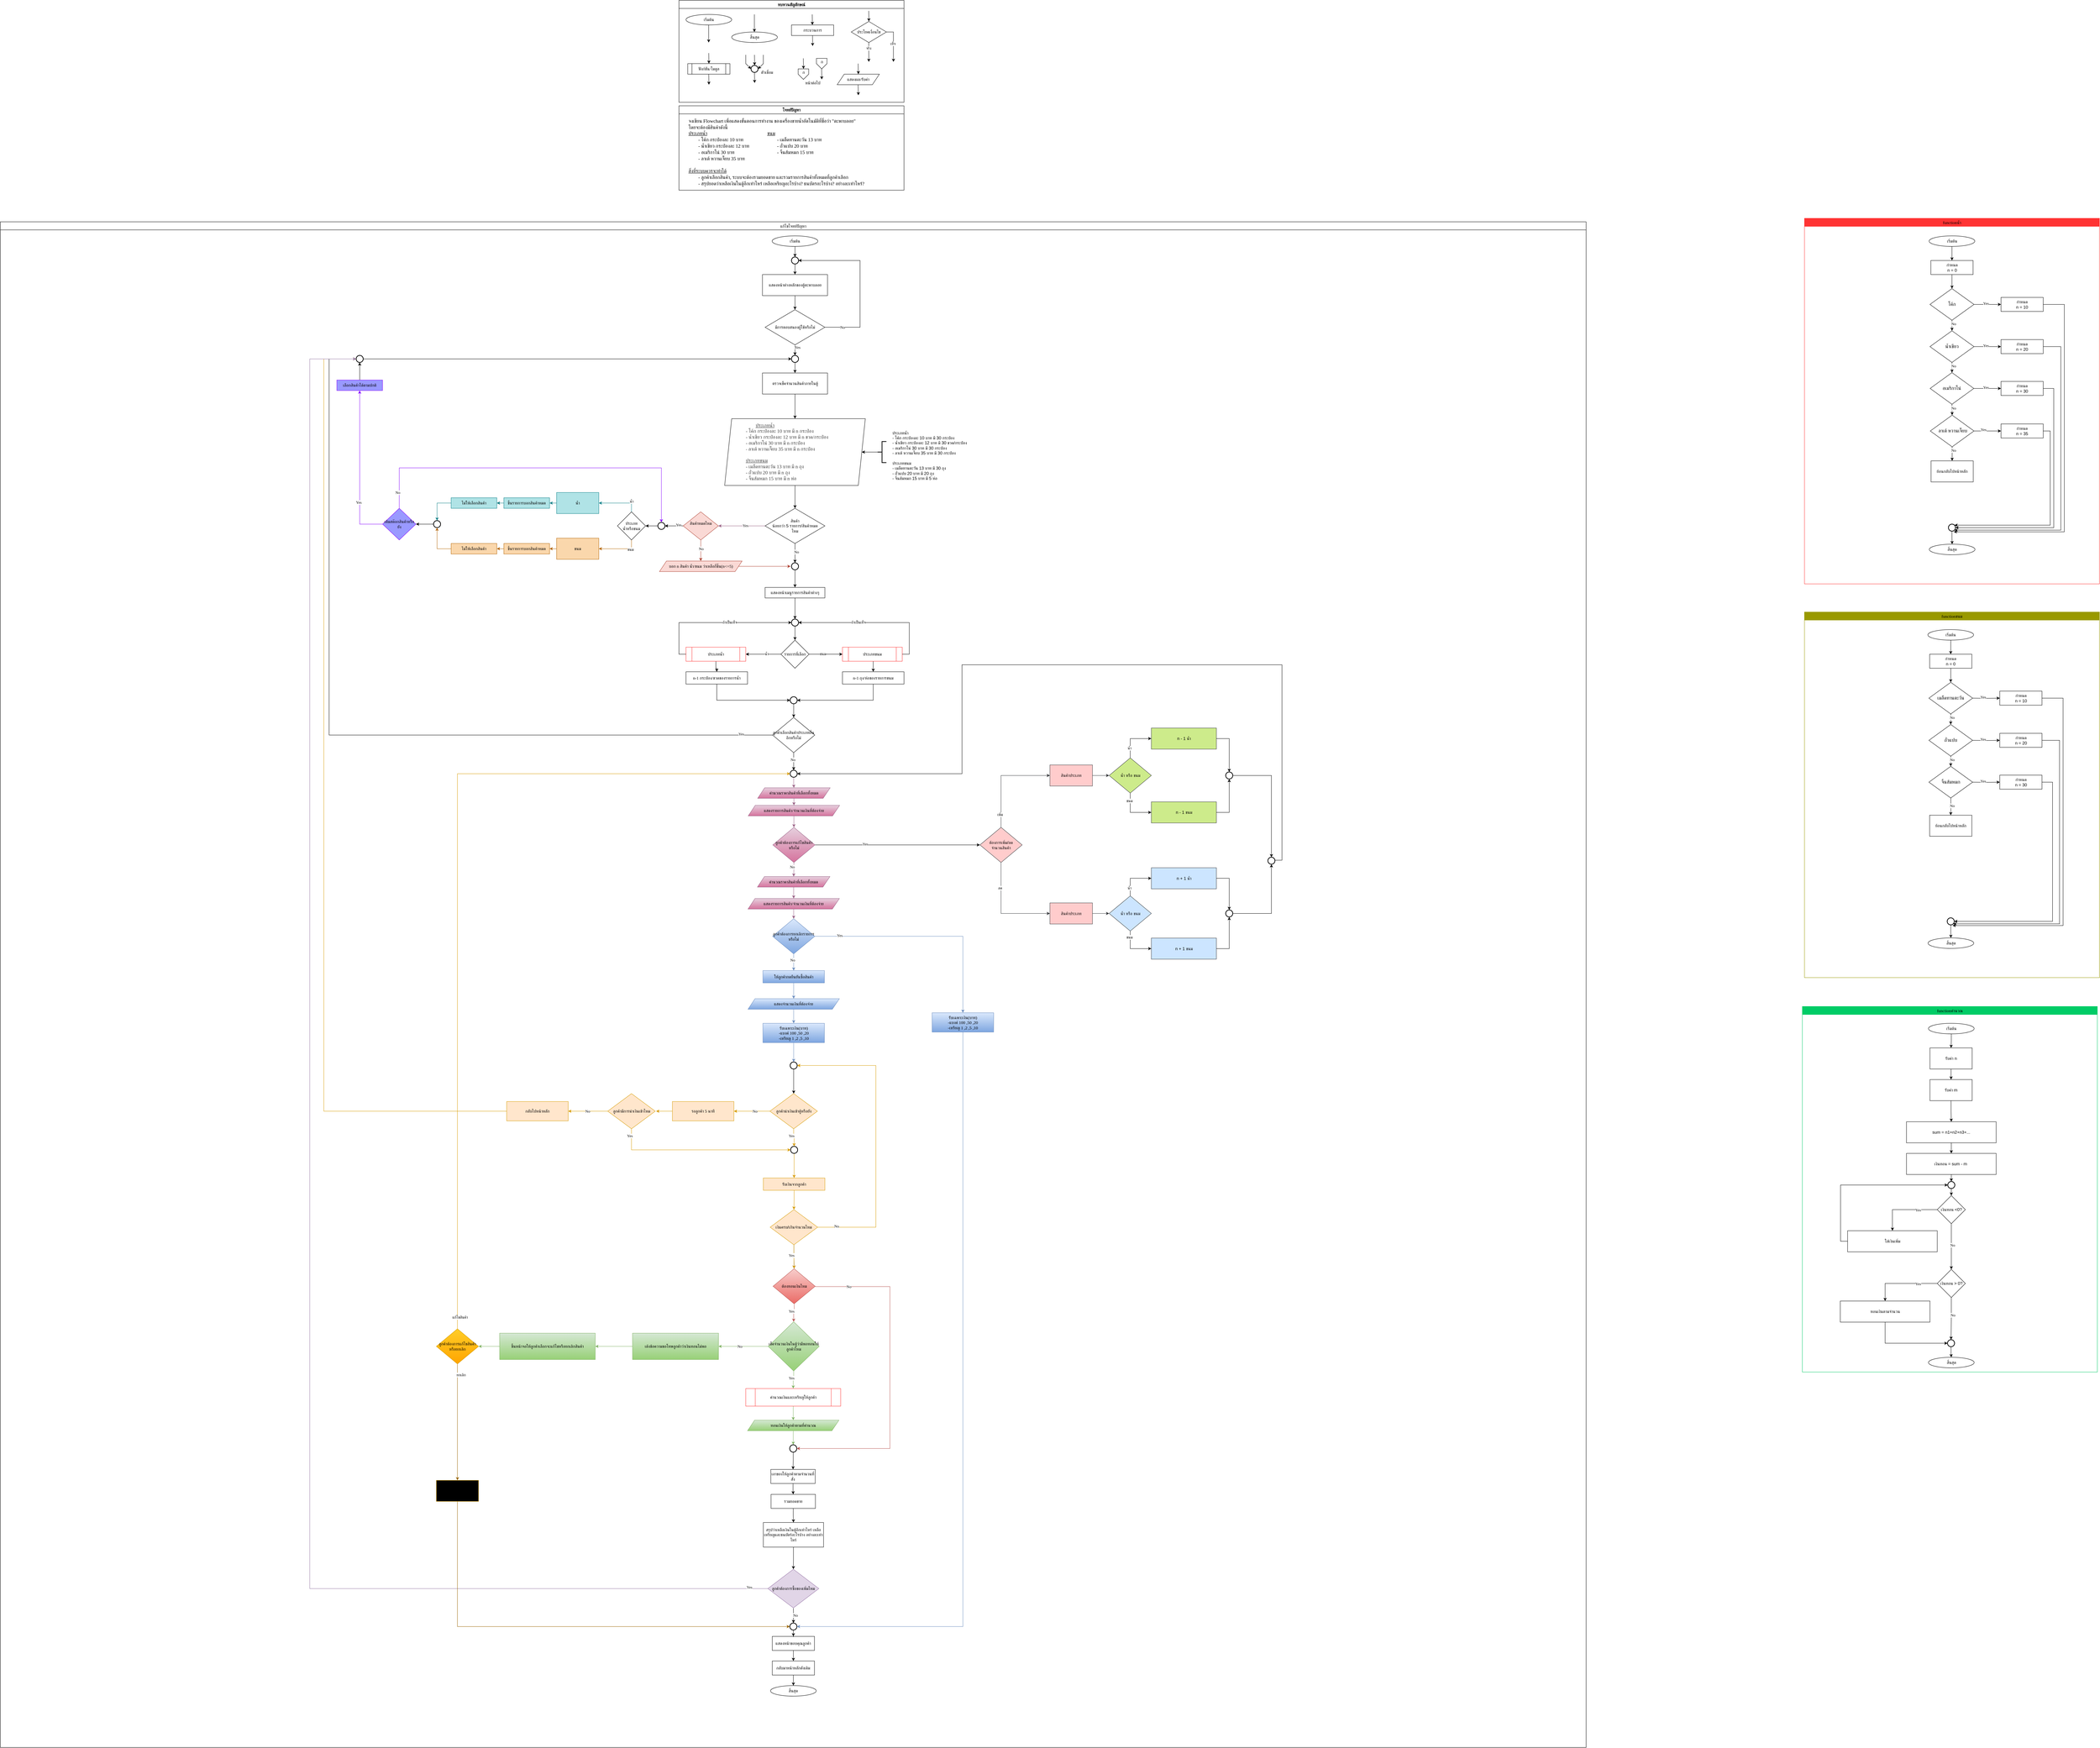 <mxfile version="28.0.6">
  <diagram id="C5RBs43oDa-KdzZeNtuy" name="Page-1">
    <mxGraphModel dx="4092" dy="403" grid="1" gridSize="10" guides="1" tooltips="1" connect="1" arrows="1" fold="1" page="1" pageScale="1" pageWidth="827" pageHeight="1169" math="0" shadow="0">
      <root>
        <mxCell id="WIyWlLk6GJQsqaUBKTNV-0" />
        <mxCell id="WIyWlLk6GJQsqaUBKTNV-1" parent="WIyWlLk6GJQsqaUBKTNV-0" />
        <mxCell id="M7CGMbNuYNeq0SnUNNgH-6" value="ทบทวนสัญลักษณ์" style="swimlane;fontFamily=Sarabun;fontSource=https%3A%2F%2Ffonts.googleapis.com%2Fcss%3Ffamily%3DSarabun;" parent="WIyWlLk6GJQsqaUBKTNV-1" vertex="1">
          <mxGeometry x="-720" y="20" width="640" height="290" as="geometry" />
        </mxCell>
        <mxCell id="M7CGMbNuYNeq0SnUNNgH-2" value="&lt;font data-font-src=&quot;https://fonts.googleapis.com/css?family=Sarabun&quot; face=&quot;Sarabun&quot;&gt;เริ่มต้น&lt;/font&gt;" style="ellipse;whiteSpace=wrap;html=1;" parent="M7CGMbNuYNeq0SnUNNgH-6" vertex="1">
          <mxGeometry x="20" y="40" width="130" height="30" as="geometry" />
        </mxCell>
        <mxCell id="M7CGMbNuYNeq0SnUNNgH-5" value="" style="endArrow=classic;html=1;rounded=0;" parent="M7CGMbNuYNeq0SnUNNgH-6" edge="1">
          <mxGeometry width="50" height="50" relative="1" as="geometry">
            <mxPoint x="84.5" y="70" as="sourcePoint" />
            <mxPoint x="84.5" y="120" as="targetPoint" />
          </mxGeometry>
        </mxCell>
        <mxCell id="M7CGMbNuYNeq0SnUNNgH-3" value="&lt;font face=&quot;Sarabun&quot;&gt;สิ้นสุด&lt;/font&gt;" style="ellipse;whiteSpace=wrap;html=1;" parent="M7CGMbNuYNeq0SnUNNgH-6" vertex="1">
          <mxGeometry x="150" y="90" width="130" height="30" as="geometry" />
        </mxCell>
        <mxCell id="M7CGMbNuYNeq0SnUNNgH-4" value="" style="endArrow=classic;html=1;rounded=0;" parent="M7CGMbNuYNeq0SnUNNgH-6" edge="1">
          <mxGeometry width="50" height="50" relative="1" as="geometry">
            <mxPoint x="214.5" y="40" as="sourcePoint" />
            <mxPoint x="214.5" y="90" as="targetPoint" />
          </mxGeometry>
        </mxCell>
        <mxCell id="mvioNwK95yMqdUQ73LqQ-0" value="กระบวนการ" style="rounded=0;whiteSpace=wrap;html=1;fontFamily=Sarabun;fontSource=https%3A%2F%2Ffonts.googleapis.com%2Fcss%3Ffamily%3DSarabun;" parent="M7CGMbNuYNeq0SnUNNgH-6" vertex="1">
          <mxGeometry x="320" y="70" width="120" height="30" as="geometry" />
        </mxCell>
        <mxCell id="mvioNwK95yMqdUQ73LqQ-1" value="" style="endArrow=classic;html=1;rounded=0;" parent="M7CGMbNuYNeq0SnUNNgH-6" edge="1">
          <mxGeometry width="50" height="50" relative="1" as="geometry">
            <mxPoint x="379" y="40" as="sourcePoint" />
            <mxPoint x="379.5" y="70" as="targetPoint" />
          </mxGeometry>
        </mxCell>
        <mxCell id="mvioNwK95yMqdUQ73LqQ-2" value="" style="endArrow=classic;html=1;rounded=0;" parent="M7CGMbNuYNeq0SnUNNgH-6" edge="1">
          <mxGeometry width="50" height="50" relative="1" as="geometry">
            <mxPoint x="379.75" y="100" as="sourcePoint" />
            <mxPoint x="380.25" y="130" as="targetPoint" />
          </mxGeometry>
        </mxCell>
        <mxCell id="mvioNwK95yMqdUQ73LqQ-3" value="ประโยคเงื่อนไข" style="rhombus;whiteSpace=wrap;html=1;fontFamily=Sarabun;fontSource=https%3A%2F%2Ffonts.googleapis.com%2Fcss%3Ffamily%3DSarabun;" parent="M7CGMbNuYNeq0SnUNNgH-6" vertex="1">
          <mxGeometry x="490" y="60" width="100" height="60" as="geometry" />
        </mxCell>
        <mxCell id="mvioNwK95yMqdUQ73LqQ-4" value="" style="endArrow=classic;html=1;rounded=0;" parent="M7CGMbNuYNeq0SnUNNgH-6" edge="1">
          <mxGeometry width="50" height="50" relative="1" as="geometry">
            <mxPoint x="539.71" y="30" as="sourcePoint" />
            <mxPoint x="540.21" y="60" as="targetPoint" />
          </mxGeometry>
        </mxCell>
        <mxCell id="mvioNwK95yMqdUQ73LqQ-5" value="" style="endArrow=classic;html=1;rounded=0;" parent="M7CGMbNuYNeq0SnUNNgH-6" edge="1">
          <mxGeometry width="50" height="50" relative="1" as="geometry">
            <mxPoint x="539.71" y="120" as="sourcePoint" />
            <mxPoint x="540" y="175" as="targetPoint" />
          </mxGeometry>
        </mxCell>
        <mxCell id="mvioNwK95yMqdUQ73LqQ-7" value="จริง" style="edgeLabel;html=1;align=center;verticalAlign=middle;resizable=0;points=[];fontFamily=Sarabun;fontSource=https%3A%2F%2Ffonts.googleapis.com%2Fcss%3Ffamily%3DSarabun;" parent="mvioNwK95yMqdUQ73LqQ-5" vertex="1" connectable="0">
          <mxGeometry x="-0.414" y="-1" relative="1" as="geometry">
            <mxPoint as="offset" />
          </mxGeometry>
        </mxCell>
        <mxCell id="mvioNwK95yMqdUQ73LqQ-6" value="" style="endArrow=classic;html=1;rounded=0;exitX=1;exitY=0.5;exitDx=0;exitDy=0;" parent="M7CGMbNuYNeq0SnUNNgH-6" source="mvioNwK95yMqdUQ73LqQ-3" edge="1">
          <mxGeometry width="50" height="50" relative="1" as="geometry">
            <mxPoint x="620" y="95" as="sourcePoint" />
            <mxPoint x="610" y="175" as="targetPoint" />
            <Array as="points">
              <mxPoint x="610" y="90" />
            </Array>
          </mxGeometry>
        </mxCell>
        <mxCell id="mvioNwK95yMqdUQ73LqQ-8" value="&lt;font data-font-src=&quot;https://fonts.googleapis.com/css?family=Sarabun&quot; face=&quot;Sarabun&quot;&gt;เท็จ&lt;/font&gt;" style="edgeLabel;html=1;align=center;verticalAlign=middle;resizable=0;points=[];" parent="mvioNwK95yMqdUQ73LqQ-6" vertex="1" connectable="0">
          <mxGeometry x="-0.002" y="-2" relative="1" as="geometry">
            <mxPoint as="offset" />
          </mxGeometry>
        </mxCell>
        <mxCell id="mvioNwK95yMqdUQ73LqQ-9" value="&lt;font data-font-src=&quot;https://fonts.googleapis.com/css?family=Sarabun&quot; face=&quot;Sarabun&quot;&gt;ฟังก์ชัน/โมดูล&lt;/font&gt;" style="shape=process;whiteSpace=wrap;html=1;backgroundOutline=1;" parent="M7CGMbNuYNeq0SnUNNgH-6" vertex="1">
          <mxGeometry x="25" y="180" width="120" height="30" as="geometry" />
        </mxCell>
        <mxCell id="mvioNwK95yMqdUQ73LqQ-11" value="" style="endArrow=classic;html=1;rounded=0;" parent="M7CGMbNuYNeq0SnUNNgH-6" edge="1">
          <mxGeometry width="50" height="50" relative="1" as="geometry">
            <mxPoint x="84.71" y="150" as="sourcePoint" />
            <mxPoint x="85.21" y="180" as="targetPoint" />
          </mxGeometry>
        </mxCell>
        <mxCell id="mvioNwK95yMqdUQ73LqQ-12" value="" style="endArrow=classic;html=1;rounded=0;" parent="M7CGMbNuYNeq0SnUNNgH-6" edge="1">
          <mxGeometry width="50" height="50" relative="1" as="geometry">
            <mxPoint x="84.71" y="210" as="sourcePoint" />
            <mxPoint x="85.21" y="240" as="targetPoint" />
          </mxGeometry>
        </mxCell>
        <mxCell id="mvioNwK95yMqdUQ73LqQ-13" value="" style="strokeWidth=2;html=1;shape=mxgraph.flowchart.start_2;whiteSpace=wrap;" parent="M7CGMbNuYNeq0SnUNNgH-6" vertex="1">
          <mxGeometry x="205" y="185" width="20" height="20" as="geometry" />
        </mxCell>
        <mxCell id="mvioNwK95yMqdUQ73LqQ-16" value="" style="endArrow=classic;html=1;rounded=0;" parent="M7CGMbNuYNeq0SnUNNgH-6" edge="1">
          <mxGeometry width="50" height="50" relative="1" as="geometry">
            <mxPoint x="214.71" y="155" as="sourcePoint" />
            <mxPoint x="215.21" y="185" as="targetPoint" />
          </mxGeometry>
        </mxCell>
        <mxCell id="mvioNwK95yMqdUQ73LqQ-17" value="" style="endArrow=classic;html=1;rounded=0;entryX=0;entryY=0.5;entryDx=0;entryDy=0;entryPerimeter=0;" parent="M7CGMbNuYNeq0SnUNNgH-6" target="mvioNwK95yMqdUQ73LqQ-13" edge="1">
          <mxGeometry width="50" height="50" relative="1" as="geometry">
            <mxPoint x="190.0" y="155" as="sourcePoint" />
            <mxPoint x="190.5" y="185" as="targetPoint" />
            <Array as="points">
              <mxPoint x="190" y="180" />
            </Array>
          </mxGeometry>
        </mxCell>
        <mxCell id="mvioNwK95yMqdUQ73LqQ-18" value="" style="endArrow=classic;html=1;rounded=0;entryX=1;entryY=0.5;entryDx=0;entryDy=0;entryPerimeter=0;" parent="M7CGMbNuYNeq0SnUNNgH-6" target="mvioNwK95yMqdUQ73LqQ-13" edge="1">
          <mxGeometry width="50" height="50" relative="1" as="geometry">
            <mxPoint x="240.0" y="155" as="sourcePoint" />
            <mxPoint x="240.5" y="185" as="targetPoint" />
            <Array as="points">
              <mxPoint x="240" y="180" />
            </Array>
          </mxGeometry>
        </mxCell>
        <mxCell id="mvioNwK95yMqdUQ73LqQ-19" value="" style="endArrow=classic;html=1;rounded=0;" parent="M7CGMbNuYNeq0SnUNNgH-6" edge="1">
          <mxGeometry width="50" height="50" relative="1" as="geometry">
            <mxPoint x="214.71" y="205" as="sourcePoint" />
            <mxPoint x="215.21" y="235" as="targetPoint" />
          </mxGeometry>
        </mxCell>
        <mxCell id="mvioNwK95yMqdUQ73LqQ-20" value="&lt;font data-font-src=&quot;https://fonts.googleapis.com/css?family=Sarabun&quot; face=&quot;Sarabun&quot;&gt;ตัวเชื่อม&lt;/font&gt;" style="text;html=1;align=center;verticalAlign=middle;resizable=0;points=[];autosize=1;strokeColor=none;fillColor=none;" parent="M7CGMbNuYNeq0SnUNNgH-6" vertex="1">
          <mxGeometry x="220" y="190" width="60" height="30" as="geometry" />
        </mxCell>
        <mxCell id="mvioNwK95yMqdUQ73LqQ-25" value="" style="endArrow=classic;html=1;rounded=0;" parent="M7CGMbNuYNeq0SnUNNgH-6" edge="1">
          <mxGeometry width="50" height="50" relative="1" as="geometry">
            <mxPoint x="353.71" y="165" as="sourcePoint" />
            <mxPoint x="354.21" y="195" as="targetPoint" />
          </mxGeometry>
        </mxCell>
        <mxCell id="mvioNwK95yMqdUQ73LqQ-21" value="" style="verticalLabelPosition=bottom;verticalAlign=top;html=1;shape=offPageConnector;rounded=0;size=0.5;" parent="M7CGMbNuYNeq0SnUNNgH-6" vertex="1">
          <mxGeometry x="339" y="195" width="30" height="30" as="geometry" />
        </mxCell>
        <mxCell id="mvioNwK95yMqdUQ73LqQ-26" value="" style="endArrow=classic;html=1;rounded=0;" parent="M7CGMbNuYNeq0SnUNNgH-6" edge="1">
          <mxGeometry width="50" height="50" relative="1" as="geometry">
            <mxPoint x="405.71" y="195" as="sourcePoint" />
            <mxPoint x="406.21" y="225" as="targetPoint" />
          </mxGeometry>
        </mxCell>
        <mxCell id="mvioNwK95yMqdUQ73LqQ-27" value="" style="verticalLabelPosition=bottom;verticalAlign=top;html=1;shape=offPageConnector;rounded=0;size=0.5;" parent="M7CGMbNuYNeq0SnUNNgH-6" vertex="1">
          <mxGeometry x="391" y="165" width="30" height="30" as="geometry" />
        </mxCell>
        <mxCell id="mvioNwK95yMqdUQ73LqQ-28" value="หน้าต่อไป" style="text;html=1;align=center;verticalAlign=middle;resizable=0;points=[];autosize=1;strokeColor=none;fillColor=none;fontFamily=Sarabun;fontSource=https%3A%2F%2Ffonts.googleapis.com%2Fcss%3Ffamily%3DSarabun;" parent="M7CGMbNuYNeq0SnUNNgH-6" vertex="1">
          <mxGeometry x="345" y="220" width="70" height="30" as="geometry" />
        </mxCell>
        <mxCell id="mvioNwK95yMqdUQ73LqQ-29" value="ก" style="text;html=1;align=center;verticalAlign=middle;resizable=0;points=[];autosize=1;strokeColor=none;fillColor=none;fontFamily=Sarabun;fontSource=https%3A%2F%2Ffonts.googleapis.com%2Fcss%3Ffamily%3DSarabun;" parent="M7CGMbNuYNeq0SnUNNgH-6" vertex="1">
          <mxGeometry x="339" y="190" width="30" height="30" as="geometry" />
        </mxCell>
        <mxCell id="mvioNwK95yMqdUQ73LqQ-30" value="ก" style="text;html=1;align=center;verticalAlign=middle;resizable=0;points=[];autosize=1;strokeColor=none;fillColor=none;fontFamily=Sarabun;fontSource=https%3A%2F%2Ffonts.googleapis.com%2Fcss%3Ffamily%3DSarabun;" parent="M7CGMbNuYNeq0SnUNNgH-6" vertex="1">
          <mxGeometry x="391" y="160" width="30" height="30" as="geometry" />
        </mxCell>
        <mxCell id="mvioNwK95yMqdUQ73LqQ-32" value="แสดงผล/รับค่า" style="shape=parallelogram;perimeter=parallelogramPerimeter;whiteSpace=wrap;html=1;fixedSize=1;fontFamily=Sarabun;fontSource=https%3A%2F%2Ffonts.googleapis.com%2Fcss%3Ffamily%3DSarabun;" parent="M7CGMbNuYNeq0SnUNNgH-6" vertex="1">
          <mxGeometry x="450" y="210" width="120" height="30" as="geometry" />
        </mxCell>
        <mxCell id="mvioNwK95yMqdUQ73LqQ-33" value="" style="endArrow=classic;html=1;rounded=0;" parent="M7CGMbNuYNeq0SnUNNgH-6" edge="1">
          <mxGeometry width="50" height="50" relative="1" as="geometry">
            <mxPoint x="509.71" y="180" as="sourcePoint" />
            <mxPoint x="510.21" y="210" as="targetPoint" />
          </mxGeometry>
        </mxCell>
        <mxCell id="mvioNwK95yMqdUQ73LqQ-34" value="" style="endArrow=classic;html=1;rounded=0;" parent="M7CGMbNuYNeq0SnUNNgH-6" edge="1">
          <mxGeometry width="50" height="50" relative="1" as="geometry">
            <mxPoint x="509.71" y="240" as="sourcePoint" />
            <mxPoint x="510.21" y="270" as="targetPoint" />
          </mxGeometry>
        </mxCell>
        <mxCell id="mvioNwK95yMqdUQ73LqQ-36" value="แก้ไขโจทย์ปัญหา" style="swimlane;fontFamily=Sarabun;fontSource=https%3A%2F%2Ffonts.googleapis.com%2Fcss%3Ffamily%3DSarabun;fontStyle=0;strokeColor=light-dark(#000000,#FFFFFF);align=center;" parent="WIyWlLk6GJQsqaUBKTNV-1" vertex="1">
          <mxGeometry x="-2650" y="650" width="4510" height="4340" as="geometry" />
        </mxCell>
        <mxCell id="pYec1UOFLtOStQkseTxR-2" value="" style="edgeStyle=orthogonalEdgeStyle;rounded=0;orthogonalLoop=1;jettySize=auto;html=1;" parent="mvioNwK95yMqdUQ73LqQ-36" source="mvioNwK95yMqdUQ73LqQ-35" target="pYec1UOFLtOStQkseTxR-1" edge="1">
          <mxGeometry relative="1" as="geometry" />
        </mxCell>
        <mxCell id="mvioNwK95yMqdUQ73LqQ-35" value="&lt;font data-font-src=&quot;https://fonts.googleapis.com/css?family=Sarabun&quot; face=&quot;Sarabun&quot;&gt;เริ่มต้น&lt;/font&gt;" style="ellipse;whiteSpace=wrap;html=1;" parent="mvioNwK95yMqdUQ73LqQ-36" vertex="1">
          <mxGeometry x="2195" y="40" width="130" height="30" as="geometry" />
        </mxCell>
        <mxCell id="pYec1UOFLtOStQkseTxR-5" value="" style="edgeStyle=orthogonalEdgeStyle;rounded=0;orthogonalLoop=1;jettySize=auto;html=1;" parent="mvioNwK95yMqdUQ73LqQ-36" source="pYec1UOFLtOStQkseTxR-0" target="pYec1UOFLtOStQkseTxR-4" edge="1">
          <mxGeometry relative="1" as="geometry" />
        </mxCell>
        <mxCell id="pYec1UOFLtOStQkseTxR-0" value="แสดงหน้าต่างหลักของตู้ตะพาบลอย" style="rounded=0;whiteSpace=wrap;html=1;" parent="mvioNwK95yMqdUQ73LqQ-36" vertex="1">
          <mxGeometry x="2167.5" y="150" width="185" height="60" as="geometry" />
        </mxCell>
        <mxCell id="pYec1UOFLtOStQkseTxR-3" value="" style="edgeStyle=orthogonalEdgeStyle;rounded=0;orthogonalLoop=1;jettySize=auto;html=1;" parent="mvioNwK95yMqdUQ73LqQ-36" source="pYec1UOFLtOStQkseTxR-1" target="pYec1UOFLtOStQkseTxR-0" edge="1">
          <mxGeometry relative="1" as="geometry" />
        </mxCell>
        <mxCell id="pYec1UOFLtOStQkseTxR-1" value="" style="strokeWidth=2;html=1;shape=mxgraph.flowchart.start_2;whiteSpace=wrap;" parent="mvioNwK95yMqdUQ73LqQ-36" vertex="1">
          <mxGeometry x="2250" y="100" width="20" height="20" as="geometry" />
        </mxCell>
        <mxCell id="pYec1UOFLtOStQkseTxR-10" value="" style="edgeStyle=orthogonalEdgeStyle;rounded=0;orthogonalLoop=1;jettySize=auto;html=1;" parent="mvioNwK95yMqdUQ73LqQ-36" source="pYec1UOFLtOStQkseTxR-4" target="pYec1UOFLtOStQkseTxR-9" edge="1">
          <mxGeometry relative="1" as="geometry" />
        </mxCell>
        <mxCell id="pYec1UOFLtOStQkseTxR-4" value="มีการตอบสนองผู้ใช้หรือไม่" style="rhombus;whiteSpace=wrap;html=1;" parent="mvioNwK95yMqdUQ73LqQ-36" vertex="1">
          <mxGeometry x="2175" y="250" width="170" height="100" as="geometry" />
        </mxCell>
        <mxCell id="pYec1UOFLtOStQkseTxR-7" style="edgeStyle=orthogonalEdgeStyle;rounded=0;orthogonalLoop=1;jettySize=auto;html=1;entryX=1;entryY=0.5;entryDx=0;entryDy=0;entryPerimeter=0;exitX=1;exitY=0.5;exitDx=0;exitDy=0;" parent="mvioNwK95yMqdUQ73LqQ-36" source="pYec1UOFLtOStQkseTxR-4" target="pYec1UOFLtOStQkseTxR-1" edge="1">
          <mxGeometry relative="1" as="geometry">
            <Array as="points">
              <mxPoint x="2445" y="300" />
              <mxPoint x="2445" y="110" />
            </Array>
          </mxGeometry>
        </mxCell>
        <mxCell id="pYec1UOFLtOStQkseTxR-8" value="&lt;font data-font-src=&quot;https://fonts.googleapis.com/css?family=Sarabun&quot; face=&quot;Sarabun&quot;&gt;No&lt;/font&gt;" style="edgeLabel;html=1;align=center;verticalAlign=middle;resizable=0;points=[];" parent="mvioNwK95yMqdUQ73LqQ-36" vertex="1" connectable="0">
          <mxGeometry x="2395" y="300" as="geometry" />
        </mxCell>
        <mxCell id="34suIMCYKuIyu1OqJJue-25" value="" style="edgeStyle=orthogonalEdgeStyle;rounded=0;orthogonalLoop=1;jettySize=auto;html=1;" parent="mvioNwK95yMqdUQ73LqQ-36" source="pYec1UOFLtOStQkseTxR-9" target="34suIMCYKuIyu1OqJJue-24" edge="1">
          <mxGeometry relative="1" as="geometry" />
        </mxCell>
        <mxCell id="pYec1UOFLtOStQkseTxR-9" value="" style="strokeWidth=2;html=1;shape=mxgraph.flowchart.start_2;whiteSpace=wrap;" parent="mvioNwK95yMqdUQ73LqQ-36" vertex="1">
          <mxGeometry x="2250" y="380" width="20" height="20" as="geometry" />
        </mxCell>
        <mxCell id="pYec1UOFLtOStQkseTxR-14" value="" style="edgeStyle=orthogonalEdgeStyle;rounded=0;orthogonalLoop=1;jettySize=auto;html=1;fillColor=#e6d0de;strokeColor=light-dark(#996185,#F7FBFF);gradientColor=#d5739d;" parent="mvioNwK95yMqdUQ73LqQ-36" source="pYec1UOFLtOStQkseTxR-11" target="pYec1UOFLtOStQkseTxR-13" edge="1">
          <mxGeometry relative="1" as="geometry" />
        </mxCell>
        <mxCell id="pYec1UOFLtOStQkseTxR-11" value="สินค้า&lt;div&gt;น้อยกว่า 5 รายการ/สินค้าหมด&lt;/div&gt;&lt;div&gt;ไหม&lt;/div&gt;" style="rhombus;whiteSpace=wrap;html=1;" parent="mvioNwK95yMqdUQ73LqQ-36" vertex="1">
          <mxGeometry x="2175" y="815" width="170" height="100" as="geometry" />
        </mxCell>
        <mxCell id="34suIMCYKuIyu1OqJJue-67" style="edgeStyle=orthogonalEdgeStyle;rounded=0;orthogonalLoop=1;jettySize=auto;html=1;" parent="mvioNwK95yMqdUQ73LqQ-36" source="34suIMCYKuIyu1OqJJue-24" target="34suIMCYKuIyu1OqJJue-56" edge="1">
          <mxGeometry relative="1" as="geometry" />
        </mxCell>
        <mxCell id="34suIMCYKuIyu1OqJJue-24" value="ตรวจเช็คจำนวนสินค้าภายในตู้" style="rounded=0;whiteSpace=wrap;html=1;" parent="mvioNwK95yMqdUQ73LqQ-36" vertex="1">
          <mxGeometry x="2167.5" y="430" width="185" height="60" as="geometry" />
        </mxCell>
        <mxCell id="34suIMCYKuIyu1OqJJue-28" value="&lt;font face=&quot;Sarabun&quot;&gt;Yes&lt;/font&gt;" style="edgeLabel;html=1;align=center;verticalAlign=middle;resizable=0;points=[];" parent="mvioNwK95yMqdUQ73LqQ-36" vertex="1" connectable="0">
          <mxGeometry x="2270" y="360" as="geometry">
            <mxPoint x="-3" y="-3" as="offset" />
          </mxGeometry>
        </mxCell>
        <mxCell id="34suIMCYKuIyu1OqJJue-48" value="&lt;font face=&quot;Sarabun&quot;&gt;Yes&lt;/font&gt;" style="edgeLabel;html=1;align=center;verticalAlign=middle;resizable=0;points=[];" parent="mvioNwK95yMqdUQ73LqQ-36" vertex="1" connectable="0">
          <mxGeometry x="2125" y="865" as="geometry">
            <mxPoint x="-6" y="-1" as="offset" />
          </mxGeometry>
        </mxCell>
        <mxCell id="34suIMCYKuIyu1OqJJue-2" value="" style="edgeStyle=orthogonalEdgeStyle;rounded=0;orthogonalLoop=1;jettySize=auto;html=1;strokeColor=light-dark(#000000,#EC8F82);" parent="mvioNwK95yMqdUQ73LqQ-36" source="pYec1UOFLtOStQkseTxR-13" target="34suIMCYKuIyu1OqJJue-1" edge="1">
          <mxGeometry relative="1" as="geometry" />
        </mxCell>
        <mxCell id="34suIMCYKuIyu1OqJJue-4" value="" style="edgeStyle=orthogonalEdgeStyle;rounded=0;orthogonalLoop=1;jettySize=auto;html=1;entryX=1;entryY=0.5;entryDx=0;entryDy=0;" parent="mvioNwK95yMqdUQ73LqQ-36" source="34suIMCYKuIyu1OqJJue-1" target="34suIMCYKuIyu1OqJJue-3" edge="1">
          <mxGeometry relative="1" as="geometry" />
        </mxCell>
        <mxCell id="34suIMCYKuIyu1OqJJue-1" value="" style="strokeWidth=2;html=1;shape=mxgraph.flowchart.start_2;whiteSpace=wrap;" parent="mvioNwK95yMqdUQ73LqQ-36" vertex="1">
          <mxGeometry x="1870" y="855" width="20" height="20" as="geometry" />
        </mxCell>
        <mxCell id="34suIMCYKuIyu1OqJJue-126" value="" style="edgeStyle=orthogonalEdgeStyle;rounded=0;orthogonalLoop=1;jettySize=auto;html=1;strokeColor=light-dark(#000000,#8706FF);" parent="mvioNwK95yMqdUQ73LqQ-36" source="34suIMCYKuIyu1OqJJue-39" target="34suIMCYKuIyu1OqJJue-125" edge="1">
          <mxGeometry relative="1" as="geometry" />
        </mxCell>
        <mxCell id="34suIMCYKuIyu1OqJJue-39" value="เลือกสินค้าได้ตามปกติ" style="rounded=0;whiteSpace=wrap;html=1;fontFamily=Sarabun;fontSource=https%3A%2F%2Ffonts.googleapis.com%2Fcss%3Ffamily%3DSarabun;strokeColor=light-dark(#8706FF,#8706FF);fillColor=light-dark(#9999FF,#9999FF);" parent="mvioNwK95yMqdUQ73LqQ-36" vertex="1">
          <mxGeometry x="957" y="450" width="130" height="30" as="geometry" />
        </mxCell>
        <mxCell id="34suIMCYKuIyu1OqJJue-42" value="&lt;font face=&quot;Sarabun&quot;&gt;Yes&lt;/font&gt;" style="edgeLabel;html=1;align=center;verticalAlign=middle;resizable=0;points=[];" parent="mvioNwK95yMqdUQ73LqQ-36" vertex="1" connectable="0">
          <mxGeometry x="1932" y="865" as="geometry">
            <mxPoint x="-3" y="-3" as="offset" />
          </mxGeometry>
        </mxCell>
        <mxCell id="34suIMCYKuIyu1OqJJue-50" style="edgeStyle=orthogonalEdgeStyle;rounded=0;orthogonalLoop=1;jettySize=auto;html=1;entryX=0.5;entryY=0;entryDx=0;entryDy=0;fillColor=#fad9d5;strokeColor=#ae4132;" parent="mvioNwK95yMqdUQ73LqQ-36" source="pYec1UOFLtOStQkseTxR-13" target="34suIMCYKuIyu1OqJJue-49" edge="1">
          <mxGeometry relative="1" as="geometry" />
        </mxCell>
        <mxCell id="pYec1UOFLtOStQkseTxR-13" value="สินค้าหมดไหม&lt;div&gt;&lt;br&gt;&lt;/div&gt;" style="rhombus;whiteSpace=wrap;html=1;fillColor=#fad9d5;strokeColor=#ae4132;" parent="mvioNwK95yMqdUQ73LqQ-36" vertex="1">
          <mxGeometry x="1942" y="825" width="100" height="80" as="geometry" />
        </mxCell>
        <mxCell id="34suIMCYKuIyu1OqJJue-52" style="edgeStyle=orthogonalEdgeStyle;rounded=0;orthogonalLoop=1;jettySize=auto;html=1;entryX=-0.13;entryY=0.5;entryDx=0;entryDy=0;entryPerimeter=0;fillColor=#fad9d5;strokeColor=#ae4132;" parent="mvioNwK95yMqdUQ73LqQ-36" source="34suIMCYKuIyu1OqJJue-49" target="34suIMCYKuIyu1OqJJue-51" edge="1">
          <mxGeometry relative="1" as="geometry">
            <mxPoint x="2875" y="725" as="targetPoint" />
          </mxGeometry>
        </mxCell>
        <mxCell id="34suIMCYKuIyu1OqJJue-49" value="บอก n สินค้า น้ำ/ขนม ว่าเหลือกี่ชิ้น(n&amp;lt;=5)" style="shape=parallelogram;perimeter=parallelogramPerimeter;whiteSpace=wrap;html=1;fixedSize=1;fontFamily=Sarabun;fontSource=https%3A%2F%2Ffonts.googleapis.com%2Fcss%3Ffamily%3DSarabun;fillColor=#fad9d5;strokeColor=#ae4132;" parent="mvioNwK95yMqdUQ73LqQ-36" vertex="1">
          <mxGeometry x="1874.5" y="965" width="235" height="30" as="geometry" />
        </mxCell>
        <mxCell id="34suIMCYKuIyu1OqJJue-72" value="" style="edgeStyle=orthogonalEdgeStyle;rounded=0;orthogonalLoop=1;jettySize=auto;html=1;" parent="mvioNwK95yMqdUQ73LqQ-36" source="34suIMCYKuIyu1OqJJue-51" target="34suIMCYKuIyu1OqJJue-71" edge="1">
          <mxGeometry relative="1" as="geometry" />
        </mxCell>
        <mxCell id="34suIMCYKuIyu1OqJJue-51" value="" style="strokeWidth=2;html=1;shape=mxgraph.flowchart.start_2;whiteSpace=wrap;" parent="mvioNwK95yMqdUQ73LqQ-36" vertex="1">
          <mxGeometry x="2250" y="970" width="20" height="20" as="geometry" />
        </mxCell>
        <mxCell id="34suIMCYKuIyu1OqJJue-53" style="edgeStyle=orthogonalEdgeStyle;rounded=0;orthogonalLoop=1;jettySize=auto;html=1;exitX=0.5;exitY=1;exitDx=0;exitDy=0;entryX=0.5;entryY=0;entryDx=0;entryDy=0;entryPerimeter=0;" parent="mvioNwK95yMqdUQ73LqQ-36" source="pYec1UOFLtOStQkseTxR-11" target="34suIMCYKuIyu1OqJJue-51" edge="1">
          <mxGeometry relative="1" as="geometry" />
        </mxCell>
        <mxCell id="34suIMCYKuIyu1OqJJue-54" value="&lt;font face=&quot;Sarabun&quot;&gt;No&lt;/font&gt;" style="edgeLabel;html=1;align=center;verticalAlign=middle;resizable=0;points=[];" parent="mvioNwK95yMqdUQ73LqQ-36" vertex="1" connectable="0">
          <mxGeometry x="2270" y="940" as="geometry">
            <mxPoint x="-6" y="-1" as="offset" />
          </mxGeometry>
        </mxCell>
        <mxCell id="34suIMCYKuIyu1OqJJue-61" value="" style="edgeStyle=orthogonalEdgeStyle;rounded=0;orthogonalLoop=1;jettySize=auto;html=1;" parent="mvioNwK95yMqdUQ73LqQ-36" source="34suIMCYKuIyu1OqJJue-56" target="pYec1UOFLtOStQkseTxR-11" edge="1">
          <mxGeometry relative="1" as="geometry" />
        </mxCell>
        <mxCell id="34suIMCYKuIyu1OqJJue-56" value="&lt;div style=&quot;text-align: left;&quot;&gt;&lt;u style=&quot;background-color: transparent; text-wrap-mode: nowrap; font-size: 14px; color: rgb(63, 63, 63);&quot;&gt;&lt;span style=&quot;white-space-collapse: preserve;&quot;&gt;&#x9;&lt;/span&gt;ประเภทน้ำ&lt;span style=&quot;white-space-collapse: preserve;&quot;&gt;&#x9;&lt;/span&gt;&lt;span style=&quot;white-space-collapse: preserve;&quot;&gt;&#x9;&lt;/span&gt;&lt;span style=&quot;white-space-collapse: preserve;&quot;&gt;&#x9;&lt;/span&gt;&lt;span style=&quot;white-space-collapse: preserve;&quot;&gt;&#x9;&lt;/span&gt;&lt;span style=&quot;white-space-collapse: preserve;&quot;&gt;&#x9;&lt;/span&gt;&lt;span style=&quot;white-space-collapse: preserve;&quot;&gt;&#x9;&lt;span style=&quot;white-space-collapse: preserve;&quot;&gt;&#x9;&lt;/span&gt;&lt;/span&gt;&lt;/u&gt;&lt;/div&gt;&lt;span style=&quot;color: rgb(63, 63, 63); font-size: 14px; text-wrap-mode: nowrap;&quot;&gt;&lt;div style=&quot;text-align: left;&quot;&gt;&lt;span style=&quot;background-color: transparent; color: rgb(63, 63, 63);&quot;&gt;- โค้ก กระป๋องละ 10 บาท มี n กระป๋อง&lt;/span&gt;&lt;span style=&quot;background-color: transparent; white-space-collapse: preserve; color: rgb(63, 63, 63);&quot;&gt;&#x9;&lt;/span&gt;&lt;span style=&quot;background-color: transparent; white-space-collapse: preserve; color: rgb(63, 63, 63);&quot;&gt;&#x9;&lt;/span&gt;&lt;span style=&quot;background-color: transparent; white-space-collapse: preserve; color: rgb(63, 63, 63);&quot;&gt;&#x9;&lt;/span&gt;&lt;span style=&quot;background-color: transparent; white-space-collapse: preserve; color: rgb(63, 63, 63);&quot;&gt;&#x9;&lt;/span&gt;&lt;/div&gt;&lt;/span&gt;&lt;span style=&quot;color: rgb(63, 63, 63); font-size: 14px; text-wrap-mode: nowrap;&quot;&gt;&lt;div style=&quot;text-align: left;&quot;&gt;&lt;span style=&quot;background-color: transparent; color: rgb(63, 63, 63);&quot;&gt;- น้ำเขียว กระป๋องละ 12 บาท มี n ขวด/กระป๋อง&lt;/span&gt;&lt;span style=&quot;background-color: transparent; white-space-collapse: preserve; color: rgb(63, 63, 63);&quot;&gt;&#x9;&lt;/span&gt;&lt;span style=&quot;background-color: transparent; white-space-collapse: preserve; color: rgb(63, 63, 63);&quot;&gt;&#x9;&lt;/span&gt;&lt;/div&gt;&lt;/span&gt;&lt;span style=&quot;color: rgb(63, 63, 63); font-size: 14px; text-wrap-mode: nowrap;&quot;&gt;&lt;div style=&quot;text-align: left;&quot;&gt;&lt;span style=&quot;background-color: transparent; color: rgb(63, 63, 63);&quot;&gt;- อเมริกาโน่ 30 บาท มี n กระป๋อง&lt;/span&gt;&lt;span style=&quot;background-color: transparent; white-space-collapse: preserve; color: rgb(63, 63, 63);&quot;&gt;&#x9;&lt;/span&gt;&lt;span style=&quot;background-color: transparent; white-space-collapse: preserve; color: rgb(63, 63, 63);&quot;&gt;&#x9;&lt;/span&gt;&lt;span style=&quot;background-color: transparent; white-space-collapse: preserve; color: rgb(63, 63, 63);&quot;&gt;&#x9;&lt;/span&gt;&lt;span style=&quot;background-color: transparent; white-space-collapse: preserve; color: rgb(63, 63, 63);&quot;&gt;&#x9;&lt;/span&gt;&lt;/div&gt;&lt;/span&gt;&lt;div&gt;&lt;div style=&quot;text-align: left;&quot;&gt;&lt;span style=&quot;background-color: transparent; color: rgb(63, 63, 63);&quot;&gt;&lt;font&gt;-&lt;/font&gt;&lt;/span&gt;&lt;span style=&quot;background-color: transparent; text-wrap-mode: nowrap; font-size: 14px; color: rgb(63, 63, 63);&quot;&gt;&amp;nbsp;ลาเต้ หวานเจี๊ยบ 35 บาท มี n กระป๋อง&lt;/span&gt;&lt;/div&gt;&lt;div&gt;&lt;span style=&quot;color: rgb(63, 63, 63); font-size: 14px; text-wrap-mode: nowrap;&quot;&gt;&lt;br&gt;&lt;/span&gt;&lt;/div&gt;&lt;div style=&quot;text-align: left;&quot;&gt;&lt;span style=&quot;color: rgb(63, 63, 63); font-size: 14px; text-wrap-mode: nowrap;&quot;&gt;&lt;u style=&quot;color: rgb(63, 63, 63);&quot;&gt;&lt;span style=&quot;white-space-collapse: preserve;&quot;&gt;ประเภทข&lt;/span&gt;นม&lt;/u&gt;&lt;/span&gt;&lt;/div&gt;&lt;div style=&quot;text-align: left;&quot;&gt;&lt;span style=&quot;color: rgb(63, 63, 63); font-size: 14px; text-wrap-mode: nowrap;&quot;&gt;&lt;span style=&quot;color: rgb(63, 63, 63);&quot;&gt;&lt;span style=&quot;color: rgb(63, 63, 63);&quot;&gt;- เมล็ดทานตะวัน 13 บาท มี n ถุง&amp;nbsp;&lt;/span&gt;&lt;/span&gt;&lt;/span&gt;&lt;/div&gt;&lt;div style=&quot;text-align: left;&quot;&gt;&lt;span style=&quot;color: rgb(63, 63, 63); font-size: 14px; text-wrap-mode: nowrap;&quot;&gt;&lt;span style=&quot;color: rgb(63, 63, 63);&quot;&gt;&lt;span style=&quot;color: rgb(63, 63, 63);&quot;&gt;&lt;span style=&quot;color: rgb(63, 63, 63);&quot;&gt;- ถั่วแปบ 20 บาท มี n ถุง&lt;/span&gt;&lt;/span&gt;&lt;/span&gt;&lt;/span&gt;&lt;/div&gt;&lt;div style=&quot;text-align: left;&quot;&gt;&lt;span style=&quot;color: rgb(63, 63, 63); font-size: 14px; text-wrap-mode: nowrap;&quot;&gt;&lt;span style=&quot;color: rgb(63, 63, 63);&quot;&gt;&lt;span style=&quot;color: rgb(63, 63, 63);&quot;&gt;&lt;span style=&quot;color: rgb(63, 63, 63);&quot;&gt;- จิ้นส้มหมก 15 บาท มี n ห่อ&lt;/span&gt;&lt;/span&gt;&lt;/span&gt;&lt;/span&gt;&lt;/div&gt;&lt;/div&gt;" style="shape=parallelogram;perimeter=parallelogramPerimeter;whiteSpace=wrap;html=1;fixedSize=1;fontFamily=Sarabun;fontSource=https%3A%2F%2Ffonts.googleapis.com%2Fcss%3Ffamily%3DSarabun;align=center;" parent="mvioNwK95yMqdUQ73LqQ-36" vertex="1">
          <mxGeometry x="2060" y="560" width="400" height="190" as="geometry" />
        </mxCell>
        <mxCell id="34suIMCYKuIyu1OqJJue-63" style="edgeStyle=orthogonalEdgeStyle;rounded=0;orthogonalLoop=1;jettySize=auto;html=1;exitX=0;exitY=0.5;exitDx=0;exitDy=0;exitPerimeter=0;entryX=1;entryY=0.5;entryDx=0;entryDy=0;" parent="mvioNwK95yMqdUQ73LqQ-36" source="34suIMCYKuIyu1OqJJue-62" target="34suIMCYKuIyu1OqJJue-56" edge="1">
          <mxGeometry relative="1" as="geometry" />
        </mxCell>
        <mxCell id="34suIMCYKuIyu1OqJJue-62" value="" style="strokeWidth=2;html=1;shape=mxgraph.flowchart.annotation_2;align=left;labelPosition=right;pointerEvents=1;" parent="mvioNwK95yMqdUQ73LqQ-36" vertex="1">
          <mxGeometry x="2495" y="625" width="25" height="60" as="geometry" />
        </mxCell>
        <mxCell id="34suIMCYKuIyu1OqJJue-65" value="ประเภทน้ำ&amp;nbsp;&lt;div&gt;- โค้ก กระป๋องละ 10 บาท มี 30 กระป๋อง&amp;nbsp;&lt;/div&gt;&lt;div&gt;- น้ำเขียว กระป๋องละ 12 บาท มี 30 ขวด/กระป๋อง&amp;nbsp;&lt;/div&gt;&lt;div&gt;- อเมริกาโน่ 30 บาท มี 30 กระป๋อง&amp;nbsp;&lt;/div&gt;&lt;div&gt;- ลาเต้ หวานเจี๊ยบ 35 บาท มี 30 กระป๋อง&lt;/div&gt;&lt;div&gt;&amp;nbsp;&lt;/div&gt;&lt;div&gt;ประเภทขนม&amp;nbsp;&lt;/div&gt;&lt;div&gt;- เมล็ดทานตะวัน 13 บาท มี 30 ถุง&amp;nbsp;&lt;/div&gt;&lt;div&gt;- ถั่วแปบ 20 บาท มี 20 ถุง&amp;nbsp;&lt;/div&gt;&lt;div&gt;- จิ้นส้มหมก 15 บาท มี 5 ห่อ&lt;/div&gt;" style="text;html=1;align=left;verticalAlign=middle;whiteSpace=wrap;rounded=0;" parent="mvioNwK95yMqdUQ73LqQ-36" vertex="1">
          <mxGeometry x="2535" y="580" width="240" height="170" as="geometry" />
        </mxCell>
        <mxCell id="34suIMCYKuIyu1OqJJue-108" value="" style="edgeStyle=orthogonalEdgeStyle;rounded=0;orthogonalLoop=1;jettySize=auto;html=1;" parent="mvioNwK95yMqdUQ73LqQ-36" source="34suIMCYKuIyu1OqJJue-71" target="34suIMCYKuIyu1OqJJue-102" edge="1">
          <mxGeometry relative="1" as="geometry" />
        </mxCell>
        <mxCell id="34suIMCYKuIyu1OqJJue-71" value="แสดงหน้าเมนูรายการสินค้าต่างๆ" style="rounded=0;whiteSpace=wrap;html=1;fontFamily=Sarabun;fontSource=https%3A%2F%2Ffonts.googleapis.com%2Fcss%3Ffamily%3DSarabun;" parent="mvioNwK95yMqdUQ73LqQ-36" vertex="1">
          <mxGeometry x="2175" y="1040" width="170" height="30" as="geometry" />
        </mxCell>
        <mxCell id="34suIMCYKuIyu1OqJJue-7" style="edgeStyle=orthogonalEdgeStyle;rounded=0;orthogonalLoop=1;jettySize=auto;html=1;entryX=1;entryY=0.5;entryDx=0;entryDy=0;exitX=0.5;exitY=1;exitDx=0;exitDy=0;fillColor=#fad7ac;strokeColor=#b46504;" parent="mvioNwK95yMqdUQ73LqQ-36" source="34suIMCYKuIyu1OqJJue-3" target="34suIMCYKuIyu1OqJJue-11" edge="1">
          <mxGeometry relative="1" as="geometry">
            <mxPoint x="1812" y="850" as="targetPoint" />
          </mxGeometry>
        </mxCell>
        <mxCell id="34suIMCYKuIyu1OqJJue-9" style="edgeStyle=orthogonalEdgeStyle;rounded=0;orthogonalLoop=1;jettySize=auto;html=1;entryX=1;entryY=0.5;entryDx=0;entryDy=0;exitX=0.5;exitY=0;exitDx=0;exitDy=0;fillColor=#b0e3e6;strokeColor=#0e8088;" parent="mvioNwK95yMqdUQ73LqQ-36" source="34suIMCYKuIyu1OqJJue-3" target="34suIMCYKuIyu1OqJJue-10" edge="1">
          <mxGeometry relative="1" as="geometry">
            <mxPoint x="1812" y="650" as="targetPoint" />
          </mxGeometry>
        </mxCell>
        <mxCell id="34suIMCYKuIyu1OqJJue-124" style="edgeStyle=orthogonalEdgeStyle;rounded=0;orthogonalLoop=1;jettySize=auto;html=1;entryX=0.5;entryY=1;entryDx=0;entryDy=0;exitX=0;exitY=0.5;exitDx=0;exitDy=0;strokeColor=light-dark(#8706FF,#8706FF);" parent="mvioNwK95yMqdUQ73LqQ-36" source="34suIMCYKuIyu1OqJJue-23" target="34suIMCYKuIyu1OqJJue-39" edge="1">
          <mxGeometry relative="1" as="geometry" />
        </mxCell>
        <mxCell id="34suIMCYKuIyu1OqJJue-96" style="edgeStyle=orthogonalEdgeStyle;rounded=0;orthogonalLoop=1;jettySize=auto;html=1;exitX=0.5;exitY=0;exitDx=0;exitDy=0;entryX=0.5;entryY=0;entryDx=0;entryDy=0;entryPerimeter=0;strokeColor=light-dark(#8706FF,#8706FF);" parent="mvioNwK95yMqdUQ73LqQ-36" source="34suIMCYKuIyu1OqJJue-23" target="34suIMCYKuIyu1OqJJue-1" edge="1">
          <mxGeometry relative="1" as="geometry">
            <Array as="points">
              <mxPoint x="1135" y="700" />
              <mxPoint x="1880" y="700" />
            </Array>
          </mxGeometry>
        </mxCell>
        <mxCell id="34suIMCYKuIyu1OqJJue-112" style="edgeStyle=orthogonalEdgeStyle;rounded=0;orthogonalLoop=1;jettySize=auto;html=1;exitX=1;exitY=0.5;exitDx=0;exitDy=0;entryX=0;entryY=0.5;entryDx=0;entryDy=0;" parent="mvioNwK95yMqdUQ73LqQ-36" source="34suIMCYKuIyu1OqJJue-98" target="34suIMCYKuIyu1OqJJue-320" edge="1">
          <mxGeometry relative="1" as="geometry">
            <mxPoint x="2370" y="1200" as="targetPoint" />
          </mxGeometry>
        </mxCell>
        <mxCell id="34suIMCYKuIyu1OqJJue-113" value="" style="edgeStyle=orthogonalEdgeStyle;rounded=0;orthogonalLoop=1;jettySize=auto;html=1;entryX=1;entryY=0.5;entryDx=0;entryDy=0;" parent="mvioNwK95yMqdUQ73LqQ-36" source="34suIMCYKuIyu1OqJJue-98" target="34suIMCYKuIyu1OqJJue-317" edge="1">
          <mxGeometry relative="1" as="geometry">
            <mxPoint x="2125" y="1230" as="targetPoint" />
          </mxGeometry>
        </mxCell>
        <mxCell id="34suIMCYKuIyu1OqJJue-98" value="รายการที่เลือก" style="rhombus;whiteSpace=wrap;html=1;" parent="mvioNwK95yMqdUQ73LqQ-36" vertex="1">
          <mxGeometry x="2220" y="1190" width="80" height="80" as="geometry" />
        </mxCell>
        <mxCell id="34suIMCYKuIyu1OqJJue-122" value="" style="edgeStyle=orthogonalEdgeStyle;rounded=0;orthogonalLoop=1;jettySize=auto;html=1;" parent="mvioNwK95yMqdUQ73LqQ-36" source="34suIMCYKuIyu1OqJJue-101" target="34suIMCYKuIyu1OqJJue-105" edge="1">
          <mxGeometry relative="1" as="geometry" />
        </mxCell>
        <mxCell id="34suIMCYKuIyu1OqJJue-101" value="" style="strokeWidth=2;html=1;shape=mxgraph.flowchart.start_2;whiteSpace=wrap;" parent="mvioNwK95yMqdUQ73LqQ-36" vertex="1">
          <mxGeometry x="2246.25" y="1351" width="20" height="20" as="geometry" />
        </mxCell>
        <mxCell id="34suIMCYKuIyu1OqJJue-127" style="edgeStyle=orthogonalEdgeStyle;rounded=0;orthogonalLoop=1;jettySize=auto;html=1;entryX=0;entryY=0.5;entryDx=0;entryDy=0;entryPerimeter=0;" parent="mvioNwK95yMqdUQ73LqQ-36" source="34suIMCYKuIyu1OqJJue-105" target="34suIMCYKuIyu1OqJJue-125" edge="1">
          <mxGeometry relative="1" as="geometry">
            <mxPoint x="1405" y="1400" as="targetPoint" />
            <Array as="points">
              <mxPoint x="935" y="1460" />
              <mxPoint x="935" y="390" />
            </Array>
          </mxGeometry>
        </mxCell>
        <mxCell id="34suIMCYKuIyu1OqJJue-132" value="" style="edgeStyle=orthogonalEdgeStyle;rounded=0;orthogonalLoop=1;jettySize=auto;html=1;" parent="mvioNwK95yMqdUQ73LqQ-36" source="34suIMCYKuIyu1OqJJue-105" edge="1">
          <mxGeometry relative="1" as="geometry">
            <mxPoint x="2256.25" y="1560" as="targetPoint" />
          </mxGeometry>
        </mxCell>
        <mxCell id="34suIMCYKuIyu1OqJJue-105" value="ลูกค้าเลือกสินค้าประเภทอื่นอีกหรือไม่" style="rhombus;whiteSpace=wrap;html=1;" parent="mvioNwK95yMqdUQ73LqQ-36" vertex="1">
          <mxGeometry x="2196.25" y="1410" width="120" height="100" as="geometry" />
        </mxCell>
        <mxCell id="34suIMCYKuIyu1OqJJue-106" value="n-1 กระป๋อง/ขวดของรายการน้ำ" style="rounded=0;whiteSpace=wrap;html=1;fontFamily=Sarabun;fontSource=https%3A%2F%2Ffonts.googleapis.com%2Fcss%3Ffamily%3DSarabun;" parent="mvioNwK95yMqdUQ73LqQ-36" vertex="1">
          <mxGeometry x="1950" y="1280" width="175" height="35" as="geometry" />
        </mxCell>
        <mxCell id="34suIMCYKuIyu1OqJJue-107" value="n-1 ถุง/ห่อของรายการขนม" style="rounded=0;whiteSpace=wrap;html=1;fontFamily=Sarabun;fontSource=https%3A%2F%2Ffonts.googleapis.com%2Fcss%3Ffamily%3DSarabun;" parent="mvioNwK95yMqdUQ73LqQ-36" vertex="1">
          <mxGeometry x="2395" y="1280" width="175" height="35" as="geometry" />
        </mxCell>
        <mxCell id="34suIMCYKuIyu1OqJJue-111" style="edgeStyle=orthogonalEdgeStyle;rounded=0;orthogonalLoop=1;jettySize=auto;html=1;entryX=0.5;entryY=0;entryDx=0;entryDy=0;" parent="mvioNwK95yMqdUQ73LqQ-36" source="34suIMCYKuIyu1OqJJue-102" target="34suIMCYKuIyu1OqJJue-98" edge="1">
          <mxGeometry relative="1" as="geometry">
            <mxPoint x="2260" y="1190" as="targetPoint" />
          </mxGeometry>
        </mxCell>
        <mxCell id="34suIMCYKuIyu1OqJJue-102" value="" style="strokeWidth=2;html=1;shape=mxgraph.flowchart.start_2;whiteSpace=wrap;" parent="mvioNwK95yMqdUQ73LqQ-36" vertex="1">
          <mxGeometry x="2250" y="1130" width="20" height="20" as="geometry" />
        </mxCell>
        <mxCell id="34suIMCYKuIyu1OqJJue-116" style="edgeStyle=orthogonalEdgeStyle;rounded=0;orthogonalLoop=1;jettySize=auto;html=1;entryX=0;entryY=0.5;entryDx=0;entryDy=0;entryPerimeter=0;exitX=0.5;exitY=1;exitDx=0;exitDy=0;" parent="mvioNwK95yMqdUQ73LqQ-36" source="34suIMCYKuIyu1OqJJue-106" target="34suIMCYKuIyu1OqJJue-101" edge="1">
          <mxGeometry relative="1" as="geometry" />
        </mxCell>
        <mxCell id="34suIMCYKuIyu1OqJJue-117" style="edgeStyle=orthogonalEdgeStyle;rounded=0;orthogonalLoop=1;jettySize=auto;html=1;entryX=1;entryY=0.5;entryDx=0;entryDy=0;entryPerimeter=0;exitX=0.5;exitY=1;exitDx=0;exitDy=0;" parent="mvioNwK95yMqdUQ73LqQ-36" source="34suIMCYKuIyu1OqJJue-107" target="34suIMCYKuIyu1OqJJue-101" edge="1">
          <mxGeometry relative="1" as="geometry" />
        </mxCell>
        <mxCell id="34suIMCYKuIyu1OqJJue-119" value="&lt;font face=&quot;Sarabun&quot;&gt;No&lt;/font&gt;" style="edgeLabel;html=1;align=center;verticalAlign=middle;resizable=0;points=[];" parent="mvioNwK95yMqdUQ73LqQ-36" vertex="1" connectable="0">
          <mxGeometry x="1998.75" y="931" as="geometry">
            <mxPoint x="-6" y="-1" as="offset" />
          </mxGeometry>
        </mxCell>
        <mxCell id="34suIMCYKuIyu1OqJJue-120" value="&lt;font face=&quot;Sarabun&quot;&gt;น้ำ&lt;/font&gt;" style="edgeLabel;html=1;align=center;verticalAlign=middle;resizable=0;points=[];" parent="mvioNwK95yMqdUQ73LqQ-36" vertex="1" connectable="0">
          <mxGeometry x="2185" y="1230" as="geometry">
            <mxPoint x="-6" y="-1" as="offset" />
          </mxGeometry>
        </mxCell>
        <mxCell id="34suIMCYKuIyu1OqJJue-121" value="&lt;font face=&quot;Sarabun&quot;&gt;ขนม&lt;/font&gt;" style="edgeLabel;html=1;align=center;verticalAlign=middle;resizable=0;points=[];" parent="mvioNwK95yMqdUQ73LqQ-36" vertex="1" connectable="0">
          <mxGeometry x="2345" y="1230" as="geometry">
            <mxPoint x="-6" y="-1" as="offset" />
          </mxGeometry>
        </mxCell>
        <mxCell id="34suIMCYKuIyu1OqJJue-125" value="" style="strokeWidth=2;html=1;shape=mxgraph.flowchart.start_2;whiteSpace=wrap;" parent="mvioNwK95yMqdUQ73LqQ-36" vertex="1">
          <mxGeometry x="1012" y="380" width="20" height="20" as="geometry" />
        </mxCell>
        <mxCell id="34suIMCYKuIyu1OqJJue-128" style="edgeStyle=orthogonalEdgeStyle;rounded=0;orthogonalLoop=1;jettySize=auto;html=1;exitX=1;exitY=0.5;exitDx=0;exitDy=0;exitPerimeter=0;entryX=0;entryY=0.5;entryDx=0;entryDy=0;entryPerimeter=0;" parent="mvioNwK95yMqdUQ73LqQ-36" source="34suIMCYKuIyu1OqJJue-125" target="pYec1UOFLtOStQkseTxR-9" edge="1">
          <mxGeometry relative="1" as="geometry" />
        </mxCell>
        <mxCell id="34suIMCYKuIyu1OqJJue-129" value="&lt;font face=&quot;Sarabun&quot;&gt;Yes&lt;/font&gt;" style="edgeLabel;html=1;align=center;verticalAlign=middle;resizable=0;points=[];" parent="mvioNwK95yMqdUQ73LqQ-36" vertex="1" connectable="0">
          <mxGeometry x="2109.5" y="1460" as="geometry">
            <mxPoint x="-3" y="-3" as="offset" />
          </mxGeometry>
        </mxCell>
        <mxCell id="34suIMCYKuIyu1OqJJue-214" style="edgeStyle=orthogonalEdgeStyle;rounded=0;orthogonalLoop=1;jettySize=auto;html=1;exitX=0.5;exitY=1;exitDx=0;exitDy=0;entryX=0.5;entryY=0;entryDx=0;entryDy=0;fillColor=#e6d0de;gradientColor=#d5739d;strokeColor=#996185;" parent="mvioNwK95yMqdUQ73LqQ-36" source="34suIMCYKuIyu1OqJJue-133" target="34suIMCYKuIyu1OqJJue-213" edge="1">
          <mxGeometry relative="1" as="geometry" />
        </mxCell>
        <mxCell id="zZhuZ2WAfyG-MTg1eO4O-11" style="edgeStyle=orthogonalEdgeStyle;rounded=0;orthogonalLoop=1;jettySize=auto;html=1;entryX=0;entryY=0.5;entryDx=0;entryDy=0;strokeColor=light-dark(#000000,#B181A0);" edge="1" parent="mvioNwK95yMqdUQ73LqQ-36" source="34suIMCYKuIyu1OqJJue-133" target="34suIMCYKuIyu1OqJJue-137">
          <mxGeometry relative="1" as="geometry" />
        </mxCell>
        <mxCell id="34suIMCYKuIyu1OqJJue-133" value="ลูกค้าต้องการแก้ไขสินค้าหรือไม่" style="rhombus;whiteSpace=wrap;html=1;fillColor=#e6d0de;gradientColor=#d5739d;strokeColor=#996185;" parent="mvioNwK95yMqdUQ73LqQ-36" vertex="1">
          <mxGeometry x="2196.89" y="1722.5" width="120" height="100" as="geometry" />
        </mxCell>
        <mxCell id="34suIMCYKuIyu1OqJJue-189" style="edgeStyle=orthogonalEdgeStyle;rounded=0;orthogonalLoop=1;jettySize=auto;html=1;exitX=0.5;exitY=1;exitDx=0;exitDy=0;entryX=0;entryY=0.5;entryDx=0;entryDy=0;fillColor=#ffcccc;strokeColor=#36393d;" parent="mvioNwK95yMqdUQ73LqQ-36" target="34suIMCYKuIyu1OqJJue-162" edge="1">
          <mxGeometry relative="1" as="geometry">
            <mxPoint x="2885" y="2025" as="targetPoint" />
            <mxPoint x="2846.0" y="1822.5" as="sourcePoint" />
            <Array as="points">
              <mxPoint x="2846" y="1968" />
            </Array>
          </mxGeometry>
        </mxCell>
        <mxCell id="34suIMCYKuIyu1OqJJue-192" style="edgeStyle=orthogonalEdgeStyle;rounded=0;orthogonalLoop=1;jettySize=auto;html=1;exitX=0.5;exitY=0;exitDx=0;exitDy=0;entryX=0;entryY=0.5;entryDx=0;entryDy=0;fillColor=#ffcccc;strokeColor=#36393d;" parent="mvioNwK95yMqdUQ73LqQ-36" target="34suIMCYKuIyu1OqJJue-161" edge="1">
          <mxGeometry relative="1" as="geometry">
            <mxPoint x="2846.0" y="1722.5" as="sourcePoint" />
            <Array as="points">
              <mxPoint x="2846" y="1575" />
            </Array>
          </mxGeometry>
        </mxCell>
        <mxCell id="34suIMCYKuIyu1OqJJue-137" value="ต้องการเพิ่ม/ลด&lt;div&gt;จำนวนสินค้า&lt;/div&gt;" style="rhombus;whiteSpace=wrap;html=1;fillColor=#ffcccc;strokeColor=#36393d;" parent="mvioNwK95yMqdUQ73LqQ-36" vertex="1">
          <mxGeometry x="2786" y="1722.5" width="120" height="100" as="geometry" />
        </mxCell>
        <mxCell id="34suIMCYKuIyu1OqJJue-147" value="&lt;font face=&quot;Sarabun&quot;&gt;เพิ่ม&lt;/font&gt;" style="edgeLabel;html=1;align=center;verticalAlign=middle;resizable=0;points=[];" parent="mvioNwK95yMqdUQ73LqQ-36" vertex="1" connectable="0">
          <mxGeometry x="2846" y="1689" as="geometry">
            <mxPoint x="-3" y="-3" as="offset" />
          </mxGeometry>
        </mxCell>
        <mxCell id="34suIMCYKuIyu1OqJJue-148" value="&lt;font face=&quot;Sarabun&quot;&gt;ลด&lt;/font&gt;" style="edgeLabel;html=1;align=center;verticalAlign=middle;resizable=0;points=[];" parent="mvioNwK95yMqdUQ73LqQ-36" vertex="1" connectable="0">
          <mxGeometry x="2846" y="1897.5" as="geometry">
            <mxPoint x="-3" y="-3" as="offset" />
          </mxGeometry>
        </mxCell>
        <mxCell id="34suIMCYKuIyu1OqJJue-159" style="edgeStyle=orthogonalEdgeStyle;rounded=0;orthogonalLoop=1;jettySize=auto;html=1;entryX=0;entryY=0.5;entryDx=0;entryDy=0;" parent="mvioNwK95yMqdUQ73LqQ-36" source="34suIMCYKuIyu1OqJJue-149" target="34suIMCYKuIyu1OqJJue-153" edge="1">
          <mxGeometry relative="1" as="geometry" />
        </mxCell>
        <mxCell id="34suIMCYKuIyu1OqJJue-160" style="edgeStyle=orthogonalEdgeStyle;rounded=0;orthogonalLoop=1;jettySize=auto;html=1;entryX=0;entryY=0.5;entryDx=0;entryDy=0;" parent="mvioNwK95yMqdUQ73LqQ-36" source="34suIMCYKuIyu1OqJJue-149" target="34suIMCYKuIyu1OqJJue-154" edge="1">
          <mxGeometry relative="1" as="geometry" />
        </mxCell>
        <mxCell id="34suIMCYKuIyu1OqJJue-149" value="น้ำ หรือ ขนม" style="rhombus;whiteSpace=wrap;html=1;fillColor=#cce5ff;strokeColor=#36393d;" parent="mvioNwK95yMqdUQ73LqQ-36" vertex="1">
          <mxGeometry x="3153.5" y="1917.5" width="120" height="100" as="geometry" />
        </mxCell>
        <mxCell id="34suIMCYKuIyu1OqJJue-157" style="edgeStyle=orthogonalEdgeStyle;rounded=0;orthogonalLoop=1;jettySize=auto;html=1;entryX=0;entryY=0.5;entryDx=0;entryDy=0;" parent="mvioNwK95yMqdUQ73LqQ-36" source="34suIMCYKuIyu1OqJJue-150" target="34suIMCYKuIyu1OqJJue-155" edge="1">
          <mxGeometry relative="1" as="geometry" />
        </mxCell>
        <mxCell id="34suIMCYKuIyu1OqJJue-158" style="edgeStyle=orthogonalEdgeStyle;rounded=0;orthogonalLoop=1;jettySize=auto;html=1;entryX=0;entryY=0.5;entryDx=0;entryDy=0;" parent="mvioNwK95yMqdUQ73LqQ-36" source="34suIMCYKuIyu1OqJJue-150" target="34suIMCYKuIyu1OqJJue-156" edge="1">
          <mxGeometry relative="1" as="geometry" />
        </mxCell>
        <mxCell id="34suIMCYKuIyu1OqJJue-150" value="น้ำ หรือ ขนม" style="rhombus;whiteSpace=wrap;html=1;fillColor=#cdeb8b;strokeColor=#36393d;" parent="mvioNwK95yMqdUQ73LqQ-36" vertex="1">
          <mxGeometry x="3153.5" y="1525" width="120" height="100" as="geometry" />
        </mxCell>
        <mxCell id="34suIMCYKuIyu1OqJJue-153" value="n + 1 น้ำ" style="rounded=0;whiteSpace=wrap;html=1;fillColor=#cce5ff;strokeColor=#36393d;" parent="mvioNwK95yMqdUQ73LqQ-36" vertex="1">
          <mxGeometry x="3273.5" y="1837.5" width="185" height="60" as="geometry" />
        </mxCell>
        <mxCell id="34suIMCYKuIyu1OqJJue-154" value="n + 1 ขนม" style="rounded=0;whiteSpace=wrap;html=1;fillColor=#cce5ff;strokeColor=#36393d;" parent="mvioNwK95yMqdUQ73LqQ-36" vertex="1">
          <mxGeometry x="3273.5" y="2037.5" width="185" height="60" as="geometry" />
        </mxCell>
        <mxCell id="34suIMCYKuIyu1OqJJue-156" value="n - 1 ขนม" style="rounded=0;whiteSpace=wrap;html=1;fillColor=#cdeb8b;strokeColor=#36393d;" parent="mvioNwK95yMqdUQ73LqQ-36" vertex="1">
          <mxGeometry x="3273.5" y="1650" width="185" height="60" as="geometry" />
        </mxCell>
        <mxCell id="34suIMCYKuIyu1OqJJue-155" value="n - 1 น้ำ" style="rounded=0;whiteSpace=wrap;html=1;fillColor=#cdeb8b;strokeColor=#36393d;" parent="mvioNwK95yMqdUQ73LqQ-36" vertex="1">
          <mxGeometry x="3273.5" y="1440" width="185" height="60" as="geometry" />
        </mxCell>
        <mxCell id="34suIMCYKuIyu1OqJJue-190" style="edgeStyle=orthogonalEdgeStyle;rounded=0;orthogonalLoop=1;jettySize=auto;html=1;exitX=1;exitY=0.5;exitDx=0;exitDy=0;fillColor=#ffcccc;strokeColor=#36393d;" parent="mvioNwK95yMqdUQ73LqQ-36" source="34suIMCYKuIyu1OqJJue-161" target="34suIMCYKuIyu1OqJJue-150" edge="1">
          <mxGeometry relative="1" as="geometry" />
        </mxCell>
        <mxCell id="34suIMCYKuIyu1OqJJue-161" value="สินค้าประเภท" style="rounded=0;whiteSpace=wrap;html=1;fillColor=#ffcccc;strokeColor=#36393d;" parent="mvioNwK95yMqdUQ73LqQ-36" vertex="1">
          <mxGeometry x="2985" y="1545" width="121" height="60" as="geometry" />
        </mxCell>
        <mxCell id="34suIMCYKuIyu1OqJJue-191" style="edgeStyle=orthogonalEdgeStyle;rounded=0;orthogonalLoop=1;jettySize=auto;html=1;exitX=1;exitY=0.5;exitDx=0;exitDy=0;entryX=0;entryY=0.5;entryDx=0;entryDy=0;fillColor=#cce5ff;strokeColor=#36393d;" parent="mvioNwK95yMqdUQ73LqQ-36" source="34suIMCYKuIyu1OqJJue-162" target="34suIMCYKuIyu1OqJJue-149" edge="1">
          <mxGeometry relative="1" as="geometry" />
        </mxCell>
        <mxCell id="34suIMCYKuIyu1OqJJue-162" value="สินค้าประเภท" style="rounded=0;whiteSpace=wrap;html=1;fillColor=#ffcccc;strokeColor=#36393d;" parent="mvioNwK95yMqdUQ73LqQ-36" vertex="1">
          <mxGeometry x="2985" y="1937.5" width="121" height="60" as="geometry" />
        </mxCell>
        <mxCell id="34suIMCYKuIyu1OqJJue-163" value="&lt;font face=&quot;Sarabun&quot;&gt;น้ำ&lt;/font&gt;" style="edgeLabel;html=1;align=center;verticalAlign=middle;resizable=0;points=[];" parent="mvioNwK95yMqdUQ73LqQ-36" vertex="1" connectable="0">
          <mxGeometry x="3213.5" y="1897.5" as="geometry">
            <mxPoint x="-3" y="-3" as="offset" />
          </mxGeometry>
        </mxCell>
        <mxCell id="34suIMCYKuIyu1OqJJue-164" value="&lt;font face=&quot;Sarabun&quot;&gt;น้ำ&lt;/font&gt;" style="edgeLabel;html=1;align=center;verticalAlign=middle;resizable=0;points=[];" parent="mvioNwK95yMqdUQ73LqQ-36" vertex="1" connectable="0">
          <mxGeometry x="3213.5" y="1500" as="geometry">
            <mxPoint x="-3" y="-3" as="offset" />
          </mxGeometry>
        </mxCell>
        <mxCell id="34suIMCYKuIyu1OqJJue-165" value="&lt;font face=&quot;Sarabun&quot;&gt;ขนม&lt;/font&gt;" style="edgeLabel;html=1;align=center;verticalAlign=middle;resizable=0;points=[];" parent="mvioNwK95yMqdUQ73LqQ-36" vertex="1" connectable="0">
          <mxGeometry x="3213.5" y="2037.5" as="geometry">
            <mxPoint x="-3" y="-3" as="offset" />
          </mxGeometry>
        </mxCell>
        <mxCell id="34suIMCYKuIyu1OqJJue-166" value="&lt;font face=&quot;Sarabun&quot;&gt;ขนม&lt;/font&gt;" style="edgeLabel;html=1;align=center;verticalAlign=middle;resizable=0;points=[];" parent="mvioNwK95yMqdUQ73LqQ-36" vertex="1" connectable="0">
          <mxGeometry x="3213.5" y="1650" as="geometry">
            <mxPoint x="-3" y="-3" as="offset" />
          </mxGeometry>
        </mxCell>
        <mxCell id="34suIMCYKuIyu1OqJJue-196" value="" style="edgeStyle=orthogonalEdgeStyle;rounded=0;orthogonalLoop=1;jettySize=auto;html=1;fillColor=#e6d0de;gradientColor=#d5739d;strokeColor=#996185;" parent="mvioNwK95yMqdUQ73LqQ-36" source="34suIMCYKuIyu1OqJJue-168" target="34suIMCYKuIyu1OqJJue-195" edge="1">
          <mxGeometry relative="1" as="geometry" />
        </mxCell>
        <mxCell id="34suIMCYKuIyu1OqJJue-168" value="แสดงรายการสินค้า/จำนวนเงินที่ต้องจ่าย" style="shape=parallelogram;perimeter=parallelogramPerimeter;whiteSpace=wrap;html=1;fixedSize=1;fontFamily=Sarabun;fontSource=https%3A%2F%2Ffonts.googleapis.com%2Fcss%3Ffamily%3DSarabun;fillColor=#e6d0de;gradientColor=#d5739d;strokeColor=#996185;" parent="mvioNwK95yMqdUQ73LqQ-36" vertex="1">
          <mxGeometry x="2126.25" y="1925" width="260" height="30" as="geometry" />
        </mxCell>
        <mxCell id="34suIMCYKuIyu1OqJJue-169" value="" style="strokeWidth=2;html=1;shape=mxgraph.flowchart.start_2;whiteSpace=wrap;" parent="mvioNwK95yMqdUQ73LqQ-36" vertex="1">
          <mxGeometry x="3485" y="1565" width="20" height="20" as="geometry" />
        </mxCell>
        <mxCell id="34suIMCYKuIyu1OqJJue-170" value="" style="strokeWidth=2;html=1;shape=mxgraph.flowchart.start_2;whiteSpace=wrap;" parent="mvioNwK95yMqdUQ73LqQ-36" vertex="1">
          <mxGeometry x="3485" y="1957.5" width="20" height="20" as="geometry" />
        </mxCell>
        <mxCell id="34suIMCYKuIyu1OqJJue-193" style="edgeStyle=orthogonalEdgeStyle;rounded=0;orthogonalLoop=1;jettySize=auto;html=1;exitX=1;exitY=0.5;exitDx=0;exitDy=0;exitPerimeter=0;entryX=1;entryY=0.5;entryDx=0;entryDy=0;entryPerimeter=0;" parent="mvioNwK95yMqdUQ73LqQ-36" source="34suIMCYKuIyu1OqJJue-171" target="34suIMCYKuIyu1OqJJue-178" edge="1">
          <mxGeometry relative="1" as="geometry">
            <mxPoint x="3665" y="1620" as="targetPoint" />
            <Array as="points">
              <mxPoint x="3645" y="1816" />
              <mxPoint x="3645" y="1260" />
              <mxPoint x="2735" y="1260" />
              <mxPoint x="2735" y="1570" />
            </Array>
          </mxGeometry>
        </mxCell>
        <mxCell id="34suIMCYKuIyu1OqJJue-171" value="" style="strokeWidth=2;html=1;shape=mxgraph.flowchart.start_2;whiteSpace=wrap;" parent="mvioNwK95yMqdUQ73LqQ-36" vertex="1">
          <mxGeometry x="3605" y="1807.5" width="20" height="20" as="geometry" />
        </mxCell>
        <mxCell id="34suIMCYKuIyu1OqJJue-172" style="edgeStyle=orthogonalEdgeStyle;rounded=0;orthogonalLoop=1;jettySize=auto;html=1;exitX=1;exitY=0.5;exitDx=0;exitDy=0;entryX=0.5;entryY=0;entryDx=0;entryDy=0;entryPerimeter=0;" parent="mvioNwK95yMqdUQ73LqQ-36" source="34suIMCYKuIyu1OqJJue-155" target="34suIMCYKuIyu1OqJJue-169" edge="1">
          <mxGeometry relative="1" as="geometry" />
        </mxCell>
        <mxCell id="34suIMCYKuIyu1OqJJue-173" style="edgeStyle=orthogonalEdgeStyle;rounded=0;orthogonalLoop=1;jettySize=auto;html=1;exitX=1;exitY=0.5;exitDx=0;exitDy=0;entryX=0.5;entryY=1;entryDx=0;entryDy=0;entryPerimeter=0;" parent="mvioNwK95yMqdUQ73LqQ-36" source="34suIMCYKuIyu1OqJJue-156" target="34suIMCYKuIyu1OqJJue-169" edge="1">
          <mxGeometry relative="1" as="geometry" />
        </mxCell>
        <mxCell id="34suIMCYKuIyu1OqJJue-174" style="edgeStyle=orthogonalEdgeStyle;rounded=0;orthogonalLoop=1;jettySize=auto;html=1;exitX=1;exitY=0.5;exitDx=0;exitDy=0;entryX=0.5;entryY=0;entryDx=0;entryDy=0;entryPerimeter=0;" parent="mvioNwK95yMqdUQ73LqQ-36" source="34suIMCYKuIyu1OqJJue-153" target="34suIMCYKuIyu1OqJJue-170" edge="1">
          <mxGeometry relative="1" as="geometry" />
        </mxCell>
        <mxCell id="34suIMCYKuIyu1OqJJue-175" style="edgeStyle=orthogonalEdgeStyle;rounded=0;orthogonalLoop=1;jettySize=auto;html=1;exitX=1;exitY=0.5;exitDx=0;exitDy=0;entryX=0.5;entryY=1;entryDx=0;entryDy=0;entryPerimeter=0;" parent="mvioNwK95yMqdUQ73LqQ-36" source="34suIMCYKuIyu1OqJJue-154" target="34suIMCYKuIyu1OqJJue-170" edge="1">
          <mxGeometry relative="1" as="geometry" />
        </mxCell>
        <mxCell id="34suIMCYKuIyu1OqJJue-176" style="edgeStyle=orthogonalEdgeStyle;rounded=0;orthogonalLoop=1;jettySize=auto;html=1;exitX=1;exitY=0.5;exitDx=0;exitDy=0;exitPerimeter=0;entryX=0.5;entryY=1;entryDx=0;entryDy=0;entryPerimeter=0;" parent="mvioNwK95yMqdUQ73LqQ-36" source="34suIMCYKuIyu1OqJJue-170" target="34suIMCYKuIyu1OqJJue-171" edge="1">
          <mxGeometry relative="1" as="geometry" />
        </mxCell>
        <mxCell id="34suIMCYKuIyu1OqJJue-177" style="edgeStyle=orthogonalEdgeStyle;rounded=0;orthogonalLoop=1;jettySize=auto;html=1;exitX=1;exitY=0.5;exitDx=0;exitDy=0;exitPerimeter=0;entryX=0.5;entryY=0;entryDx=0;entryDy=0;entryPerimeter=0;" parent="mvioNwK95yMqdUQ73LqQ-36" source="34suIMCYKuIyu1OqJJue-169" target="34suIMCYKuIyu1OqJJue-171" edge="1">
          <mxGeometry relative="1" as="geometry" />
        </mxCell>
        <mxCell id="zZhuZ2WAfyG-MTg1eO4O-5" value="" style="edgeStyle=orthogonalEdgeStyle;rounded=0;orthogonalLoop=1;jettySize=auto;html=1;strokeColor=light-dark(#996185,#B181A0);" edge="1" parent="mvioNwK95yMqdUQ73LqQ-36" source="34suIMCYKuIyu1OqJJue-178" target="zZhuZ2WAfyG-MTg1eO4O-4">
          <mxGeometry relative="1" as="geometry" />
        </mxCell>
        <mxCell id="34suIMCYKuIyu1OqJJue-178" value="" style="strokeWidth=2;html=1;shape=mxgraph.flowchart.start_2;whiteSpace=wrap;" parent="mvioNwK95yMqdUQ73LqQ-36" vertex="1">
          <mxGeometry x="2246.25" y="1560" width="20" height="20" as="geometry" />
        </mxCell>
        <mxCell id="34suIMCYKuIyu1OqJJue-180" value="&lt;font face=&quot;Sarabun&quot;&gt;No&lt;/font&gt;" style="edgeLabel;html=1;align=center;verticalAlign=middle;resizable=0;points=[];" parent="mvioNwK95yMqdUQ73LqQ-36" vertex="1" connectable="0">
          <mxGeometry x="2256.25" y="1533" as="geometry">
            <mxPoint x="-3" y="-3" as="offset" />
          </mxGeometry>
        </mxCell>
        <mxCell id="34suIMCYKuIyu1OqJJue-199" value="" style="edgeStyle=orthogonalEdgeStyle;rounded=0;orthogonalLoop=1;jettySize=auto;html=1;fillColor=#dae8fc;gradientColor=#7ea6e0;strokeColor=light-dark(#6C8EBF,#7CABE4);" parent="mvioNwK95yMqdUQ73LqQ-36" source="34suIMCYKuIyu1OqJJue-195" target="34suIMCYKuIyu1OqJJue-198" edge="1">
          <mxGeometry relative="1" as="geometry" />
        </mxCell>
        <mxCell id="zZhuZ2WAfyG-MTg1eO4O-19" style="edgeStyle=orthogonalEdgeStyle;rounded=0;orthogonalLoop=1;jettySize=auto;html=1;entryX=0.5;entryY=0;entryDx=0;entryDy=0;strokeColor=light-dark(#6C8EBF,#7CABE4);" edge="1" parent="mvioNwK95yMqdUQ73LqQ-36" source="34suIMCYKuIyu1OqJJue-195" target="zZhuZ2WAfyG-MTg1eO4O-18">
          <mxGeometry relative="1" as="geometry" />
        </mxCell>
        <mxCell id="34suIMCYKuIyu1OqJJue-195" value="ลูกค้าต้องการยกเลิกรายการหรือไม่" style="rhombus;whiteSpace=wrap;html=1;fillColor=#dae8fc;gradientColor=#7ea6e0;strokeColor=#6c8ebf;" parent="mvioNwK95yMqdUQ73LqQ-36" vertex="1">
          <mxGeometry x="2196.25" y="1982.5" width="120" height="100" as="geometry" />
        </mxCell>
        <mxCell id="34suIMCYKuIyu1OqJJue-202" value="" style="edgeStyle=orthogonalEdgeStyle;rounded=0;orthogonalLoop=1;jettySize=auto;html=1;fillColor=#dae8fc;gradientColor=#7ea6e0;strokeColor=light-dark(#6C8EBF,#7CABE4);" parent="mvioNwK95yMqdUQ73LqQ-36" source="34suIMCYKuIyu1OqJJue-198" target="34suIMCYKuIyu1OqJJue-201" edge="1">
          <mxGeometry relative="1" as="geometry" />
        </mxCell>
        <mxCell id="34suIMCYKuIyu1OqJJue-198" value="ให้ลูกค้ากดยืนยันซื้อสินค้า" style="rounded=0;whiteSpace=wrap;html=1;fontFamily=Sarabun;fontSource=https%3A%2F%2Ffonts.googleapis.com%2Fcss%3Ffamily%3DSarabun;fillColor=#dae8fc;gradientColor=#7ea6e0;strokeColor=#6c8ebf;" parent="mvioNwK95yMqdUQ73LqQ-36" vertex="1">
          <mxGeometry x="2168.75" y="2130" width="175" height="35" as="geometry" />
        </mxCell>
        <mxCell id="34suIMCYKuIyu1OqJJue-217" value="" style="edgeStyle=orthogonalEdgeStyle;rounded=0;orthogonalLoop=1;jettySize=auto;html=1;fillColor=#dae8fc;gradientColor=#7ea6e0;strokeColor=light-dark(#6C8EBF,#7CABE4);" parent="mvioNwK95yMqdUQ73LqQ-36" source="34suIMCYKuIyu1OqJJue-201" target="34suIMCYKuIyu1OqJJue-216" edge="1">
          <mxGeometry relative="1" as="geometry" />
        </mxCell>
        <mxCell id="34suIMCYKuIyu1OqJJue-201" value="แสดงจำนวนเงินที่ต้องจ่าย" style="shape=parallelogram;perimeter=parallelogramPerimeter;whiteSpace=wrap;html=1;fixedSize=1;fontFamily=Sarabun;fontSource=https%3A%2F%2Ffonts.googleapis.com%2Fcss%3Ffamily%3DSarabun;fillColor=#dae8fc;gradientColor=#7ea6e0;strokeColor=#6c8ebf;" parent="mvioNwK95yMqdUQ73LqQ-36" vertex="1">
          <mxGeometry x="2126.25" y="2210" width="260" height="30" as="geometry" />
        </mxCell>
        <mxCell id="ZNgGh1hi2rqg53yYbfpz-9" value="" style="edgeStyle=orthogonalEdgeStyle;rounded=0;orthogonalLoop=1;jettySize=auto;html=1;strokeColor=light-dark(#D79B00,#FFFF33);" parent="mvioNwK95yMqdUQ73LqQ-36" source="34suIMCYKuIyu1OqJJue-208" target="ZNgGh1hi2rqg53yYbfpz-8" edge="1">
          <mxGeometry relative="1" as="geometry" />
        </mxCell>
        <mxCell id="34suIMCYKuIyu1OqJJue-208" value="รับเงินจากลูกค้า" style="rounded=0;whiteSpace=wrap;html=1;fontFamily=Sarabun;fontSource=https%3A%2F%2Ffonts.googleapis.com%2Fcss%3Ffamily%3DSarabun;fillColor=light-dark(#FFE6CC,#666600);gradientColor=none;strokeColor=light-dark(#D79B00,#FFFF33);" parent="mvioNwK95yMqdUQ73LqQ-36" vertex="1">
          <mxGeometry x="2170" y="2720" width="175" height="35" as="geometry" />
        </mxCell>
        <mxCell id="34suIMCYKuIyu1OqJJue-215" value="" style="edgeStyle=orthogonalEdgeStyle;rounded=0;orthogonalLoop=1;jettySize=auto;html=1;fillColor=#e6d0de;gradientColor=#d5739d;strokeColor=#996185;" parent="mvioNwK95yMqdUQ73LqQ-36" source="34suIMCYKuIyu1OqJJue-213" target="34suIMCYKuIyu1OqJJue-168" edge="1">
          <mxGeometry relative="1" as="geometry" />
        </mxCell>
        <mxCell id="34suIMCYKuIyu1OqJJue-213" value="คำนวณราคาสินค้าที่เลือกทั้งหมด" style="shape=parallelogram;perimeter=parallelogramPerimeter;whiteSpace=wrap;html=1;fixedSize=1;fillColor=#e6d0de;gradientColor=#d5739d;strokeColor=#996185;" parent="mvioNwK95yMqdUQ73LqQ-36" vertex="1">
          <mxGeometry x="2153.13" y="1862.5" width="206.25" height="30" as="geometry" />
        </mxCell>
        <mxCell id="ZNgGh1hi2rqg53yYbfpz-7" value="" style="edgeStyle=orthogonalEdgeStyle;rounded=0;orthogonalLoop=1;jettySize=auto;html=1;strokeColor=light-dark(#6C8EBF,#7CABE4);" parent="mvioNwK95yMqdUQ73LqQ-36" source="34suIMCYKuIyu1OqJJue-216" target="ZNgGh1hi2rqg53yYbfpz-6" edge="1">
          <mxGeometry relative="1" as="geometry" />
        </mxCell>
        <mxCell id="34suIMCYKuIyu1OqJJue-216" value="รับเฉพาะเงิน(บาท)&lt;div&gt;-แบงค์ 100 ,50 ,20&lt;/div&gt;&lt;div&gt;-เหรียญ 1 ,2 ,5 ,10&lt;/div&gt;" style="rounded=0;whiteSpace=wrap;html=1;fontFamily=Sarabun;fontSource=https%3A%2F%2Ffonts.googleapis.com%2Fcss%3Ffamily%3DSarabun;fillColor=#dae8fc;gradientColor=#7ea6e0;strokeColor=#6C8EBF;" parent="mvioNwK95yMqdUQ73LqQ-36" vertex="1">
          <mxGeometry x="2168.75" y="2280" width="175" height="55" as="geometry" />
        </mxCell>
        <mxCell id="34suIMCYKuIyu1OqJJue-225" value="" style="edgeStyle=orthogonalEdgeStyle;rounded=0;orthogonalLoop=1;jettySize=auto;html=1;fillColor=#f8cecc;gradientColor=#ea6b66;strokeColor=#b85450;" parent="mvioNwK95yMqdUQ73LqQ-36" target="34suIMCYKuIyu1OqJJue-224" edge="1">
          <mxGeometry relative="1" as="geometry">
            <mxPoint x="2257.667" y="3078.861" as="sourcePoint" />
          </mxGeometry>
        </mxCell>
        <mxCell id="34suIMCYKuIyu1OqJJue-219" value="ต้องทอนเงินไหม" style="rhombus;whiteSpace=wrap;html=1;fillColor=#f8cecc;gradientColor=#ea6b66;strokeColor=#b85450;" parent="mvioNwK95yMqdUQ73LqQ-36" vertex="1">
          <mxGeometry x="2197.5" y="2978" width="120" height="100" as="geometry" />
        </mxCell>
        <mxCell id="34suIMCYKuIyu1OqJJue-227" value="" style="edgeStyle=orthogonalEdgeStyle;rounded=0;orthogonalLoop=1;jettySize=auto;html=1;fillColor=#d5e8d4;gradientColor=#97d077;strokeColor=#82b366;" parent="mvioNwK95yMqdUQ73LqQ-36" source="34suIMCYKuIyu1OqJJue-224" target="34suIMCYKuIyu1OqJJue-226" edge="1">
          <mxGeometry relative="1" as="geometry" />
        </mxCell>
        <mxCell id="34suIMCYKuIyu1OqJJue-233" style="edgeStyle=orthogonalEdgeStyle;rounded=0;orthogonalLoop=1;jettySize=auto;html=1;fillColor=#d5e8d4;gradientColor=#97d077;strokeColor=#82b366;" parent="mvioNwK95yMqdUQ73LqQ-36" source="34suIMCYKuIyu1OqJJue-224" target="34suIMCYKuIyu1OqJJue-230" edge="1">
          <mxGeometry relative="1" as="geometry" />
        </mxCell>
        <mxCell id="34suIMCYKuIyu1OqJJue-224" value="เช็คจำนวนเงินในตู้ว่ามีพอทอนให้ลูกค้าไหม" style="rhombus;whiteSpace=wrap;html=1;fillColor=#d5e8d4;gradientColor=#97d077;strokeColor=#82b366;" parent="mvioNwK95yMqdUQ73LqQ-36" vertex="1">
          <mxGeometry x="2183.76" y="3129" width="145" height="140" as="geometry" />
        </mxCell>
        <mxCell id="34suIMCYKuIyu1OqJJue-229" value="" style="edgeStyle=orthogonalEdgeStyle;rounded=0;orthogonalLoop=1;jettySize=auto;html=1;fillColor=#d5e8d4;gradientColor=#97d077;strokeColor=#82b366;" parent="mvioNwK95yMqdUQ73LqQ-36" source="34suIMCYKuIyu1OqJJue-226" target="34suIMCYKuIyu1OqJJue-228" edge="1">
          <mxGeometry relative="1" as="geometry" />
        </mxCell>
        <mxCell id="34suIMCYKuIyu1OqJJue-226" value="&lt;font data-font-src=&quot;https://fonts.googleapis.com/css?family=Sarabun&quot; face=&quot;Sarabun&quot;&gt;คำนวณเงินและเหรียญให้ลูกค้า&lt;/font&gt;" style="shape=process;whiteSpace=wrap;html=1;backgroundOutline=1;fillColor=default;gradientColor=none;strokeColor=light-dark(#FF3333,#FF3333);" parent="mvioNwK95yMqdUQ73LqQ-36" vertex="1">
          <mxGeometry x="2120" y="3319" width="270" height="50" as="geometry" />
        </mxCell>
        <mxCell id="34suIMCYKuIyu1OqJJue-200" value="&lt;font face=&quot;Sarabun&quot;&gt;No&lt;/font&gt;" style="edgeLabel;html=1;align=center;verticalAlign=middle;resizable=0;points=[];" parent="mvioNwK95yMqdUQ73LqQ-36" vertex="1" connectable="0">
          <mxGeometry x="2260" y="2100" as="geometry">
            <mxPoint x="-7" as="offset" />
          </mxGeometry>
        </mxCell>
        <mxCell id="34suIMCYKuIyu1OqJJue-242" value="" style="edgeStyle=orthogonalEdgeStyle;rounded=0;orthogonalLoop=1;jettySize=auto;html=1;fillColor=#d5e8d4;gradientColor=#97d077;strokeColor=#82b366;" parent="mvioNwK95yMqdUQ73LqQ-36" source="34suIMCYKuIyu1OqJJue-228" target="34suIMCYKuIyu1OqJJue-241" edge="1">
          <mxGeometry relative="1" as="geometry" />
        </mxCell>
        <mxCell id="34suIMCYKuIyu1OqJJue-228" value="ทอนเงินให้ลูกค้าตามที่คำนวณ" style="shape=parallelogram;perimeter=parallelogramPerimeter;whiteSpace=wrap;html=1;fixedSize=1;fontFamily=Sarabun;fontSource=https%3A%2F%2Ffonts.googleapis.com%2Fcss%3Ffamily%3DSarabun;fillColor=#d5e8d4;gradientColor=#97d077;strokeColor=#82b366;" parent="mvioNwK95yMqdUQ73LqQ-36" vertex="1">
          <mxGeometry x="2125" y="3409" width="260" height="30" as="geometry" />
        </mxCell>
        <mxCell id="34suIMCYKuIyu1OqJJue-239" value="" style="edgeStyle=orthogonalEdgeStyle;rounded=0;orthogonalLoop=1;jettySize=auto;html=1;fillColor=#d5e8d4;gradientColor=#97d077;strokeColor=#82b366;" parent="mvioNwK95yMqdUQ73LqQ-36" source="34suIMCYKuIyu1OqJJue-230" target="34suIMCYKuIyu1OqJJue-238" edge="1">
          <mxGeometry relative="1" as="geometry" />
        </mxCell>
        <mxCell id="34suIMCYKuIyu1OqJJue-230" value="เด้งข้อความขอโทษลูกค้า&lt;span style=&quot;background-color: transparent; color: light-dark(rgb(0, 0, 0), rgb(255, 255, 255));&quot;&gt;ว่าเงินทอนไม่พอ&lt;/span&gt;" style="rounded=0;whiteSpace=wrap;html=1;fillColor=#d5e8d4;gradientColor=#97d077;strokeColor=#82b366;" parent="mvioNwK95yMqdUQ73LqQ-36" vertex="1">
          <mxGeometry x="1798" y="3161.5" width="244.5" height="75" as="geometry" />
        </mxCell>
        <mxCell id="zZhuZ2WAfyG-MTg1eO4O-2" style="edgeStyle=orthogonalEdgeStyle;rounded=0;orthogonalLoop=1;jettySize=auto;html=1;strokeColor=light-dark(#996500,#996500);" edge="1" parent="mvioNwK95yMqdUQ73LqQ-36" source="34suIMCYKuIyu1OqJJue-234" target="zZhuZ2WAfyG-MTg1eO4O-0">
          <mxGeometry relative="1" as="geometry" />
        </mxCell>
        <mxCell id="34suIMCYKuIyu1OqJJue-234" value="ลูกค้าต้องการแก้ไขสินค้าหรือยกเลิก" style="rhombus;whiteSpace=wrap;html=1;fillColor=#FFCD28;gradientColor=#ffa500;strokeColor=#D79B00;" parent="mvioNwK95yMqdUQ73LqQ-36" vertex="1">
          <mxGeometry x="1240" y="3149" width="120" height="100" as="geometry" />
        </mxCell>
        <mxCell id="34suIMCYKuIyu1OqJJue-236" style="edgeStyle=orthogonalEdgeStyle;rounded=0;orthogonalLoop=1;jettySize=auto;html=1;entryX=0;entryY=0.5;entryDx=0;entryDy=0;entryPerimeter=0;exitX=0.5;exitY=0;exitDx=0;exitDy=0;fillColor=#ffcd28;gradientColor=#ffa500;strokeColor=#d79b00;" parent="mvioNwK95yMqdUQ73LqQ-36" source="34suIMCYKuIyu1OqJJue-234" target="34suIMCYKuIyu1OqJJue-178" edge="1">
          <mxGeometry relative="1" as="geometry">
            <Array as="points">
              <mxPoint x="1300" y="1570" />
            </Array>
          </mxGeometry>
        </mxCell>
        <mxCell id="34suIMCYKuIyu1OqJJue-240" value="" style="edgeStyle=orthogonalEdgeStyle;rounded=0;orthogonalLoop=1;jettySize=auto;html=1;fillColor=#d5e8d4;gradientColor=#97d077;strokeColor=#82b366;" parent="mvioNwK95yMqdUQ73LqQ-36" source="34suIMCYKuIyu1OqJJue-238" target="34suIMCYKuIyu1OqJJue-234" edge="1">
          <mxGeometry relative="1" as="geometry" />
        </mxCell>
        <mxCell id="34suIMCYKuIyu1OqJJue-238" value="ขึ้นหน้าจอให้ลูกค้าเลือกจะแก้ไขหรือยกเลิกสินค้า" style="rounded=0;whiteSpace=wrap;html=1;fillColor=#d5e8d4;gradientColor=#97d077;strokeColor=#82b366;" parent="mvioNwK95yMqdUQ73LqQ-36" vertex="1">
          <mxGeometry x="1420" y="3161.5" width="272" height="75" as="geometry" />
        </mxCell>
        <mxCell id="34suIMCYKuIyu1OqJJue-253" value="" style="edgeStyle=orthogonalEdgeStyle;rounded=0;orthogonalLoop=1;jettySize=auto;html=1;" parent="mvioNwK95yMqdUQ73LqQ-36" source="34suIMCYKuIyu1OqJJue-241" target="34suIMCYKuIyu1OqJJue-246" edge="1">
          <mxGeometry relative="1" as="geometry" />
        </mxCell>
        <mxCell id="34suIMCYKuIyu1OqJJue-241" value="" style="strokeWidth=2;html=1;shape=mxgraph.flowchart.start_2;whiteSpace=wrap;" parent="mvioNwK95yMqdUQ73LqQ-36" vertex="1">
          <mxGeometry x="2245" y="3479" width="20" height="21" as="geometry" />
        </mxCell>
        <mxCell id="34suIMCYKuIyu1OqJJue-243" value="&lt;font face=&quot;Sarabun&quot;&gt;สิ้นสุด&lt;/font&gt;" style="ellipse;whiteSpace=wrap;html=1;" parent="mvioNwK95yMqdUQ73LqQ-36" vertex="1">
          <mxGeometry x="2190.39" y="4164" width="130" height="30" as="geometry" />
        </mxCell>
        <mxCell id="34suIMCYKuIyu1OqJJue-257" value="" style="edgeStyle=orthogonalEdgeStyle;rounded=0;orthogonalLoop=1;jettySize=auto;html=1;" parent="mvioNwK95yMqdUQ73LqQ-36" source="34suIMCYKuIyu1OqJJue-244" target="34suIMCYKuIyu1OqJJue-245" edge="1">
          <mxGeometry relative="1" as="geometry" />
        </mxCell>
        <mxCell id="34suIMCYKuIyu1OqJJue-244" value="แสดงหน้าขอบคุณลูกค้า" style="rounded=0;whiteSpace=wrap;html=1;fontFamily=Sarabun;fontSource=https%3A%2F%2Ffonts.googleapis.com%2Fcss%3Ffamily%3DSarabun;" parent="mvioNwK95yMqdUQ73LqQ-36" vertex="1">
          <mxGeometry x="2195.38" y="4024" width="120" height="40" as="geometry" />
        </mxCell>
        <mxCell id="34suIMCYKuIyu1OqJJue-250" value="" style="edgeStyle=orthogonalEdgeStyle;rounded=0;orthogonalLoop=1;jettySize=auto;html=1;" parent="mvioNwK95yMqdUQ73LqQ-36" source="34suIMCYKuIyu1OqJJue-245" target="34suIMCYKuIyu1OqJJue-243" edge="1">
          <mxGeometry relative="1" as="geometry" />
        </mxCell>
        <mxCell id="34suIMCYKuIyu1OqJJue-245" value="กลับมาหน้าหลักดังเดิม" style="rounded=0;whiteSpace=wrap;html=1;fontFamily=Sarabun;fontSource=https%3A%2F%2Ffonts.googleapis.com%2Fcss%3Ffamily%3DSarabun;" parent="mvioNwK95yMqdUQ73LqQ-36" vertex="1">
          <mxGeometry x="2195.39" y="4094" width="120" height="40" as="geometry" />
        </mxCell>
        <mxCell id="ZNgGh1hi2rqg53yYbfpz-20" value="" style="edgeStyle=orthogonalEdgeStyle;rounded=0;orthogonalLoop=1;jettySize=auto;html=1;" parent="mvioNwK95yMqdUQ73LqQ-36" source="34suIMCYKuIyu1OqJJue-246" target="ZNgGh1hi2rqg53yYbfpz-19" edge="1">
          <mxGeometry relative="1" as="geometry" />
        </mxCell>
        <mxCell id="34suIMCYKuIyu1OqJJue-246" value="เอาของให้ลูกค้าตามจำนวนที่สั่ง" style="rounded=0;whiteSpace=wrap;html=1;fontFamily=Sarabun;fontSource=https%3A%2F%2Ffonts.googleapis.com%2Fcss%3Ffamily%3DSarabun;" parent="mvioNwK95yMqdUQ73LqQ-36" vertex="1">
          <mxGeometry x="2191.26" y="3549" width="126.26" height="40" as="geometry" />
        </mxCell>
        <mxCell id="34suIMCYKuIyu1OqJJue-251" style="edgeStyle=orthogonalEdgeStyle;rounded=0;orthogonalLoop=1;jettySize=auto;html=1;entryX=1;entryY=0.5;entryDx=0;entryDy=0;entryPerimeter=0;fillColor=#f8cecc;gradientColor=#ea6b66;strokeColor=#b85450;" parent="mvioNwK95yMqdUQ73LqQ-36" target="34suIMCYKuIyu1OqJJue-241" edge="1">
          <mxGeometry relative="1" as="geometry">
            <Array as="points">
              <mxPoint x="2530" y="3029" />
              <mxPoint x="2530" y="3489" />
            </Array>
            <mxPoint x="2317.5" y="3029.0" as="sourcePoint" />
          </mxGeometry>
        </mxCell>
        <mxCell id="34suIMCYKuIyu1OqJJue-258" value="&lt;font face=&quot;Sarabun&quot;&gt;No&lt;/font&gt;" style="edgeLabel;html=1;align=center;verticalAlign=middle;resizable=0;points=[];" parent="mvioNwK95yMqdUQ73LqQ-36" vertex="1" connectable="0">
          <mxGeometry x="2110" y="3199" as="geometry">
            <mxPoint x="-7" as="offset" />
          </mxGeometry>
        </mxCell>
        <mxCell id="34suIMCYKuIyu1OqJJue-272" value="&lt;font face=&quot;Sarabun&quot;&gt;แก้ไขสินค้า&lt;/font&gt;" style="edgeLabel;html=1;align=center;verticalAlign=middle;resizable=0;points=[];" parent="mvioNwK95yMqdUQ73LqQ-36" vertex="1" connectable="0">
          <mxGeometry x="1310" y="3119" as="geometry">
            <mxPoint x="-3" y="-3" as="offset" />
          </mxGeometry>
        </mxCell>
        <mxCell id="34suIMCYKuIyu1OqJJue-252" value="&lt;font face=&quot;Sarabun&quot;&gt;No&lt;/font&gt;" style="edgeLabel;html=1;align=center;verticalAlign=middle;resizable=0;points=[];" parent="mvioNwK95yMqdUQ73LqQ-36" vertex="1" connectable="0">
          <mxGeometry x="2420" y="3029" as="geometry">
            <mxPoint x="-7" as="offset" />
          </mxGeometry>
        </mxCell>
        <mxCell id="34suIMCYKuIyu1OqJJue-19" value="" style="edgeStyle=orthogonalEdgeStyle;rounded=0;orthogonalLoop=1;jettySize=auto;html=1;fillColor=#b0e3e6;strokeColor=#0e8088;" parent="mvioNwK95yMqdUQ73LqQ-36" source="34suIMCYKuIyu1OqJJue-10" target="34suIMCYKuIyu1OqJJue-13" edge="1">
          <mxGeometry relative="1" as="geometry" />
        </mxCell>
        <mxCell id="34suIMCYKuIyu1OqJJue-10" value="น้ำ" style="rounded=0;whiteSpace=wrap;html=1;fillColor=#b0e3e6;strokeColor=#0e8088;" parent="mvioNwK95yMqdUQ73LqQ-36" vertex="1">
          <mxGeometry x="1582" y="770" width="120" height="60" as="geometry" />
        </mxCell>
        <mxCell id="34suIMCYKuIyu1OqJJue-18" value="" style="edgeStyle=orthogonalEdgeStyle;rounded=0;orthogonalLoop=1;jettySize=auto;html=1;fillColor=#fad7ac;strokeColor=#b46504;" parent="mvioNwK95yMqdUQ73LqQ-36" source="34suIMCYKuIyu1OqJJue-11" target="34suIMCYKuIyu1OqJJue-16" edge="1">
          <mxGeometry relative="1" as="geometry" />
        </mxCell>
        <mxCell id="34suIMCYKuIyu1OqJJue-11" value="ขนม" style="rounded=0;whiteSpace=wrap;html=1;fillColor=#fad7ac;strokeColor=#b46504;" parent="mvioNwK95yMqdUQ73LqQ-36" vertex="1">
          <mxGeometry x="1582" y="900" width="120" height="60" as="geometry" />
        </mxCell>
        <mxCell id="34suIMCYKuIyu1OqJJue-12" value="" style="edgeStyle=none;html=1;" parent="mvioNwK95yMqdUQ73LqQ-36" source="34suIMCYKuIyu1OqJJue-13" target="34suIMCYKuIyu1OqJJue-14" edge="1">
          <mxGeometry relative="1" as="geometry" />
        </mxCell>
        <mxCell id="34suIMCYKuIyu1OqJJue-298" value="" style="edgeStyle=orthogonalEdgeStyle;rounded=0;orthogonalLoop=1;jettySize=auto;html=1;fillColor=#b0e3e6;strokeColor=#0e8088;" parent="mvioNwK95yMqdUQ73LqQ-36" source="34suIMCYKuIyu1OqJJue-13" target="34suIMCYKuIyu1OqJJue-14" edge="1">
          <mxGeometry relative="1" as="geometry" />
        </mxCell>
        <mxCell id="34suIMCYKuIyu1OqJJue-13" value="ขึ้นรายการบอกสินค้าหมด" style="rounded=0;whiteSpace=wrap;html=1;fontFamily=Sarabun;fontSource=https%3A%2F%2Ffonts.googleapis.com%2Fcss%3Ffamily%3DSarabun;fillColor=#b0e3e6;strokeColor=#0e8088;" parent="mvioNwK95yMqdUQ73LqQ-36" vertex="1">
          <mxGeometry x="1432" y="785" width="130" height="30" as="geometry" />
        </mxCell>
        <mxCell id="34suIMCYKuIyu1OqJJue-14" value="ไม่ให้เลือกสินค้า" style="rounded=0;whiteSpace=wrap;html=1;fontFamily=Sarabun;fontSource=https%3A%2F%2Ffonts.googleapis.com%2Fcss%3Ffamily%3DSarabun;fillColor=#b0e3e6;strokeColor=#0e8088;" parent="mvioNwK95yMqdUQ73LqQ-36" vertex="1">
          <mxGeometry x="1282" y="785" width="130" height="30" as="geometry" />
        </mxCell>
        <mxCell id="34suIMCYKuIyu1OqJJue-15" value="" style="edgeStyle=none;html=1;fillColor=#fad7ac;strokeColor=#b46504;" parent="mvioNwK95yMqdUQ73LqQ-36" source="34suIMCYKuIyu1OqJJue-16" target="34suIMCYKuIyu1OqJJue-17" edge="1">
          <mxGeometry relative="1" as="geometry" />
        </mxCell>
        <mxCell id="34suIMCYKuIyu1OqJJue-16" value="ขึ้นรายการบอกสินค้าหมด" style="rounded=0;whiteSpace=wrap;html=1;fontFamily=Sarabun;fontSource=https%3A%2F%2Ffonts.googleapis.com%2Fcss%3Ffamily%3DSarabun;fillColor=#fad7ac;strokeColor=#b46504;" parent="mvioNwK95yMqdUQ73LqQ-36" vertex="1">
          <mxGeometry x="1432" y="915" width="130" height="30" as="geometry" />
        </mxCell>
        <mxCell id="34suIMCYKuIyu1OqJJue-17" value="ไม่ให้เลือกสินค้า" style="rounded=0;whiteSpace=wrap;html=1;fontFamily=Sarabun;fontSource=https%3A%2F%2Ffonts.googleapis.com%2Fcss%3Ffamily%3DSarabun;fillColor=#fad7ac;strokeColor=#b46504;" parent="mvioNwK95yMqdUQ73LqQ-36" vertex="1">
          <mxGeometry x="1282" y="915" width="130" height="30" as="geometry" />
        </mxCell>
        <mxCell id="34suIMCYKuIyu1OqJJue-27" value="" style="edgeStyle=orthogonalEdgeStyle;rounded=0;orthogonalLoop=1;jettySize=auto;html=1;" parent="mvioNwK95yMqdUQ73LqQ-36" source="34suIMCYKuIyu1OqJJue-20" target="34suIMCYKuIyu1OqJJue-23" edge="1">
          <mxGeometry relative="1" as="geometry" />
        </mxCell>
        <mxCell id="34suIMCYKuIyu1OqJJue-20" value="" style="strokeWidth=2;html=1;shape=mxgraph.flowchart.start_2;whiteSpace=wrap;" parent="mvioNwK95yMqdUQ73LqQ-36" vertex="1">
          <mxGeometry x="1232" y="850" width="20" height="20" as="geometry" />
        </mxCell>
        <mxCell id="34suIMCYKuIyu1OqJJue-21" style="edgeStyle=orthogonalEdgeStyle;rounded=0;orthogonalLoop=1;jettySize=auto;html=1;entryX=0.5;entryY=0;entryDx=0;entryDy=0;entryPerimeter=0;fillColor=#b0e3e6;strokeColor=#0e8088;" parent="mvioNwK95yMqdUQ73LqQ-36" source="34suIMCYKuIyu1OqJJue-14" target="34suIMCYKuIyu1OqJJue-20" edge="1">
          <mxGeometry relative="1" as="geometry" />
        </mxCell>
        <mxCell id="34suIMCYKuIyu1OqJJue-22" style="edgeStyle=orthogonalEdgeStyle;rounded=0;orthogonalLoop=1;jettySize=auto;html=1;entryX=0.5;entryY=1;entryDx=0;entryDy=0;entryPerimeter=0;fillColor=#fad7ac;strokeColor=#b46504;" parent="mvioNwK95yMqdUQ73LqQ-36" source="34suIMCYKuIyu1OqJJue-17" target="34suIMCYKuIyu1OqJJue-20" edge="1">
          <mxGeometry relative="1" as="geometry" />
        </mxCell>
        <mxCell id="34suIMCYKuIyu1OqJJue-97" value="&lt;font face=&quot;Sarabun&quot;&gt;No&lt;/font&gt;" style="edgeLabel;html=1;align=center;verticalAlign=middle;resizable=0;points=[];" parent="mvioNwK95yMqdUQ73LqQ-36" vertex="1" connectable="0">
          <mxGeometry x="1133" y="773" as="geometry">
            <mxPoint x="-3" y="-3" as="offset" />
          </mxGeometry>
        </mxCell>
        <mxCell id="34suIMCYKuIyu1OqJJue-3" value="&lt;div&gt;ประเภท&lt;/div&gt;น้ำหรือขนม" style="rhombus;whiteSpace=wrap;html=1;" parent="mvioNwK95yMqdUQ73LqQ-36" vertex="1">
          <mxGeometry x="1755" y="825" width="80" height="80" as="geometry" />
        </mxCell>
        <mxCell id="34suIMCYKuIyu1OqJJue-68" value="&lt;font face=&quot;Sarabun&quot;&gt;น้ำ&lt;/font&gt;" style="edgeLabel;html=1;align=center;verticalAlign=middle;resizable=0;points=[];" parent="mvioNwK95yMqdUQ73LqQ-36" vertex="1" connectable="0">
          <mxGeometry x="1798" y="798" as="geometry">
            <mxPoint x="-3" y="-3" as="offset" />
          </mxGeometry>
        </mxCell>
        <mxCell id="34suIMCYKuIyu1OqJJue-69" value="&lt;font face=&quot;Sarabun&quot;&gt;ขนม&lt;/font&gt;" style="edgeLabel;html=1;align=center;verticalAlign=middle;resizable=0;points=[];" parent="mvioNwK95yMqdUQ73LqQ-36" vertex="1" connectable="0">
          <mxGeometry x="1795" y="935" as="geometry">
            <mxPoint x="-3" y="-3" as="offset" />
          </mxGeometry>
        </mxCell>
        <mxCell id="34suIMCYKuIyu1OqJJue-32" value="&lt;font face=&quot;Sarabun&quot;&gt;Yes&lt;/font&gt;" style="edgeLabel;html=1;align=center;verticalAlign=middle;resizable=0;points=[];" parent="mvioNwK95yMqdUQ73LqQ-36" vertex="1" connectable="0">
          <mxGeometry x="1022" y="800" as="geometry">
            <mxPoint x="-3" y="-2" as="offset" />
          </mxGeometry>
        </mxCell>
        <mxCell id="34suIMCYKuIyu1OqJJue-23" value="เติมสต๊อกสินค้าหรือยัง" style="rhombus;whiteSpace=wrap;html=1;fillColor=light-dark(#9999FF,#9999FF);strokeColor=light-dark(#8706FF,#8706FF);" parent="mvioNwK95yMqdUQ73LqQ-36" vertex="1">
          <mxGeometry x="1087" y="815" width="95" height="90" as="geometry" />
        </mxCell>
        <mxCell id="34suIMCYKuIyu1OqJJue-282" value="" style="edgeStyle=orthogonalEdgeStyle;rounded=0;orthogonalLoop=1;jettySize=auto;html=1;strokeColor=light-dark(#D79B00,#FFFF33);" parent="mvioNwK95yMqdUQ73LqQ-36" source="34suIMCYKuIyu1OqJJue-276" target="34suIMCYKuIyu1OqJJue-280" edge="1">
          <mxGeometry relative="1" as="geometry" />
        </mxCell>
        <mxCell id="34suIMCYKuIyu1OqJJue-276" value="ลูกค้านำเงินเข้าตู้หรือยัง" style="rhombus;whiteSpace=wrap;html=1;fillColor=light-dark(#FFE6CC,#666600);strokeColor=light-dark(#D79B00,#FFFF33);" parent="mvioNwK95yMqdUQ73LqQ-36" vertex="1">
          <mxGeometry x="2188.75" y="2480" width="135" height="100" as="geometry" />
        </mxCell>
        <mxCell id="34suIMCYKuIyu1OqJJue-283" value="" style="edgeStyle=orthogonalEdgeStyle;rounded=0;orthogonalLoop=1;jettySize=auto;html=1;strokeColor=light-dark(#D79B00,#FFFF33);" parent="mvioNwK95yMqdUQ73LqQ-36" source="34suIMCYKuIyu1OqJJue-280" edge="1">
          <mxGeometry relative="1" as="geometry">
            <mxPoint x="1865" y="2530.0" as="targetPoint" />
          </mxGeometry>
        </mxCell>
        <mxCell id="34suIMCYKuIyu1OqJJue-280" value="รอลูกค้า 5 นาที" style="rounded=0;whiteSpace=wrap;html=1;fontFamily=Sarabun;fontSource=https%3A%2F%2Ffonts.googleapis.com%2Fcss%3Ffamily%3DSarabun;fillColor=light-dark(#FFE6CC,#666600);gradientColor=none;strokeColor=light-dark(#D79B00,#FFFF33);" parent="mvioNwK95yMqdUQ73LqQ-36" vertex="1">
          <mxGeometry x="1911.25" y="2502.5" width="175" height="55" as="geometry" />
        </mxCell>
        <mxCell id="34suIMCYKuIyu1OqJJue-286" value="" style="edgeStyle=orthogonalEdgeStyle;rounded=0;orthogonalLoop=1;jettySize=auto;html=1;strokeColor=light-dark(#D79B00,#FFFF33);" parent="mvioNwK95yMqdUQ73LqQ-36" source="34suIMCYKuIyu1OqJJue-284" target="34suIMCYKuIyu1OqJJue-285" edge="1">
          <mxGeometry relative="1" as="geometry" />
        </mxCell>
        <mxCell id="34suIMCYKuIyu1OqJJue-284" value="ลูกค้ามีการนำเงินเข้าไหม" style="rhombus;whiteSpace=wrap;html=1;fillColor=light-dark(#FFE6CC,#666600);strokeColor=light-dark(#D79B00,#FFFF33);" parent="mvioNwK95yMqdUQ73LqQ-36" vertex="1">
          <mxGeometry x="1727.5" y="2480" width="135" height="100" as="geometry" />
        </mxCell>
        <mxCell id="34suIMCYKuIyu1OqJJue-285" value="กลับไปหน้าหลัก" style="rounded=0;whiteSpace=wrap;html=1;fontFamily=Sarabun;fontSource=https%3A%2F%2Ffonts.googleapis.com%2Fcss%3Ffamily%3DSarabun;fillColor=light-dark(#FFE6CC,#666600);gradientColor=none;strokeColor=light-dark(#D79B00,#FFFF33);" parent="mvioNwK95yMqdUQ73LqQ-36" vertex="1">
          <mxGeometry x="1440" y="2502.5" width="175" height="55" as="geometry" />
        </mxCell>
        <mxCell id="34suIMCYKuIyu1OqJJue-293" style="edgeStyle=orthogonalEdgeStyle;rounded=0;orthogonalLoop=1;jettySize=auto;html=1;exitX=0;exitY=0.5;exitDx=0;exitDy=0;entryX=0;entryY=0.5;entryDx=0;entryDy=0;entryPerimeter=0;strokeColor=light-dark(#D79B00,#FFFF33);" parent="mvioNwK95yMqdUQ73LqQ-36" source="34suIMCYKuIyu1OqJJue-285" target="34suIMCYKuIyu1OqJJue-125" edge="1">
          <mxGeometry relative="1" as="geometry">
            <Array as="points">
              <mxPoint x="920" y="2530" />
              <mxPoint x="920" y="390" />
            </Array>
          </mxGeometry>
        </mxCell>
        <mxCell id="34suIMCYKuIyu1OqJJue-295" value="&lt;font face=&quot;Sarabun&quot;&gt;No&lt;/font&gt;" style="edgeLabel;html=1;align=center;verticalAlign=middle;resizable=0;points=[];" parent="mvioNwK95yMqdUQ73LqQ-36" vertex="1" connectable="0">
          <mxGeometry x="2153.13" y="2530" as="geometry">
            <mxPoint x="-7" as="offset" />
          </mxGeometry>
        </mxCell>
        <mxCell id="34suIMCYKuIyu1OqJJue-306" style="edgeStyle=orthogonalEdgeStyle;rounded=0;orthogonalLoop=1;jettySize=auto;html=1;entryX=0;entryY=0.5;entryDx=0;entryDy=0;entryPerimeter=0;strokeColor=light-dark(#9577A3,#9577A3);" parent="mvioNwK95yMqdUQ73LqQ-36" source="34suIMCYKuIyu1OqJJue-300" target="34suIMCYKuIyu1OqJJue-125" edge="1">
          <mxGeometry relative="1" as="geometry">
            <mxPoint x="1130" y="400" as="targetPoint" />
            <Array as="points">
              <mxPoint x="880" y="3888" />
              <mxPoint x="880" y="390" />
            </Array>
          </mxGeometry>
        </mxCell>
        <mxCell id="34suIMCYKuIyu1OqJJue-300" value="ลูกค้าต้องการซื้อของเพิ่มไหม" style="rhombus;html=1;fillColor=#e1d5e7;strokeColor=#9673a6;whiteSpace=wrap;" parent="mvioNwK95yMqdUQ73LqQ-36" vertex="1">
          <mxGeometry x="2182.89" y="3833" width="145" height="110" as="geometry" />
        </mxCell>
        <mxCell id="34suIMCYKuIyu1OqJJue-301" style="edgeStyle=orthogonalEdgeStyle;rounded=0;orthogonalLoop=1;jettySize=auto;html=1;exitX=0.5;exitY=1;exitDx=0;exitDy=0;" parent="mvioNwK95yMqdUQ73LqQ-36" edge="1">
          <mxGeometry relative="1" as="geometry">
            <mxPoint x="2255.39" y="3944" as="sourcePoint" />
            <mxPoint x="2255.39" y="3944" as="targetPoint" />
          </mxGeometry>
        </mxCell>
        <mxCell id="34suIMCYKuIyu1OqJJue-322" style="edgeStyle=orthogonalEdgeStyle;rounded=0;orthogonalLoop=1;jettySize=auto;html=1;entryX=0.5;entryY=0;entryDx=0;entryDy=0;" parent="mvioNwK95yMqdUQ73LqQ-36" source="34suIMCYKuIyu1OqJJue-310" target="34suIMCYKuIyu1OqJJue-244" edge="1">
          <mxGeometry relative="1" as="geometry" />
        </mxCell>
        <mxCell id="34suIMCYKuIyu1OqJJue-310" value="" style="strokeWidth=2;html=1;shape=mxgraph.flowchart.start_2;whiteSpace=wrap;" parent="mvioNwK95yMqdUQ73LqQ-36" vertex="1">
          <mxGeometry x="2245.39" y="3986" width="20" height="20" as="geometry" />
        </mxCell>
        <mxCell id="34suIMCYKuIyu1OqJJue-311" style="edgeStyle=orthogonalEdgeStyle;rounded=0;orthogonalLoop=1;jettySize=auto;html=1;entryX=0;entryY=0.5;entryDx=0;entryDy=0;entryPerimeter=0;strokeColor=light-dark(#996500,#996500);" parent="mvioNwK95yMqdUQ73LqQ-36" source="zZhuZ2WAfyG-MTg1eO4O-0" target="34suIMCYKuIyu1OqJJue-310" edge="1">
          <mxGeometry relative="1" as="geometry">
            <Array as="points">
              <mxPoint x="1300" y="3996" />
            </Array>
          </mxGeometry>
        </mxCell>
        <mxCell id="34suIMCYKuIyu1OqJJue-314" style="edgeStyle=orthogonalEdgeStyle;rounded=0;orthogonalLoop=1;jettySize=auto;html=1;entryX=0.5;entryY=0;entryDx=0;entryDy=0;entryPerimeter=0;strokeColor=light-dark(#000000,#9577A3);" parent="mvioNwK95yMqdUQ73LqQ-36" target="34suIMCYKuIyu1OqJJue-310" edge="1">
          <mxGeometry relative="1" as="geometry">
            <mxPoint x="2255.39" y="3944.0" as="sourcePoint" />
          </mxGeometry>
        </mxCell>
        <mxCell id="34suIMCYKuIyu1OqJJue-319" style="edgeStyle=orthogonalEdgeStyle;rounded=0;orthogonalLoop=1;jettySize=auto;html=1;entryX=0.5;entryY=0;entryDx=0;entryDy=0;" parent="mvioNwK95yMqdUQ73LqQ-36" source="34suIMCYKuIyu1OqJJue-317" target="34suIMCYKuIyu1OqJJue-106" edge="1">
          <mxGeometry relative="1" as="geometry" />
        </mxCell>
        <mxCell id="34suIMCYKuIyu1OqJJue-317" value="&lt;span style=&quot;font-family: Sarabun;&quot;&gt;ประเภท&lt;/span&gt;&lt;span style=&quot;font-family: Sarabun; background-color: transparent;&quot;&gt;น้ำ&lt;/span&gt;" style="shape=process;whiteSpace=wrap;html=1;backgroundOutline=1;strokeColor=light-dark(#FF3333,#FF3333);" parent="mvioNwK95yMqdUQ73LqQ-36" vertex="1">
          <mxGeometry x="1950" y="1210" width="170" height="40" as="geometry" />
        </mxCell>
        <mxCell id="34suIMCYKuIyu1OqJJue-321" style="edgeStyle=orthogonalEdgeStyle;rounded=0;orthogonalLoop=1;jettySize=auto;html=1;exitX=0.5;exitY=1;exitDx=0;exitDy=0;entryX=0.5;entryY=0;entryDx=0;entryDy=0;" parent="mvioNwK95yMqdUQ73LqQ-36" source="34suIMCYKuIyu1OqJJue-320" target="34suIMCYKuIyu1OqJJue-107" edge="1">
          <mxGeometry relative="1" as="geometry" />
        </mxCell>
        <mxCell id="34suIMCYKuIyu1OqJJue-320" value="&lt;span style=&quot;font-family: Sarabun;&quot;&gt;ประเภทขนม&lt;/span&gt;" style="shape=process;whiteSpace=wrap;html=1;backgroundOutline=1;strokeColor=light-dark(#FF3333,#FF3333);" parent="mvioNwK95yMqdUQ73LqQ-36" vertex="1">
          <mxGeometry x="2395" y="1210" width="170" height="40" as="geometry" />
        </mxCell>
        <mxCell id="XF6mrFuCXnsyLB42WA38-197" style="edgeStyle=orthogonalEdgeStyle;rounded=0;orthogonalLoop=1;jettySize=auto;html=1;exitX=0;exitY=0.5;exitDx=0;exitDy=0;entryX=0;entryY=0.5;entryDx=0;entryDy=0;entryPerimeter=0;strokeColor=light-dark(#000000,#660000);" parent="mvioNwK95yMqdUQ73LqQ-36" source="34suIMCYKuIyu1OqJJue-317" target="34suIMCYKuIyu1OqJJue-102" edge="1">
          <mxGeometry relative="1" as="geometry" />
        </mxCell>
        <mxCell id="XF6mrFuCXnsyLB42WA38-198" style="edgeStyle=orthogonalEdgeStyle;rounded=0;orthogonalLoop=1;jettySize=auto;html=1;exitX=1;exitY=0.5;exitDx=0;exitDy=0;entryX=1;entryY=0.5;entryDx=0;entryDy=0;entryPerimeter=0;strokeColor=light-dark(#000000,#660000);" parent="mvioNwK95yMqdUQ73LqQ-36" source="34suIMCYKuIyu1OqJJue-320" target="34suIMCYKuIyu1OqJJue-102" edge="1">
          <mxGeometry relative="1" as="geometry" />
        </mxCell>
        <mxCell id="XF6mrFuCXnsyLB42WA38-199" value="&lt;font face=&quot;Sarabun&quot;&gt;ถ้าเป็นเท็จ&lt;/font&gt;" style="edgeLabel;html=1;align=center;verticalAlign=middle;resizable=0;points=[];" parent="mvioNwK95yMqdUQ73LqQ-36" vertex="1" connectable="0">
          <mxGeometry x="2080" y="1140" as="geometry">
            <mxPoint x="-6" y="-1" as="offset" />
          </mxGeometry>
        </mxCell>
        <mxCell id="XF6mrFuCXnsyLB42WA38-200" value="&lt;font face=&quot;Sarabun&quot;&gt;ถ้าเป็นเท็จ&lt;/font&gt;" style="edgeLabel;html=1;align=center;verticalAlign=middle;resizable=0;points=[];" parent="mvioNwK95yMqdUQ73LqQ-36" vertex="1" connectable="0">
          <mxGeometry x="2446" y="1140" as="geometry">
            <mxPoint x="-6" y="-1" as="offset" />
          </mxGeometry>
        </mxCell>
        <mxCell id="ZNgGh1hi2rqg53yYbfpz-5" style="edgeStyle=orthogonalEdgeStyle;rounded=0;orthogonalLoop=1;jettySize=auto;html=1;exitX=0.5;exitY=1;exitDx=0;exitDy=0;exitPerimeter=0;strokeColor=light-dark(#D79B00,#FFFF33);" parent="mvioNwK95yMqdUQ73LqQ-36" source="ZNgGh1hi2rqg53yYbfpz-0" target="34suIMCYKuIyu1OqJJue-208" edge="1">
          <mxGeometry relative="1" as="geometry" />
        </mxCell>
        <mxCell id="ZNgGh1hi2rqg53yYbfpz-0" value="" style="strokeWidth=2;html=1;shape=mxgraph.flowchart.start_2;whiteSpace=wrap;" parent="mvioNwK95yMqdUQ73LqQ-36" vertex="1">
          <mxGeometry x="2247.5" y="2630" width="20" height="20" as="geometry" />
        </mxCell>
        <mxCell id="ZNgGh1hi2rqg53yYbfpz-1" style="edgeStyle=orthogonalEdgeStyle;rounded=0;orthogonalLoop=1;jettySize=auto;html=1;exitX=0.5;exitY=1;exitDx=0;exitDy=0;entryX=0.5;entryY=0;entryDx=0;entryDy=0;entryPerimeter=0;strokeColor=light-dark(#D79B00,#FFFF33);" parent="mvioNwK95yMqdUQ73LqQ-36" source="34suIMCYKuIyu1OqJJue-276" target="ZNgGh1hi2rqg53yYbfpz-0" edge="1">
          <mxGeometry relative="1" as="geometry" />
        </mxCell>
        <mxCell id="ZNgGh1hi2rqg53yYbfpz-2" style="edgeStyle=orthogonalEdgeStyle;rounded=0;orthogonalLoop=1;jettySize=auto;html=1;entryX=0;entryY=0.5;entryDx=0;entryDy=0;entryPerimeter=0;exitX=0.5;exitY=1;exitDx=0;exitDy=0;strokeColor=light-dark(#D79B00,#FFFF33);" parent="mvioNwK95yMqdUQ73LqQ-36" source="34suIMCYKuIyu1OqJJue-284" target="ZNgGh1hi2rqg53yYbfpz-0" edge="1">
          <mxGeometry relative="1" as="geometry" />
        </mxCell>
        <mxCell id="ZNgGh1hi2rqg53yYbfpz-3" value="&lt;font face=&quot;Sarabun&quot;&gt;No&lt;/font&gt;" style="edgeLabel;html=1;align=center;verticalAlign=middle;resizable=0;points=[];" parent="mvioNwK95yMqdUQ73LqQ-36" vertex="1" connectable="0">
          <mxGeometry x="1677" y="2530" as="geometry">
            <mxPoint x="-7" as="offset" />
          </mxGeometry>
        </mxCell>
        <mxCell id="ZNgGh1hi2rqg53yYbfpz-11" value="" style="edgeStyle=orthogonalEdgeStyle;rounded=0;orthogonalLoop=1;jettySize=auto;html=1;" parent="mvioNwK95yMqdUQ73LqQ-36" source="ZNgGh1hi2rqg53yYbfpz-6" target="34suIMCYKuIyu1OqJJue-276" edge="1">
          <mxGeometry relative="1" as="geometry" />
        </mxCell>
        <mxCell id="ZNgGh1hi2rqg53yYbfpz-6" value="" style="strokeWidth=2;html=1;shape=mxgraph.flowchart.start_2;whiteSpace=wrap;" parent="mvioNwK95yMqdUQ73LqQ-36" vertex="1">
          <mxGeometry x="2246.26" y="2390" width="20" height="20" as="geometry" />
        </mxCell>
        <mxCell id="ZNgGh1hi2rqg53yYbfpz-12" value="" style="edgeStyle=orthogonalEdgeStyle;rounded=0;orthogonalLoop=1;jettySize=auto;html=1;" parent="mvioNwK95yMqdUQ73LqQ-36" source="ZNgGh1hi2rqg53yYbfpz-8" target="34suIMCYKuIyu1OqJJue-219" edge="1">
          <mxGeometry relative="1" as="geometry" />
        </mxCell>
        <mxCell id="ZNgGh1hi2rqg53yYbfpz-14" value="" style="edgeStyle=orthogonalEdgeStyle;rounded=0;orthogonalLoop=1;jettySize=auto;html=1;strokeColor=light-dark(#D79B00,#FFFF33);" parent="mvioNwK95yMqdUQ73LqQ-36" source="ZNgGh1hi2rqg53yYbfpz-8" target="34suIMCYKuIyu1OqJJue-219" edge="1">
          <mxGeometry relative="1" as="geometry" />
        </mxCell>
        <mxCell id="ZNgGh1hi2rqg53yYbfpz-8" value="เงินครบ/เกินจำนวนไหม" style="rhombus;whiteSpace=wrap;html=1;fillColor=light-dark(#FFE6CC,#666600);strokeColor=light-dark(#D79B00,#FFFF33);" parent="mvioNwK95yMqdUQ73LqQ-36" vertex="1">
          <mxGeometry x="2189.39" y="2810" width="135" height="100" as="geometry" />
        </mxCell>
        <mxCell id="ZNgGh1hi2rqg53yYbfpz-10" style="edgeStyle=orthogonalEdgeStyle;rounded=0;orthogonalLoop=1;jettySize=auto;html=1;exitX=1;exitY=0.5;exitDx=0;exitDy=0;entryX=1;entryY=0.5;entryDx=0;entryDy=0;entryPerimeter=0;strokeColor=light-dark(#D79B00,#FFFF33);" parent="mvioNwK95yMqdUQ73LqQ-36" source="ZNgGh1hi2rqg53yYbfpz-8" target="ZNgGh1hi2rqg53yYbfpz-6" edge="1">
          <mxGeometry relative="1" as="geometry">
            <Array as="points">
              <mxPoint x="2490" y="2860" />
              <mxPoint x="2490" y="2400" />
            </Array>
          </mxGeometry>
        </mxCell>
        <mxCell id="ZNgGh1hi2rqg53yYbfpz-13" value="&lt;font face=&quot;Sarabun&quot;&gt;No&lt;/font&gt;" style="edgeLabel;html=1;align=center;verticalAlign=middle;resizable=0;points=[];" parent="mvioNwK95yMqdUQ73LqQ-36" vertex="1" connectable="0">
          <mxGeometry x="2385" y="2857" as="geometry">
            <mxPoint x="-7" as="offset" />
          </mxGeometry>
        </mxCell>
        <mxCell id="ZNgGh1hi2rqg53yYbfpz-22" value="" style="edgeStyle=orthogonalEdgeStyle;rounded=0;orthogonalLoop=1;jettySize=auto;html=1;" parent="mvioNwK95yMqdUQ73LqQ-36" source="ZNgGh1hi2rqg53yYbfpz-19" target="ZNgGh1hi2rqg53yYbfpz-21" edge="1">
          <mxGeometry relative="1" as="geometry" />
        </mxCell>
        <mxCell id="ZNgGh1hi2rqg53yYbfpz-19" value="รวมยอดขาย" style="rounded=0;whiteSpace=wrap;html=1;fontFamily=Sarabun;fontSource=https%3A%2F%2Ffonts.googleapis.com%2Fcss%3Ffamily%3DSarabun;" parent="mvioNwK95yMqdUQ73LqQ-36" vertex="1">
          <mxGeometry x="2191.87" y="3620" width="126.26" height="40" as="geometry" />
        </mxCell>
        <mxCell id="ZNgGh1hi2rqg53yYbfpz-23" value="" style="edgeStyle=orthogonalEdgeStyle;rounded=0;orthogonalLoop=1;jettySize=auto;html=1;" parent="mvioNwK95yMqdUQ73LqQ-36" source="ZNgGh1hi2rqg53yYbfpz-21" target="34suIMCYKuIyu1OqJJue-300" edge="1">
          <mxGeometry relative="1" as="geometry" />
        </mxCell>
        <mxCell id="ZNgGh1hi2rqg53yYbfpz-21" value="สรุปว่าเหลือเงินในตู้อีกเท่าไหร่ เหลือเหรียญและธนบัตร์อะไรบ้าง อย่างละเท่าไหร่" style="rounded=0;whiteSpace=wrap;html=1;fontFamily=Sarabun;fontSource=https%3A%2F%2Ffonts.googleapis.com%2Fcss%3Ffamily%3DSarabun;" parent="mvioNwK95yMqdUQ73LqQ-36" vertex="1">
          <mxGeometry x="2170" y="3700" width="171.26" height="70" as="geometry" />
        </mxCell>
        <mxCell id="zZhuZ2WAfyG-MTg1eO4O-0" value="ยกเลิกรายการสินค้า" style="rounded=0;whiteSpace=wrap;html=1;fillColor=light-dark(#FFCD28,#6A3F00);gradientColor=light-dark(#FFA500,#A05300);strokeColor=light-dark(#D79B00,#996500);" vertex="1" parent="mvioNwK95yMqdUQ73LqQ-36">
          <mxGeometry x="1240" y="3580" width="120" height="60" as="geometry" />
        </mxCell>
        <mxCell id="zZhuZ2WAfyG-MTg1eO4O-9" style="edgeStyle=orthogonalEdgeStyle;rounded=0;orthogonalLoop=1;jettySize=auto;html=1;exitX=0.5;exitY=1;exitDx=0;exitDy=0;entryX=0.5;entryY=0;entryDx=0;entryDy=0;strokeColor=light-dark(#996185,#B181A0);" edge="1" parent="mvioNwK95yMqdUQ73LqQ-36" source="zZhuZ2WAfyG-MTg1eO4O-3" target="34suIMCYKuIyu1OqJJue-133">
          <mxGeometry relative="1" as="geometry" />
        </mxCell>
        <mxCell id="zZhuZ2WAfyG-MTg1eO4O-3" value="แสดงรายการสินค้า/จำนวนเงินที่ต้องจ่าย" style="shape=parallelogram;perimeter=parallelogramPerimeter;whiteSpace=wrap;html=1;fixedSize=1;fontFamily=Sarabun;fontSource=https%3A%2F%2Ffonts.googleapis.com%2Fcss%3Ffamily%3DSarabun;fillColor=#e6d0de;gradientColor=#d5739d;strokeColor=#996185;" vertex="1" parent="mvioNwK95yMqdUQ73LqQ-36">
          <mxGeometry x="2126.88" y="1660" width="260" height="30" as="geometry" />
        </mxCell>
        <mxCell id="zZhuZ2WAfyG-MTg1eO4O-15" value="" style="edgeStyle=orthogonalEdgeStyle;rounded=0;orthogonalLoop=1;jettySize=auto;html=1;strokeColor=light-dark(#996185,#B181A0);" edge="1" parent="mvioNwK95yMqdUQ73LqQ-36" source="zZhuZ2WAfyG-MTg1eO4O-4" target="zZhuZ2WAfyG-MTg1eO4O-3">
          <mxGeometry relative="1" as="geometry" />
        </mxCell>
        <mxCell id="zZhuZ2WAfyG-MTg1eO4O-4" value="คำนวณราคาสินค้าที่เลือกทั้งหมด" style="shape=parallelogram;perimeter=parallelogramPerimeter;whiteSpace=wrap;html=1;fixedSize=1;fillColor=#e6d0de;gradientColor=#d5739d;strokeColor=#996185;" vertex="1" parent="mvioNwK95yMqdUQ73LqQ-36">
          <mxGeometry x="2153.76" y="1610" width="206.25" height="30" as="geometry" />
        </mxCell>
        <mxCell id="zZhuZ2WAfyG-MTg1eO4O-13" value="&lt;font face=&quot;Sarabun&quot;&gt;No&lt;/font&gt;" style="edgeLabel;html=1;align=center;verticalAlign=middle;resizable=0;points=[];" vertex="1" connectable="0" parent="mvioNwK95yMqdUQ73LqQ-36">
          <mxGeometry x="2254.39" y="1837.5" as="geometry">
            <mxPoint x="-3" y="-3" as="offset" />
          </mxGeometry>
        </mxCell>
        <mxCell id="zZhuZ2WAfyG-MTg1eO4O-18" value="รับเฉพาะเงิน(บาท)&lt;div&gt;-แบงค์ 100 ,50 ,20&lt;/div&gt;&lt;div&gt;-เหรียญ 1 ,2 ,5 ,10&lt;/div&gt;" style="rounded=0;whiteSpace=wrap;html=1;fontFamily=Sarabun;fontSource=https%3A%2F%2Ffonts.googleapis.com%2Fcss%3Ffamily%3DSarabun;fillColor=#dae8fc;gradientColor=#7ea6e0;strokeColor=#6C8EBF;" vertex="1" parent="mvioNwK95yMqdUQ73LqQ-36">
          <mxGeometry x="2650" y="2250" width="175" height="55" as="geometry" />
        </mxCell>
        <mxCell id="zZhuZ2WAfyG-MTg1eO4O-21" style="edgeStyle=orthogonalEdgeStyle;rounded=0;orthogonalLoop=1;jettySize=auto;html=1;exitX=0.5;exitY=1;exitDx=0;exitDy=0;entryX=1;entryY=0.5;entryDx=0;entryDy=0;entryPerimeter=0;strokeColor=light-dark(#6C8EBF,#7CABE4);" edge="1" parent="mvioNwK95yMqdUQ73LqQ-36" source="zZhuZ2WAfyG-MTg1eO4O-18" target="34suIMCYKuIyu1OqJJue-310">
          <mxGeometry relative="1" as="geometry" />
        </mxCell>
        <mxCell id="zZhuZ2WAfyG-MTg1eO4O-22" value="&lt;font face=&quot;Sarabun&quot;&gt;Yes&lt;/font&gt;" style="edgeLabel;html=1;align=center;verticalAlign=middle;resizable=0;points=[];" vertex="1" connectable="0" parent="mvioNwK95yMqdUQ73LqQ-36">
          <mxGeometry x="2390" y="2032.5" as="geometry">
            <mxPoint x="-3" y="-3" as="offset" />
          </mxGeometry>
        </mxCell>
        <mxCell id="mvioNwK95yMqdUQ73LqQ-70" value="&lt;font data-font-src=&quot;https://fonts.googleapis.com/css?family=Sarabun&quot; face=&quot;Sarabun&quot;&gt;โจทย์ปัญหา&lt;/font&gt;" style="swimlane;whiteSpace=wrap;html=1;" parent="WIyWlLk6GJQsqaUBKTNV-1" vertex="1">
          <mxGeometry x="-720" y="320" width="640" height="240" as="geometry" />
        </mxCell>
        <mxCell id="mvioNwK95yMqdUQ73LqQ-71" value="&lt;font data-font-src=&quot;https://fonts.googleapis.com/css?family=Sarabun&quot; face=&quot;Sarabun&quot; style=&quot;font-size: 14px;&quot;&gt;จงเขียน Flowchart เพื่อแสดงขั้นตอนการทำงาน ของเครื่องขายน้ำอัตโนมัติที่ชื่อว่า &quot;ตะพาบลอย&quot;&lt;br&gt;โดยจะต้องมีสินค้าดังนี้&lt;br&gt;&lt;u&gt;ประเภทน้ำ&lt;span style=&quot;white-space: pre;&quot;&gt;&#x9;&lt;/span&gt;&lt;span style=&quot;white-space: pre;&quot;&gt;&#x9;&lt;/span&gt;&lt;span style=&quot;white-space: pre;&quot;&gt;&#x9;&lt;/span&gt;&lt;span style=&quot;white-space: pre;&quot;&gt;&#x9;&lt;/span&gt;&lt;span style=&quot;white-space: pre;&quot;&gt;&#x9;&lt;/span&gt;&lt;span style=&quot;white-space: pre;&quot;&gt;&#x9;&lt;span style=&quot;white-space: pre;&quot;&gt;&#x9;&lt;/span&gt;ข&lt;/span&gt;นม&lt;/u&gt;&lt;br&gt;&lt;span style=&quot;white-space: pre;&quot;&gt;&#x9;&lt;/span&gt;- โค้ก กระป๋องละ 10 บาท&lt;span style=&quot;white-space: pre;&quot;&gt;&#x9;&lt;/span&gt;&lt;span style=&quot;white-space: pre;&quot;&gt;&#x9;&lt;/span&gt;&lt;span style=&quot;white-space: pre;&quot;&gt;&#x9;&lt;/span&gt;&lt;span style=&quot;white-space: pre;&quot;&gt;&#x9;&lt;/span&gt;- เมล็ดทานตะวัน 13 บาท&lt;br&gt;&lt;span style=&quot;white-space: pre;&quot;&gt;&#x9;&lt;/span&gt;- น้ำเขียว กระป๋องละ 12 บาท&lt;span style=&quot;white-space: pre;&quot;&gt;&#x9;&lt;/span&gt;&lt;span style=&quot;white-space: pre;&quot;&gt;&#x9;&lt;/span&gt;&lt;span style=&quot;white-space: pre;&quot;&gt;&#x9;&lt;/span&gt;- ถั่วแปบ 20 บาท&lt;br&gt;&lt;span style=&quot;white-space: pre;&quot;&gt;&#x9;&lt;/span&gt;- อเมริกาโน่ 30 บาท&lt;span style=&quot;white-space: pre;&quot;&gt;&#x9;&lt;/span&gt;&lt;span style=&quot;white-space: pre;&quot;&gt;&#x9;&lt;/span&gt;&lt;span style=&quot;white-space: pre;&quot;&gt;&#x9;&lt;/span&gt;&lt;span style=&quot;white-space: pre;&quot;&gt;&#x9;&lt;/span&gt;&lt;span style=&quot;white-space: pre;&quot;&gt;&#x9;&lt;/span&gt;- จิ้นส้มหมก 15 บาท&lt;br&gt;&lt;span style=&quot;white-space: pre;&quot;&gt;&#x9;&lt;/span&gt;- ลาเต้ หวานเจี๊ยบ 35 บาท&lt;span style=&quot;white-space: pre;&quot;&gt;&#x9;&lt;/span&gt;&lt;br&gt;&lt;br&gt;&lt;u&gt;สิ่งที่ระบบควรจะทำได้&lt;/u&gt;&lt;br&gt;&lt;span style=&quot;white-space: pre;&quot;&gt;&#x9;&lt;/span&gt;- ลูกค้าเลือกสินค้า, ระบบจะต้องรวมยอดขาย และรวมรายการสินค้าทั้งหมดที่ลูกค้าเลือก&lt;br&gt;&lt;span style=&quot;white-space: pre;&quot;&gt;&#x9;&lt;/span&gt;- สรุปยอดว่าเหลือเงินในตู้อีกเท่าไหร่ เหลือเหรียญอะไรบ้าง? ธนบัตรอะไรบ้าง? อย่างละเท่าไหร่?&lt;br&gt;&lt;br&gt;&lt;br&gt;&lt;/font&gt;" style="text;html=1;align=left;verticalAlign=middle;resizable=0;points=[];autosize=1;strokeColor=none;fillColor=none;fontSize=14;" parent="mvioNwK95yMqdUQ73LqQ-70" vertex="1">
          <mxGeometry x="25" y="30" width="580" height="240" as="geometry" />
        </mxCell>
        <mxCell id="34suIMCYKuIyu1OqJJue-268" value="&lt;font face=&quot;Sarabun&quot;&gt;Yes&lt;/font&gt;" style="edgeLabel;html=1;align=center;verticalAlign=middle;resizable=0;points=[];" parent="WIyWlLk6GJQsqaUBKTNV-1" vertex="1" connectable="0">
          <mxGeometry x="-397" y="3752" as="geometry">
            <mxPoint x="-3" y="-3" as="offset" />
          </mxGeometry>
        </mxCell>
        <mxCell id="34suIMCYKuIyu1OqJJue-269" value="&lt;font face=&quot;Sarabun&quot;&gt;Yes&lt;/font&gt;" style="edgeLabel;html=1;align=center;verticalAlign=middle;resizable=0;points=[];" parent="WIyWlLk6GJQsqaUBKTNV-1" vertex="1" connectable="0">
          <mxGeometry x="-397" y="3942" as="geometry">
            <mxPoint x="-3" y="-3" as="offset" />
          </mxGeometry>
        </mxCell>
        <mxCell id="34suIMCYKuIyu1OqJJue-297" value="&lt;font face=&quot;Sarabun&quot;&gt;Yes&lt;/font&gt;" style="edgeLabel;html=1;align=center;verticalAlign=middle;resizable=0;points=[];" parent="WIyWlLk6GJQsqaUBKTNV-1" vertex="1" connectable="0">
          <mxGeometry x="-397" y="3253" as="geometry">
            <mxPoint x="-3" y="-3" as="offset" />
          </mxGeometry>
        </mxCell>
        <mxCell id="34suIMCYKuIyu1OqJJue-313" value="&lt;font face=&quot;Sarabun&quot;&gt;ยกเลิก&lt;/font&gt;" style="edgeLabel;html=1;align=center;verticalAlign=middle;resizable=0;points=[];" parent="WIyWlLk6GJQsqaUBKTNV-1" vertex="1" connectable="0">
          <mxGeometry x="-1337" y="3933" as="geometry">
            <mxPoint x="-3" y="-3" as="offset" />
          </mxGeometry>
        </mxCell>
        <mxCell id="34suIMCYKuIyu1OqJJue-315" value="&lt;font face=&quot;Sarabun&quot;&gt;No&lt;/font&gt;" style="edgeLabel;html=1;align=center;verticalAlign=middle;resizable=0;points=[];" parent="WIyWlLk6GJQsqaUBKTNV-1" vertex="1" connectable="0">
          <mxGeometry x="-382" y="4614" as="geometry">
            <mxPoint x="-7" as="offset" />
          </mxGeometry>
        </mxCell>
        <mxCell id="34suIMCYKuIyu1OqJJue-316" value="&lt;font face=&quot;Sarabun&quot;&gt;Yes&lt;/font&gt;" style="edgeLabel;html=1;align=center;verticalAlign=middle;resizable=0;points=[];" parent="WIyWlLk6GJQsqaUBKTNV-1" vertex="1" connectable="0">
          <mxGeometry x="-517" y="4537" as="geometry">
            <mxPoint x="-3" y="-3" as="offset" />
          </mxGeometry>
        </mxCell>
        <mxCell id="XF6mrFuCXnsyLB42WA38-0" value="functionน้ำ" style="swimlane;fontFamily=Sarabun;fontSource=https%3A%2F%2Ffonts.googleapis.com%2Fcss%3Ffamily%3DSarabun;fontStyle=0;strokeColor=light-dark(#FF3333,#FF3333);align=center;fillColor=light-dark(#FF3333,#962323);startSize=23;" parent="WIyWlLk6GJQsqaUBKTNV-1" vertex="1">
          <mxGeometry x="2481" y="640" width="839" height="1040" as="geometry" />
        </mxCell>
        <mxCell id="XF6mrFuCXnsyLB42WA38-204" style="edgeStyle=orthogonalEdgeStyle;rounded=0;orthogonalLoop=1;jettySize=auto;html=1;" parent="XF6mrFuCXnsyLB42WA38-0" source="XF6mrFuCXnsyLB42WA38-201" target="XF6mrFuCXnsyLB42WA38-203" edge="1">
          <mxGeometry relative="1" as="geometry" />
        </mxCell>
        <mxCell id="XF6mrFuCXnsyLB42WA38-201" value="&lt;font data-font-src=&quot;https://fonts.googleapis.com/css?family=Sarabun&quot; face=&quot;Sarabun&quot;&gt;เริ่มต้น&lt;/font&gt;" style="ellipse;whiteSpace=wrap;html=1;" parent="XF6mrFuCXnsyLB42WA38-0" vertex="1">
          <mxGeometry x="354.5" y="50" width="130" height="30" as="geometry" />
        </mxCell>
        <mxCell id="XF6mrFuCXnsyLB42WA38-219" value="" style="edgeStyle=orthogonalEdgeStyle;rounded=0;orthogonalLoop=1;jettySize=auto;html=1;" parent="XF6mrFuCXnsyLB42WA38-0" source="XF6mrFuCXnsyLB42WA38-203" target="XF6mrFuCXnsyLB42WA38-218" edge="1">
          <mxGeometry relative="1" as="geometry" />
        </mxCell>
        <mxCell id="XF6mrFuCXnsyLB42WA38-203" value="กำหนด&lt;div&gt;n = 0&lt;/div&gt;" style="rounded=0;whiteSpace=wrap;html=1;" parent="XF6mrFuCXnsyLB42WA38-0" vertex="1">
          <mxGeometry x="359.5" y="120" width="120" height="40" as="geometry" />
        </mxCell>
        <mxCell id="XF6mrFuCXnsyLB42WA38-229" value="" style="edgeStyle=orthogonalEdgeStyle;rounded=0;orthogonalLoop=1;jettySize=auto;html=1;" parent="XF6mrFuCXnsyLB42WA38-0" source="XF6mrFuCXnsyLB42WA38-212" target="XF6mrFuCXnsyLB42WA38-226" edge="1">
          <mxGeometry relative="1" as="geometry" />
        </mxCell>
        <mxCell id="ZNgGh1hi2rqg53yYbfpz-26" style="edgeStyle=orthogonalEdgeStyle;rounded=0;orthogonalLoop=1;jettySize=auto;html=1;exitX=0.5;exitY=1;exitDx=0;exitDy=0;entryX=0.5;entryY=0;entryDx=0;entryDy=0;" parent="XF6mrFuCXnsyLB42WA38-0" source="XF6mrFuCXnsyLB42WA38-212" target="ZNgGh1hi2rqg53yYbfpz-25" edge="1">
          <mxGeometry relative="1" as="geometry" />
        </mxCell>
        <mxCell id="XF6mrFuCXnsyLB42WA38-212" value="&lt;font face=&quot;Sarabun&quot;&gt;&lt;span style=&quot;font-size: 14px; text-wrap-mode: nowrap;&quot;&gt;อเมริกาโน่&lt;/span&gt;&lt;/font&gt;" style="rhombus;whiteSpace=wrap;html=1;" parent="XF6mrFuCXnsyLB42WA38-0" vertex="1">
          <mxGeometry x="357.39" y="439" width="124.24" height="90" as="geometry" />
        </mxCell>
        <mxCell id="XF6mrFuCXnsyLB42WA38-221" value="" style="edgeStyle=orthogonalEdgeStyle;rounded=0;orthogonalLoop=1;jettySize=auto;html=1;" parent="XF6mrFuCXnsyLB42WA38-0" source="XF6mrFuCXnsyLB42WA38-217" target="XF6mrFuCXnsyLB42WA38-212" edge="1">
          <mxGeometry relative="1" as="geometry" />
        </mxCell>
        <mxCell id="XF6mrFuCXnsyLB42WA38-230" value="" style="edgeStyle=orthogonalEdgeStyle;rounded=0;orthogonalLoop=1;jettySize=auto;html=1;" parent="XF6mrFuCXnsyLB42WA38-0" source="XF6mrFuCXnsyLB42WA38-217" target="XF6mrFuCXnsyLB42WA38-225" edge="1">
          <mxGeometry relative="1" as="geometry" />
        </mxCell>
        <mxCell id="XF6mrFuCXnsyLB42WA38-217" value="&lt;span style=&quot;font-family: Sarabun; font-size: 14px; text-wrap-mode: nowrap;&quot;&gt;น้ำเขียว&lt;/span&gt;" style="rhombus;whiteSpace=wrap;html=1;" parent="XF6mrFuCXnsyLB42WA38-0" vertex="1">
          <mxGeometry x="356.88" y="320" width="125.25" height="90" as="geometry" />
        </mxCell>
        <mxCell id="XF6mrFuCXnsyLB42WA38-220" value="" style="edgeStyle=orthogonalEdgeStyle;rounded=0;orthogonalLoop=1;jettySize=auto;html=1;" parent="XF6mrFuCXnsyLB42WA38-0" source="XF6mrFuCXnsyLB42WA38-218" target="XF6mrFuCXnsyLB42WA38-217" edge="1">
          <mxGeometry relative="1" as="geometry" />
        </mxCell>
        <mxCell id="XF6mrFuCXnsyLB42WA38-231" value="" style="edgeStyle=orthogonalEdgeStyle;rounded=0;orthogonalLoop=1;jettySize=auto;html=1;" parent="XF6mrFuCXnsyLB42WA38-0" source="XF6mrFuCXnsyLB42WA38-218" target="XF6mrFuCXnsyLB42WA38-224" edge="1">
          <mxGeometry relative="1" as="geometry" />
        </mxCell>
        <mxCell id="XF6mrFuCXnsyLB42WA38-218" value="&lt;span style=&quot;font-family: Sarabun; font-size: 14px; text-align: left; text-wrap-mode: nowrap;&quot;&gt;โค้ก&lt;/span&gt;" style="rhombus;whiteSpace=wrap;html=1;" parent="XF6mrFuCXnsyLB42WA38-0" vertex="1">
          <mxGeometry x="356.87" y="200" width="125.25" height="90" as="geometry" />
        </mxCell>
        <mxCell id="XF6mrFuCXnsyLB42WA38-222" value="ย้อนกลับไปหน้าหลัก" style="rounded=0;whiteSpace=wrap;html=1;" parent="XF6mrFuCXnsyLB42WA38-0" vertex="1">
          <mxGeometry x="360.01" y="690" width="120" height="60" as="geometry" />
        </mxCell>
        <mxCell id="XF6mrFuCXnsyLB42WA38-224" value="กำหนด&lt;div&gt;n = 10&lt;/div&gt;" style="rounded=0;whiteSpace=wrap;html=1;" parent="XF6mrFuCXnsyLB42WA38-0" vertex="1">
          <mxGeometry x="559" y="225" width="120" height="40" as="geometry" />
        </mxCell>
        <mxCell id="XF6mrFuCXnsyLB42WA38-225" value="กำหนด&lt;div&gt;n = 20&lt;/div&gt;" style="rounded=0;whiteSpace=wrap;html=1;" parent="XF6mrFuCXnsyLB42WA38-0" vertex="1">
          <mxGeometry x="559" y="345" width="120" height="40" as="geometry" />
        </mxCell>
        <mxCell id="XF6mrFuCXnsyLB42WA38-226" value="กำหนด&lt;div&gt;n = 30&lt;/div&gt;" style="rounded=0;whiteSpace=wrap;html=1;" parent="XF6mrFuCXnsyLB42WA38-0" vertex="1">
          <mxGeometry x="559" y="464" width="120" height="40" as="geometry" />
        </mxCell>
        <mxCell id="XF6mrFuCXnsyLB42WA38-227" value="กำหนด&lt;div&gt;n = 35&lt;/div&gt;" style="rounded=0;whiteSpace=wrap;html=1;" parent="XF6mrFuCXnsyLB42WA38-0" vertex="1">
          <mxGeometry x="559" y="585" width="120" height="40" as="geometry" />
        </mxCell>
        <mxCell id="XF6mrFuCXnsyLB42WA38-202" value="&lt;font face=&quot;Sarabun&quot;&gt;สิ้นสุด&lt;/font&gt;" style="ellipse;whiteSpace=wrap;html=1;" parent="XF6mrFuCXnsyLB42WA38-0" vertex="1">
          <mxGeometry x="355.01" y="927" width="130" height="30" as="geometry" />
        </mxCell>
        <mxCell id="XF6mrFuCXnsyLB42WA38-234" value="" style="edgeStyle=orthogonalEdgeStyle;rounded=0;orthogonalLoop=1;jettySize=auto;html=1;" parent="XF6mrFuCXnsyLB42WA38-0" source="XF6mrFuCXnsyLB42WA38-233" target="XF6mrFuCXnsyLB42WA38-202" edge="1">
          <mxGeometry relative="1" as="geometry" />
        </mxCell>
        <mxCell id="XF6mrFuCXnsyLB42WA38-233" value="" style="strokeWidth=2;html=1;shape=mxgraph.flowchart.start_2;whiteSpace=wrap;" parent="XF6mrFuCXnsyLB42WA38-0" vertex="1">
          <mxGeometry x="409.5" y="870" width="20" height="20" as="geometry" />
        </mxCell>
        <mxCell id="XF6mrFuCXnsyLB42WA38-235" style="edgeStyle=orthogonalEdgeStyle;rounded=0;orthogonalLoop=1;jettySize=auto;html=1;exitX=1;exitY=0.5;exitDx=0;exitDy=0;entryX=0.855;entryY=0.145;entryDx=0;entryDy=0;entryPerimeter=0;" parent="XF6mrFuCXnsyLB42WA38-0" source="XF6mrFuCXnsyLB42WA38-227" target="XF6mrFuCXnsyLB42WA38-233" edge="1">
          <mxGeometry relative="1" as="geometry">
            <mxPoint x="469" y="870" as="targetPoint" />
            <Array as="points">
              <mxPoint x="699" y="605" />
              <mxPoint x="699" y="873" />
            </Array>
          </mxGeometry>
        </mxCell>
        <mxCell id="XF6mrFuCXnsyLB42WA38-236" style="edgeStyle=orthogonalEdgeStyle;rounded=0;orthogonalLoop=1;jettySize=auto;html=1;exitX=1;exitY=0.5;exitDx=0;exitDy=0;entryX=1;entryY=0.5;entryDx=0;entryDy=0;entryPerimeter=0;" parent="XF6mrFuCXnsyLB42WA38-0" source="XF6mrFuCXnsyLB42WA38-226" target="XF6mrFuCXnsyLB42WA38-233" edge="1">
          <mxGeometry relative="1" as="geometry">
            <Array as="points">
              <mxPoint x="709" y="484" />
              <mxPoint x="709" y="880" />
            </Array>
          </mxGeometry>
        </mxCell>
        <mxCell id="XF6mrFuCXnsyLB42WA38-237" style="edgeStyle=orthogonalEdgeStyle;rounded=0;orthogonalLoop=1;jettySize=auto;html=1;exitX=1;exitY=0.5;exitDx=0;exitDy=0;entryX=0.855;entryY=0.855;entryDx=0;entryDy=0;entryPerimeter=0;" parent="XF6mrFuCXnsyLB42WA38-0" source="XF6mrFuCXnsyLB42WA38-225" target="XF6mrFuCXnsyLB42WA38-233" edge="1">
          <mxGeometry relative="1" as="geometry">
            <Array as="points">
              <mxPoint x="729" y="365" />
              <mxPoint x="729" y="887" />
            </Array>
          </mxGeometry>
        </mxCell>
        <mxCell id="XF6mrFuCXnsyLB42WA38-238" style="edgeStyle=orthogonalEdgeStyle;rounded=0;orthogonalLoop=1;jettySize=auto;html=1;exitX=1;exitY=0.5;exitDx=0;exitDy=0;entryX=0.755;entryY=1.096;entryDx=0;entryDy=0;entryPerimeter=0;" parent="XF6mrFuCXnsyLB42WA38-0" source="XF6mrFuCXnsyLB42WA38-224" target="XF6mrFuCXnsyLB42WA38-233" edge="1">
          <mxGeometry relative="1" as="geometry">
            <Array as="points">
              <mxPoint x="739" y="245" />
              <mxPoint x="739" y="892" />
            </Array>
          </mxGeometry>
        </mxCell>
        <mxCell id="XF6mrFuCXnsyLB42WA38-368" value="&lt;font face=&quot;Sarabun&quot;&gt;No&lt;/font&gt;" style="edgeLabel;html=1;align=center;verticalAlign=middle;resizable=0;points=[];" parent="XF6mrFuCXnsyLB42WA38-0" vertex="1" connectable="0">
          <mxGeometry x="429.5" y="299" as="geometry">
            <mxPoint x="-6" y="1" as="offset" />
          </mxGeometry>
        </mxCell>
        <mxCell id="XF6mrFuCXnsyLB42WA38-369" value="&lt;font face=&quot;Sarabun&quot;&gt;No&lt;/font&gt;" style="edgeLabel;html=1;align=center;verticalAlign=middle;resizable=0;points=[];" parent="XF6mrFuCXnsyLB42WA38-0" vertex="1" connectable="0">
          <mxGeometry x="429.5" y="419" as="geometry">
            <mxPoint x="-6" y="1" as="offset" />
          </mxGeometry>
        </mxCell>
        <mxCell id="XF6mrFuCXnsyLB42WA38-370" value="&lt;font face=&quot;Sarabun&quot;&gt;No&lt;/font&gt;" style="edgeLabel;html=1;align=center;verticalAlign=middle;resizable=0;points=[];" parent="XF6mrFuCXnsyLB42WA38-0" vertex="1" connectable="0">
          <mxGeometry x="429.5" y="539" as="geometry">
            <mxPoint x="-6" y="1" as="offset" />
          </mxGeometry>
        </mxCell>
        <mxCell id="XF6mrFuCXnsyLB42WA38-372" value="&lt;font face=&quot;Sarabun&quot;&gt;Yes&lt;/font&gt;" style="edgeLabel;html=1;align=center;verticalAlign=middle;resizable=0;points=[];" parent="XF6mrFuCXnsyLB42WA38-0" vertex="1" connectable="0">
          <mxGeometry x="519" y="245" as="geometry">
            <mxPoint x="-3" y="-3" as="offset" />
          </mxGeometry>
        </mxCell>
        <mxCell id="XF6mrFuCXnsyLB42WA38-373" value="&lt;font face=&quot;Sarabun&quot;&gt;Yes&lt;/font&gt;" style="edgeLabel;html=1;align=center;verticalAlign=middle;resizable=0;points=[];" parent="XF6mrFuCXnsyLB42WA38-0" vertex="1" connectable="0">
          <mxGeometry x="519" y="365" as="geometry">
            <mxPoint x="-3" y="-3" as="offset" />
          </mxGeometry>
        </mxCell>
        <mxCell id="XF6mrFuCXnsyLB42WA38-374" value="&lt;font face=&quot;Sarabun&quot;&gt;Yes&lt;/font&gt;" style="edgeLabel;html=1;align=center;verticalAlign=middle;resizable=0;points=[];" parent="XF6mrFuCXnsyLB42WA38-0" vertex="1" connectable="0">
          <mxGeometry x="519" y="484" as="geometry">
            <mxPoint x="-3" y="-3" as="offset" />
          </mxGeometry>
        </mxCell>
        <mxCell id="ZNgGh1hi2rqg53yYbfpz-27" value="" style="edgeStyle=orthogonalEdgeStyle;rounded=0;orthogonalLoop=1;jettySize=auto;html=1;" parent="XF6mrFuCXnsyLB42WA38-0" source="ZNgGh1hi2rqg53yYbfpz-25" target="XF6mrFuCXnsyLB42WA38-222" edge="1">
          <mxGeometry relative="1" as="geometry" />
        </mxCell>
        <mxCell id="ZNgGh1hi2rqg53yYbfpz-29" value="" style="edgeStyle=orthogonalEdgeStyle;rounded=0;orthogonalLoop=1;jettySize=auto;html=1;" parent="XF6mrFuCXnsyLB42WA38-0" source="ZNgGh1hi2rqg53yYbfpz-25" target="XF6mrFuCXnsyLB42WA38-227" edge="1">
          <mxGeometry relative="1" as="geometry" />
        </mxCell>
        <mxCell id="ZNgGh1hi2rqg53yYbfpz-25" value="&lt;span style=&quot;font-family: Sarabun; font-size: 14px; text-align: left; text-wrap-mode: nowrap;&quot;&gt;&amp;nbsp;ลาเต้ หวานเจี๊ยบ&lt;/span&gt;" style="rhombus;whiteSpace=wrap;html=1;" parent="XF6mrFuCXnsyLB42WA38-0" vertex="1">
          <mxGeometry x="357.89" y="560" width="124.24" height="90" as="geometry" />
        </mxCell>
        <mxCell id="ZNgGh1hi2rqg53yYbfpz-28" value="&lt;font face=&quot;Sarabun&quot;&gt;No&lt;/font&gt;" style="edgeLabel;html=1;align=center;verticalAlign=middle;resizable=0;points=[];" parent="XF6mrFuCXnsyLB42WA38-0" vertex="1" connectable="0">
          <mxGeometry x="429.5" y="659" as="geometry">
            <mxPoint x="-6" y="1" as="offset" />
          </mxGeometry>
        </mxCell>
        <mxCell id="ZNgGh1hi2rqg53yYbfpz-30" value="&lt;font face=&quot;Sarabun&quot;&gt;Yes&lt;/font&gt;" style="edgeLabel;html=1;align=center;verticalAlign=middle;resizable=0;points=[];" parent="XF6mrFuCXnsyLB42WA38-0" vertex="1" connectable="0">
          <mxGeometry x="515" y="600" as="geometry">
            <mxPoint x="-6" y="1" as="offset" />
          </mxGeometry>
        </mxCell>
        <mxCell id="XF6mrFuCXnsyLB42WA38-194" value="functionขนม" style="swimlane;fontFamily=Sarabun;fontSource=https%3A%2F%2Ffonts.googleapis.com%2Fcss%3Ffamily%3DSarabun;fontStyle=0;strokeColor=light-dark(#999900,#999900);align=center;fillColor=light-dark(#999900,#999900);" parent="WIyWlLk6GJQsqaUBKTNV-1" vertex="1">
          <mxGeometry x="2481" y="1760" width="839" height="1040" as="geometry" />
        </mxCell>
        <mxCell id="XF6mrFuCXnsyLB42WA38-296" style="edgeStyle=orthogonalEdgeStyle;rounded=0;orthogonalLoop=1;jettySize=auto;html=1;" parent="XF6mrFuCXnsyLB42WA38-194" source="XF6mrFuCXnsyLB42WA38-297" target="XF6mrFuCXnsyLB42WA38-299" edge="1">
          <mxGeometry relative="1" as="geometry" />
        </mxCell>
        <mxCell id="XF6mrFuCXnsyLB42WA38-297" value="&lt;font data-font-src=&quot;https://fonts.googleapis.com/css?family=Sarabun&quot; face=&quot;Sarabun&quot;&gt;เริ่มต้น&lt;/font&gt;" style="ellipse;whiteSpace=wrap;html=1;" parent="XF6mrFuCXnsyLB42WA38-194" vertex="1">
          <mxGeometry x="351" y="50" width="130" height="30" as="geometry" />
        </mxCell>
        <mxCell id="XF6mrFuCXnsyLB42WA38-298" value="" style="edgeStyle=orthogonalEdgeStyle;rounded=0;orthogonalLoop=1;jettySize=auto;html=1;" parent="XF6mrFuCXnsyLB42WA38-194" source="XF6mrFuCXnsyLB42WA38-299" edge="1">
          <mxGeometry relative="1" as="geometry">
            <mxPoint x="416.0" y="200.004" as="targetPoint" />
          </mxGeometry>
        </mxCell>
        <mxCell id="XF6mrFuCXnsyLB42WA38-299" value="กำหนด&lt;div&gt;n = 0&lt;/div&gt;" style="rounded=0;whiteSpace=wrap;html=1;" parent="XF6mrFuCXnsyLB42WA38-194" vertex="1">
          <mxGeometry x="356" y="120" width="120" height="40" as="geometry" />
        </mxCell>
        <mxCell id="XF6mrFuCXnsyLB42WA38-301" value="" style="edgeStyle=orthogonalEdgeStyle;rounded=0;orthogonalLoop=1;jettySize=auto;html=1;" parent="XF6mrFuCXnsyLB42WA38-194" target="XF6mrFuCXnsyLB42WA38-315" edge="1">
          <mxGeometry relative="1" as="geometry">
            <mxPoint x="478.13" y="484" as="sourcePoint" />
          </mxGeometry>
        </mxCell>
        <mxCell id="XF6mrFuCXnsyLB42WA38-324" value="" style="edgeStyle=orthogonalEdgeStyle;rounded=0;orthogonalLoop=1;jettySize=auto;html=1;" parent="XF6mrFuCXnsyLB42WA38-194" target="XF6mrFuCXnsyLB42WA38-312" edge="1">
          <mxGeometry relative="1" as="geometry">
            <mxPoint x="416.01" y="529" as="sourcePoint" />
          </mxGeometry>
        </mxCell>
        <mxCell id="XF6mrFuCXnsyLB42WA38-306" value="" style="edgeStyle=orthogonalEdgeStyle;rounded=0;orthogonalLoop=1;jettySize=auto;html=1;" parent="XF6mrFuCXnsyLB42WA38-194" edge="1">
          <mxGeometry relative="1" as="geometry">
            <mxPoint x="416.0" y="409.996" as="sourcePoint" />
            <mxPoint x="416.0" y="439.007" as="targetPoint" />
          </mxGeometry>
        </mxCell>
        <mxCell id="XF6mrFuCXnsyLB42WA38-307" value="" style="edgeStyle=orthogonalEdgeStyle;rounded=0;orthogonalLoop=1;jettySize=auto;html=1;" parent="XF6mrFuCXnsyLB42WA38-194" target="XF6mrFuCXnsyLB42WA38-314" edge="1">
          <mxGeometry relative="1" as="geometry">
            <mxPoint x="478.63" y="365" as="sourcePoint" />
          </mxGeometry>
        </mxCell>
        <mxCell id="XF6mrFuCXnsyLB42WA38-309" value="" style="edgeStyle=orthogonalEdgeStyle;rounded=0;orthogonalLoop=1;jettySize=auto;html=1;" parent="XF6mrFuCXnsyLB42WA38-194" edge="1">
          <mxGeometry relative="1" as="geometry">
            <mxPoint x="416.0" y="289.996" as="sourcePoint" />
            <mxPoint x="416.0" y="320.004" as="targetPoint" />
          </mxGeometry>
        </mxCell>
        <mxCell id="XF6mrFuCXnsyLB42WA38-310" value="" style="edgeStyle=orthogonalEdgeStyle;rounded=0;orthogonalLoop=1;jettySize=auto;html=1;" parent="XF6mrFuCXnsyLB42WA38-194" target="XF6mrFuCXnsyLB42WA38-313" edge="1">
          <mxGeometry relative="1" as="geometry">
            <mxPoint x="478.62" y="245" as="sourcePoint" />
          </mxGeometry>
        </mxCell>
        <mxCell id="XF6mrFuCXnsyLB42WA38-312" value="ย้อนกลับไปหน้าหลัก" style="rounded=0;whiteSpace=wrap;html=1;" parent="XF6mrFuCXnsyLB42WA38-194" vertex="1">
          <mxGeometry x="355.99" y="578" width="120" height="60" as="geometry" />
        </mxCell>
        <mxCell id="XF6mrFuCXnsyLB42WA38-313" value="กำหนด&lt;div&gt;n = 10&lt;/div&gt;" style="rounded=0;whiteSpace=wrap;html=1;" parent="XF6mrFuCXnsyLB42WA38-194" vertex="1">
          <mxGeometry x="555.5" y="225" width="120" height="40" as="geometry" />
        </mxCell>
        <mxCell id="XF6mrFuCXnsyLB42WA38-314" value="กำหนด&lt;div&gt;n = 20&lt;/div&gt;" style="rounded=0;whiteSpace=wrap;html=1;" parent="XF6mrFuCXnsyLB42WA38-194" vertex="1">
          <mxGeometry x="555.5" y="345" width="120" height="40" as="geometry" />
        </mxCell>
        <mxCell id="XF6mrFuCXnsyLB42WA38-315" value="กำหนด&lt;div&gt;n = 30&lt;/div&gt;" style="rounded=0;whiteSpace=wrap;html=1;" parent="XF6mrFuCXnsyLB42WA38-194" vertex="1">
          <mxGeometry x="555.5" y="464" width="120" height="40" as="geometry" />
        </mxCell>
        <mxCell id="XF6mrFuCXnsyLB42WA38-317" value="&lt;font face=&quot;Sarabun&quot;&gt;สิ้นสุด&lt;/font&gt;" style="ellipse;whiteSpace=wrap;html=1;" parent="XF6mrFuCXnsyLB42WA38-194" vertex="1">
          <mxGeometry x="351.51" y="927" width="130" height="30" as="geometry" />
        </mxCell>
        <mxCell id="XF6mrFuCXnsyLB42WA38-318" value="" style="edgeStyle=orthogonalEdgeStyle;rounded=0;orthogonalLoop=1;jettySize=auto;html=1;" parent="XF6mrFuCXnsyLB42WA38-194" source="XF6mrFuCXnsyLB42WA38-319" target="XF6mrFuCXnsyLB42WA38-317" edge="1">
          <mxGeometry relative="1" as="geometry" />
        </mxCell>
        <mxCell id="XF6mrFuCXnsyLB42WA38-319" value="" style="strokeWidth=2;html=1;shape=mxgraph.flowchart.start_2;whiteSpace=wrap;" parent="XF6mrFuCXnsyLB42WA38-194" vertex="1">
          <mxGeometry x="406" y="870" width="20" height="20" as="geometry" />
        </mxCell>
        <mxCell id="XF6mrFuCXnsyLB42WA38-321" style="edgeStyle=orthogonalEdgeStyle;rounded=0;orthogonalLoop=1;jettySize=auto;html=1;exitX=1;exitY=0.5;exitDx=0;exitDy=0;entryX=1;entryY=0.5;entryDx=0;entryDy=0;entryPerimeter=0;" parent="XF6mrFuCXnsyLB42WA38-194" source="XF6mrFuCXnsyLB42WA38-315" target="XF6mrFuCXnsyLB42WA38-319" edge="1">
          <mxGeometry relative="1" as="geometry">
            <Array as="points">
              <mxPoint x="705.5" y="484" />
              <mxPoint x="705.5" y="880" />
            </Array>
          </mxGeometry>
        </mxCell>
        <mxCell id="XF6mrFuCXnsyLB42WA38-322" style="edgeStyle=orthogonalEdgeStyle;rounded=0;orthogonalLoop=1;jettySize=auto;html=1;exitX=1;exitY=0.5;exitDx=0;exitDy=0;entryX=0.855;entryY=0.855;entryDx=0;entryDy=0;entryPerimeter=0;" parent="XF6mrFuCXnsyLB42WA38-194" source="XF6mrFuCXnsyLB42WA38-314" target="XF6mrFuCXnsyLB42WA38-319" edge="1">
          <mxGeometry relative="1" as="geometry">
            <Array as="points">
              <mxPoint x="725.5" y="365" />
              <mxPoint x="725.5" y="887" />
            </Array>
          </mxGeometry>
        </mxCell>
        <mxCell id="XF6mrFuCXnsyLB42WA38-323" style="edgeStyle=orthogonalEdgeStyle;rounded=0;orthogonalLoop=1;jettySize=auto;html=1;exitX=1;exitY=0.5;exitDx=0;exitDy=0;entryX=0.755;entryY=1.096;entryDx=0;entryDy=0;entryPerimeter=0;" parent="XF6mrFuCXnsyLB42WA38-194" source="XF6mrFuCXnsyLB42WA38-313" target="XF6mrFuCXnsyLB42WA38-319" edge="1">
          <mxGeometry relative="1" as="geometry">
            <Array as="points">
              <mxPoint x="735.5" y="245" />
              <mxPoint x="735.5" y="892" />
            </Array>
          </mxGeometry>
        </mxCell>
        <mxCell id="XF6mrFuCXnsyLB42WA38-365" value="&lt;font face=&quot;Sarabun&quot;&gt;No&lt;/font&gt;" style="edgeLabel;html=1;align=center;verticalAlign=middle;resizable=0;points=[];" parent="XF6mrFuCXnsyLB42WA38-194" vertex="1" connectable="0">
          <mxGeometry x="426" y="299" as="geometry">
            <mxPoint x="-6" y="1" as="offset" />
          </mxGeometry>
        </mxCell>
        <mxCell id="XF6mrFuCXnsyLB42WA38-366" value="&lt;font face=&quot;Sarabun&quot;&gt;No&lt;/font&gt;" style="edgeLabel;html=1;align=center;verticalAlign=middle;resizable=0;points=[];" parent="XF6mrFuCXnsyLB42WA38-194" vertex="1" connectable="0">
          <mxGeometry x="426" y="419" as="geometry">
            <mxPoint x="-6" y="1" as="offset" />
          </mxGeometry>
        </mxCell>
        <mxCell id="XF6mrFuCXnsyLB42WA38-367" value="&lt;font face=&quot;Sarabun&quot;&gt;No&lt;/font&gt;" style="edgeLabel;html=1;align=center;verticalAlign=middle;resizable=0;points=[];" parent="XF6mrFuCXnsyLB42WA38-194" vertex="1" connectable="0">
          <mxGeometry x="426" y="550" as="geometry">
            <mxPoint x="-6" y="1" as="offset" />
          </mxGeometry>
        </mxCell>
        <mxCell id="XF6mrFuCXnsyLB42WA38-376" value="&lt;font face=&quot;Sarabun&quot;&gt;Yes&lt;/font&gt;" style="edgeLabel;html=1;align=center;verticalAlign=middle;resizable=0;points=[];" parent="XF6mrFuCXnsyLB42WA38-194" vertex="1" connectable="0">
          <mxGeometry x="511" y="245" as="geometry">
            <mxPoint x="-3" y="-3" as="offset" />
          </mxGeometry>
        </mxCell>
        <mxCell id="XF6mrFuCXnsyLB42WA38-377" value="&lt;font face=&quot;Sarabun&quot;&gt;Yes&lt;/font&gt;" style="edgeLabel;html=1;align=center;verticalAlign=middle;resizable=0;points=[];" parent="XF6mrFuCXnsyLB42WA38-194" vertex="1" connectable="0">
          <mxGeometry x="511" y="365" as="geometry">
            <mxPoint x="-3" y="-3" as="offset" />
          </mxGeometry>
        </mxCell>
        <mxCell id="XF6mrFuCXnsyLB42WA38-378" value="&lt;font face=&quot;Sarabun&quot;&gt;Yes&lt;/font&gt;" style="edgeLabel;html=1;align=center;verticalAlign=middle;resizable=0;points=[];" parent="XF6mrFuCXnsyLB42WA38-194" vertex="1" connectable="0">
          <mxGeometry x="511" y="484" as="geometry">
            <mxPoint x="-3" y="-3" as="offset" />
          </mxGeometry>
        </mxCell>
        <mxCell id="ZNgGh1hi2rqg53yYbfpz-31" value="&lt;span style=&quot;font-family: Sarabun; font-size: 14px; text-align: left; text-wrap-mode: nowrap;&quot;&gt;เมล็ดทานตะวัน&lt;/span&gt;" style="rhombus;whiteSpace=wrap;html=1;" parent="XF6mrFuCXnsyLB42WA38-194" vertex="1">
          <mxGeometry x="354" y="200" width="124.24" height="90" as="geometry" />
        </mxCell>
        <mxCell id="ZNgGh1hi2rqg53yYbfpz-32" value="&lt;span style=&quot;font-family: Sarabun; font-size: 14px; text-align: left; text-wrap-mode: nowrap;&quot;&gt;ถั่วแปบ&lt;/span&gt;" style="rhombus;whiteSpace=wrap;html=1;" parent="XF6mrFuCXnsyLB42WA38-194" vertex="1">
          <mxGeometry x="354" y="320" width="124.24" height="90" as="geometry" />
        </mxCell>
        <mxCell id="ZNgGh1hi2rqg53yYbfpz-33" value="&lt;span style=&quot;font-family: Sarabun; font-size: 14px; text-align: left; text-wrap-mode: nowrap;&quot;&gt;จิ้นส้มหมก&lt;/span&gt;" style="rhombus;whiteSpace=wrap;html=1;" parent="XF6mrFuCXnsyLB42WA38-194" vertex="1">
          <mxGeometry x="354" y="439" width="124.24" height="90" as="geometry" />
        </mxCell>
        <mxCell id="XF6mrFuCXnsyLB42WA38-196" value="functionคำนวณ" style="swimlane;fontFamily=Sarabun;fontSource=https%3A%2F%2Ffonts.googleapis.com%2Fcss%3Ffamily%3DSarabun;fontStyle=0;strokeColor=light-dark(#00CC66,#00CC66);align=center;fillColor=light-dark(#00CC66,#006633);" parent="WIyWlLk6GJQsqaUBKTNV-1" vertex="1">
          <mxGeometry x="2475" y="2882" width="839" height="1040" as="geometry" />
        </mxCell>
        <mxCell id="XF6mrFuCXnsyLB42WA38-327" value="" style="edgeStyle=orthogonalEdgeStyle;rounded=0;orthogonalLoop=1;jettySize=auto;html=1;" parent="XF6mrFuCXnsyLB42WA38-196" source="XF6mrFuCXnsyLB42WA38-325" target="XF6mrFuCXnsyLB42WA38-326" edge="1">
          <mxGeometry relative="1" as="geometry" />
        </mxCell>
        <mxCell id="XF6mrFuCXnsyLB42WA38-325" value="&lt;font data-font-src=&quot;https://fonts.googleapis.com/css?family=Sarabun&quot; face=&quot;Sarabun&quot;&gt;เริ่มต้น&lt;/font&gt;" style="ellipse;whiteSpace=wrap;html=1;" parent="XF6mrFuCXnsyLB42WA38-196" vertex="1">
          <mxGeometry x="358.64" y="48" width="130" height="30" as="geometry" />
        </mxCell>
        <mxCell id="XF6mrFuCXnsyLB42WA38-329" value="" style="edgeStyle=orthogonalEdgeStyle;rounded=0;orthogonalLoop=1;jettySize=auto;html=1;" parent="XF6mrFuCXnsyLB42WA38-196" source="XF6mrFuCXnsyLB42WA38-326" target="XF6mrFuCXnsyLB42WA38-328" edge="1">
          <mxGeometry relative="1" as="geometry" />
        </mxCell>
        <mxCell id="XF6mrFuCXnsyLB42WA38-326" value="รับค่า n" style="rounded=0;whiteSpace=wrap;html=1;" parent="XF6mrFuCXnsyLB42WA38-196" vertex="1">
          <mxGeometry x="362.87" y="118" width="120" height="60" as="geometry" />
        </mxCell>
        <mxCell id="XF6mrFuCXnsyLB42WA38-331" value="" style="edgeStyle=orthogonalEdgeStyle;rounded=0;orthogonalLoop=1;jettySize=auto;html=1;" parent="XF6mrFuCXnsyLB42WA38-196" source="XF6mrFuCXnsyLB42WA38-328" target="XF6mrFuCXnsyLB42WA38-330" edge="1">
          <mxGeometry relative="1" as="geometry" />
        </mxCell>
        <mxCell id="XF6mrFuCXnsyLB42WA38-328" value="รับค่า m" style="rounded=0;whiteSpace=wrap;html=1;" parent="XF6mrFuCXnsyLB42WA38-196" vertex="1">
          <mxGeometry x="362.87" y="208" width="120" height="60" as="geometry" />
        </mxCell>
        <mxCell id="XF6mrFuCXnsyLB42WA38-333" value="" style="edgeStyle=orthogonalEdgeStyle;rounded=0;orthogonalLoop=1;jettySize=auto;html=1;" parent="XF6mrFuCXnsyLB42WA38-196" source="XF6mrFuCXnsyLB42WA38-330" target="XF6mrFuCXnsyLB42WA38-332" edge="1">
          <mxGeometry relative="1" as="geometry" />
        </mxCell>
        <mxCell id="XF6mrFuCXnsyLB42WA38-330" value="sum = n1+n2+n3+..." style="rounded=0;whiteSpace=wrap;html=1;" parent="XF6mrFuCXnsyLB42WA38-196" vertex="1">
          <mxGeometry x="296.14" y="328" width="255" height="60" as="geometry" />
        </mxCell>
        <mxCell id="XF6mrFuCXnsyLB42WA38-332" value="เงินทอน = sum - m&amp;nbsp;" style="rounded=0;whiteSpace=wrap;html=1;" parent="XF6mrFuCXnsyLB42WA38-196" vertex="1">
          <mxGeometry x="296.14" y="418" width="255" height="60" as="geometry" />
        </mxCell>
        <mxCell id="XF6mrFuCXnsyLB42WA38-334" value="ใส่เงินเพิ่ม" style="rounded=0;whiteSpace=wrap;html=1;" parent="XF6mrFuCXnsyLB42WA38-196" vertex="1">
          <mxGeometry x="128.64" y="638" width="255" height="60" as="geometry" />
        </mxCell>
        <mxCell id="XF6mrFuCXnsyLB42WA38-337" style="edgeStyle=orthogonalEdgeStyle;rounded=0;orthogonalLoop=1;jettySize=auto;html=1;exitX=0;exitY=0.5;exitDx=0;exitDy=0;entryX=0.5;entryY=0;entryDx=0;entryDy=0;" parent="XF6mrFuCXnsyLB42WA38-196" source="XF6mrFuCXnsyLB42WA38-335" target="XF6mrFuCXnsyLB42WA38-334" edge="1">
          <mxGeometry relative="1" as="geometry" />
        </mxCell>
        <mxCell id="XF6mrFuCXnsyLB42WA38-353" value="" style="edgeStyle=orthogonalEdgeStyle;rounded=0;orthogonalLoop=1;jettySize=auto;html=1;" parent="XF6mrFuCXnsyLB42WA38-196" source="XF6mrFuCXnsyLB42WA38-335" target="XF6mrFuCXnsyLB42WA38-352" edge="1">
          <mxGeometry relative="1" as="geometry" />
        </mxCell>
        <mxCell id="XF6mrFuCXnsyLB42WA38-335" value="เงินทอน &amp;lt;0?" style="rhombus;whiteSpace=wrap;html=1;" parent="XF6mrFuCXnsyLB42WA38-196" vertex="1">
          <mxGeometry x="383.64" y="538" width="80" height="80" as="geometry" />
        </mxCell>
        <mxCell id="XF6mrFuCXnsyLB42WA38-342" style="edgeStyle=orthogonalEdgeStyle;rounded=0;orthogonalLoop=1;jettySize=auto;html=1;exitX=0.5;exitY=1;exitDx=0;exitDy=0;exitPerimeter=0;entryX=0.5;entryY=0;entryDx=0;entryDy=0;" parent="XF6mrFuCXnsyLB42WA38-196" source="XF6mrFuCXnsyLB42WA38-339" target="XF6mrFuCXnsyLB42WA38-335" edge="1">
          <mxGeometry relative="1" as="geometry" />
        </mxCell>
        <mxCell id="XF6mrFuCXnsyLB42WA38-339" value="" style="strokeWidth=2;html=1;shape=mxgraph.flowchart.start_2;whiteSpace=wrap;" parent="XF6mrFuCXnsyLB42WA38-196" vertex="1">
          <mxGeometry x="413.64" y="498" width="20" height="20" as="geometry" />
        </mxCell>
        <mxCell id="XF6mrFuCXnsyLB42WA38-341" style="edgeStyle=orthogonalEdgeStyle;rounded=0;orthogonalLoop=1;jettySize=auto;html=1;exitX=0.5;exitY=1;exitDx=0;exitDy=0;entryX=0.5;entryY=0;entryDx=0;entryDy=0;entryPerimeter=0;" parent="XF6mrFuCXnsyLB42WA38-196" source="XF6mrFuCXnsyLB42WA38-332" target="XF6mrFuCXnsyLB42WA38-339" edge="1">
          <mxGeometry relative="1" as="geometry" />
        </mxCell>
        <mxCell id="XF6mrFuCXnsyLB42WA38-344" value="&lt;font data-font-src=&quot;https://fonts.googleapis.com/css?family=Sarabun&quot; face=&quot;Sarabun&quot;&gt;สิ้นสุด&lt;/font&gt;" style="ellipse;whiteSpace=wrap;html=1;" parent="XF6mrFuCXnsyLB42WA38-196" vertex="1">
          <mxGeometry x="358.64" y="998" width="130" height="30" as="geometry" />
        </mxCell>
        <mxCell id="XF6mrFuCXnsyLB42WA38-349" style="edgeStyle=orthogonalEdgeStyle;rounded=0;orthogonalLoop=1;jettySize=auto;html=1;entryX=0;entryY=0.5;entryDx=0;entryDy=0;entryPerimeter=0;exitX=0;exitY=0.5;exitDx=0;exitDy=0;" parent="XF6mrFuCXnsyLB42WA38-196" source="XF6mrFuCXnsyLB42WA38-334" target="XF6mrFuCXnsyLB42WA38-339" edge="1">
          <mxGeometry relative="1" as="geometry" />
        </mxCell>
        <mxCell id="XF6mrFuCXnsyLB42WA38-351" value="&lt;font face=&quot;Sarabun&quot;&gt;Yes&lt;/font&gt;" style="edgeLabel;html=1;align=center;verticalAlign=middle;resizable=0;points=[];" parent="XF6mrFuCXnsyLB42WA38-196" vertex="1" connectable="0">
          <mxGeometry x="335" y="578" as="geometry">
            <mxPoint x="-6" y="1" as="offset" />
          </mxGeometry>
        </mxCell>
        <mxCell id="XF6mrFuCXnsyLB42WA38-356" style="edgeStyle=orthogonalEdgeStyle;rounded=0;orthogonalLoop=1;jettySize=auto;html=1;entryX=0.5;entryY=0;entryDx=0;entryDy=0;" parent="XF6mrFuCXnsyLB42WA38-196" source="XF6mrFuCXnsyLB42WA38-352" target="XF6mrFuCXnsyLB42WA38-354" edge="1">
          <mxGeometry relative="1" as="geometry" />
        </mxCell>
        <mxCell id="XF6mrFuCXnsyLB42WA38-359" value="" style="edgeStyle=orthogonalEdgeStyle;rounded=0;orthogonalLoop=1;jettySize=auto;html=1;" parent="XF6mrFuCXnsyLB42WA38-196" source="XF6mrFuCXnsyLB42WA38-352" target="XF6mrFuCXnsyLB42WA38-358" edge="1">
          <mxGeometry relative="1" as="geometry" />
        </mxCell>
        <mxCell id="XF6mrFuCXnsyLB42WA38-352" value="เงินทอน &amp;gt; 0?" style="rhombus;whiteSpace=wrap;html=1;" parent="XF6mrFuCXnsyLB42WA38-196" vertex="1">
          <mxGeometry x="383.64" y="748" width="80" height="80" as="geometry" />
        </mxCell>
        <mxCell id="XF6mrFuCXnsyLB42WA38-354" value="ทอนเงินตามจำนวน" style="rounded=0;whiteSpace=wrap;html=1;" parent="XF6mrFuCXnsyLB42WA38-196" vertex="1">
          <mxGeometry x="107.87" y="838" width="255" height="60" as="geometry" />
        </mxCell>
        <mxCell id="XF6mrFuCXnsyLB42WA38-361" value="" style="edgeStyle=orthogonalEdgeStyle;rounded=0;orthogonalLoop=1;jettySize=auto;html=1;" parent="XF6mrFuCXnsyLB42WA38-196" source="XF6mrFuCXnsyLB42WA38-358" target="XF6mrFuCXnsyLB42WA38-344" edge="1">
          <mxGeometry relative="1" as="geometry" />
        </mxCell>
        <mxCell id="XF6mrFuCXnsyLB42WA38-358" value="" style="strokeWidth=2;html=1;shape=mxgraph.flowchart.start_2;whiteSpace=wrap;" parent="XF6mrFuCXnsyLB42WA38-196" vertex="1">
          <mxGeometry x="412.87" y="948" width="20" height="20" as="geometry" />
        </mxCell>
        <mxCell id="XF6mrFuCXnsyLB42WA38-360" style="edgeStyle=orthogonalEdgeStyle;rounded=0;orthogonalLoop=1;jettySize=auto;html=1;entryX=0;entryY=0.5;entryDx=0;entryDy=0;entryPerimeter=0;exitX=0.5;exitY=1;exitDx=0;exitDy=0;" parent="XF6mrFuCXnsyLB42WA38-196" source="XF6mrFuCXnsyLB42WA38-354" target="XF6mrFuCXnsyLB42WA38-358" edge="1">
          <mxGeometry relative="1" as="geometry" />
        </mxCell>
        <mxCell id="XF6mrFuCXnsyLB42WA38-362" value="&lt;font face=&quot;Sarabun&quot;&gt;Yes&lt;/font&gt;" style="edgeLabel;html=1;align=center;verticalAlign=middle;resizable=0;points=[];" parent="XF6mrFuCXnsyLB42WA38-196" vertex="1" connectable="0">
          <mxGeometry x="335" y="788" as="geometry">
            <mxPoint x="-6" y="1" as="offset" />
          </mxGeometry>
        </mxCell>
        <mxCell id="XF6mrFuCXnsyLB42WA38-363" value="&lt;font face=&quot;Sarabun&quot;&gt;No&lt;/font&gt;" style="edgeLabel;html=1;align=center;verticalAlign=middle;resizable=0;points=[];" parent="XF6mrFuCXnsyLB42WA38-196" vertex="1" connectable="0">
          <mxGeometry x="432.87" y="678" as="geometry">
            <mxPoint x="-6" y="1" as="offset" />
          </mxGeometry>
        </mxCell>
        <mxCell id="XF6mrFuCXnsyLB42WA38-364" value="&lt;font face=&quot;Sarabun&quot;&gt;No&lt;/font&gt;" style="edgeLabel;html=1;align=center;verticalAlign=middle;resizable=0;points=[];" parent="XF6mrFuCXnsyLB42WA38-196" vertex="1" connectable="0">
          <mxGeometry x="433.64" y="877" as="geometry">
            <mxPoint x="-6" y="1" as="offset" />
          </mxGeometry>
        </mxCell>
        <mxCell id="ZNgGh1hi2rqg53yYbfpz-4" value="&lt;font face=&quot;Sarabun&quot;&gt;Yes&lt;/font&gt;" style="edgeLabel;html=1;align=center;verticalAlign=middle;resizable=0;points=[];" parent="WIyWlLk6GJQsqaUBKTNV-1" vertex="1" connectable="0">
          <mxGeometry x="-857" y="3253" as="geometry">
            <mxPoint x="-3" y="-3" as="offset" />
          </mxGeometry>
        </mxCell>
        <mxCell id="ZNgGh1hi2rqg53yYbfpz-15" value="&lt;font face=&quot;Sarabun&quot;&gt;Yes&lt;/font&gt;" style="edgeLabel;html=1;align=center;verticalAlign=middle;resizable=0;points=[];" parent="WIyWlLk6GJQsqaUBKTNV-1" vertex="1" connectable="0">
          <mxGeometry x="-397" y="3593" as="geometry">
            <mxPoint x="-3" y="-3" as="offset" />
          </mxGeometry>
        </mxCell>
        <mxCell id="zZhuZ2WAfyG-MTg1eO4O-12" value="&lt;font face=&quot;Sarabun&quot;&gt;Yes&lt;/font&gt;" style="edgeLabel;html=1;align=center;verticalAlign=middle;resizable=0;points=[];" vertex="1" connectable="0" parent="WIyWlLk6GJQsqaUBKTNV-1">
          <mxGeometry x="-187" y="2423" as="geometry">
            <mxPoint x="-3" y="-3" as="offset" />
          </mxGeometry>
        </mxCell>
      </root>
    </mxGraphModel>
  </diagram>
</mxfile>
